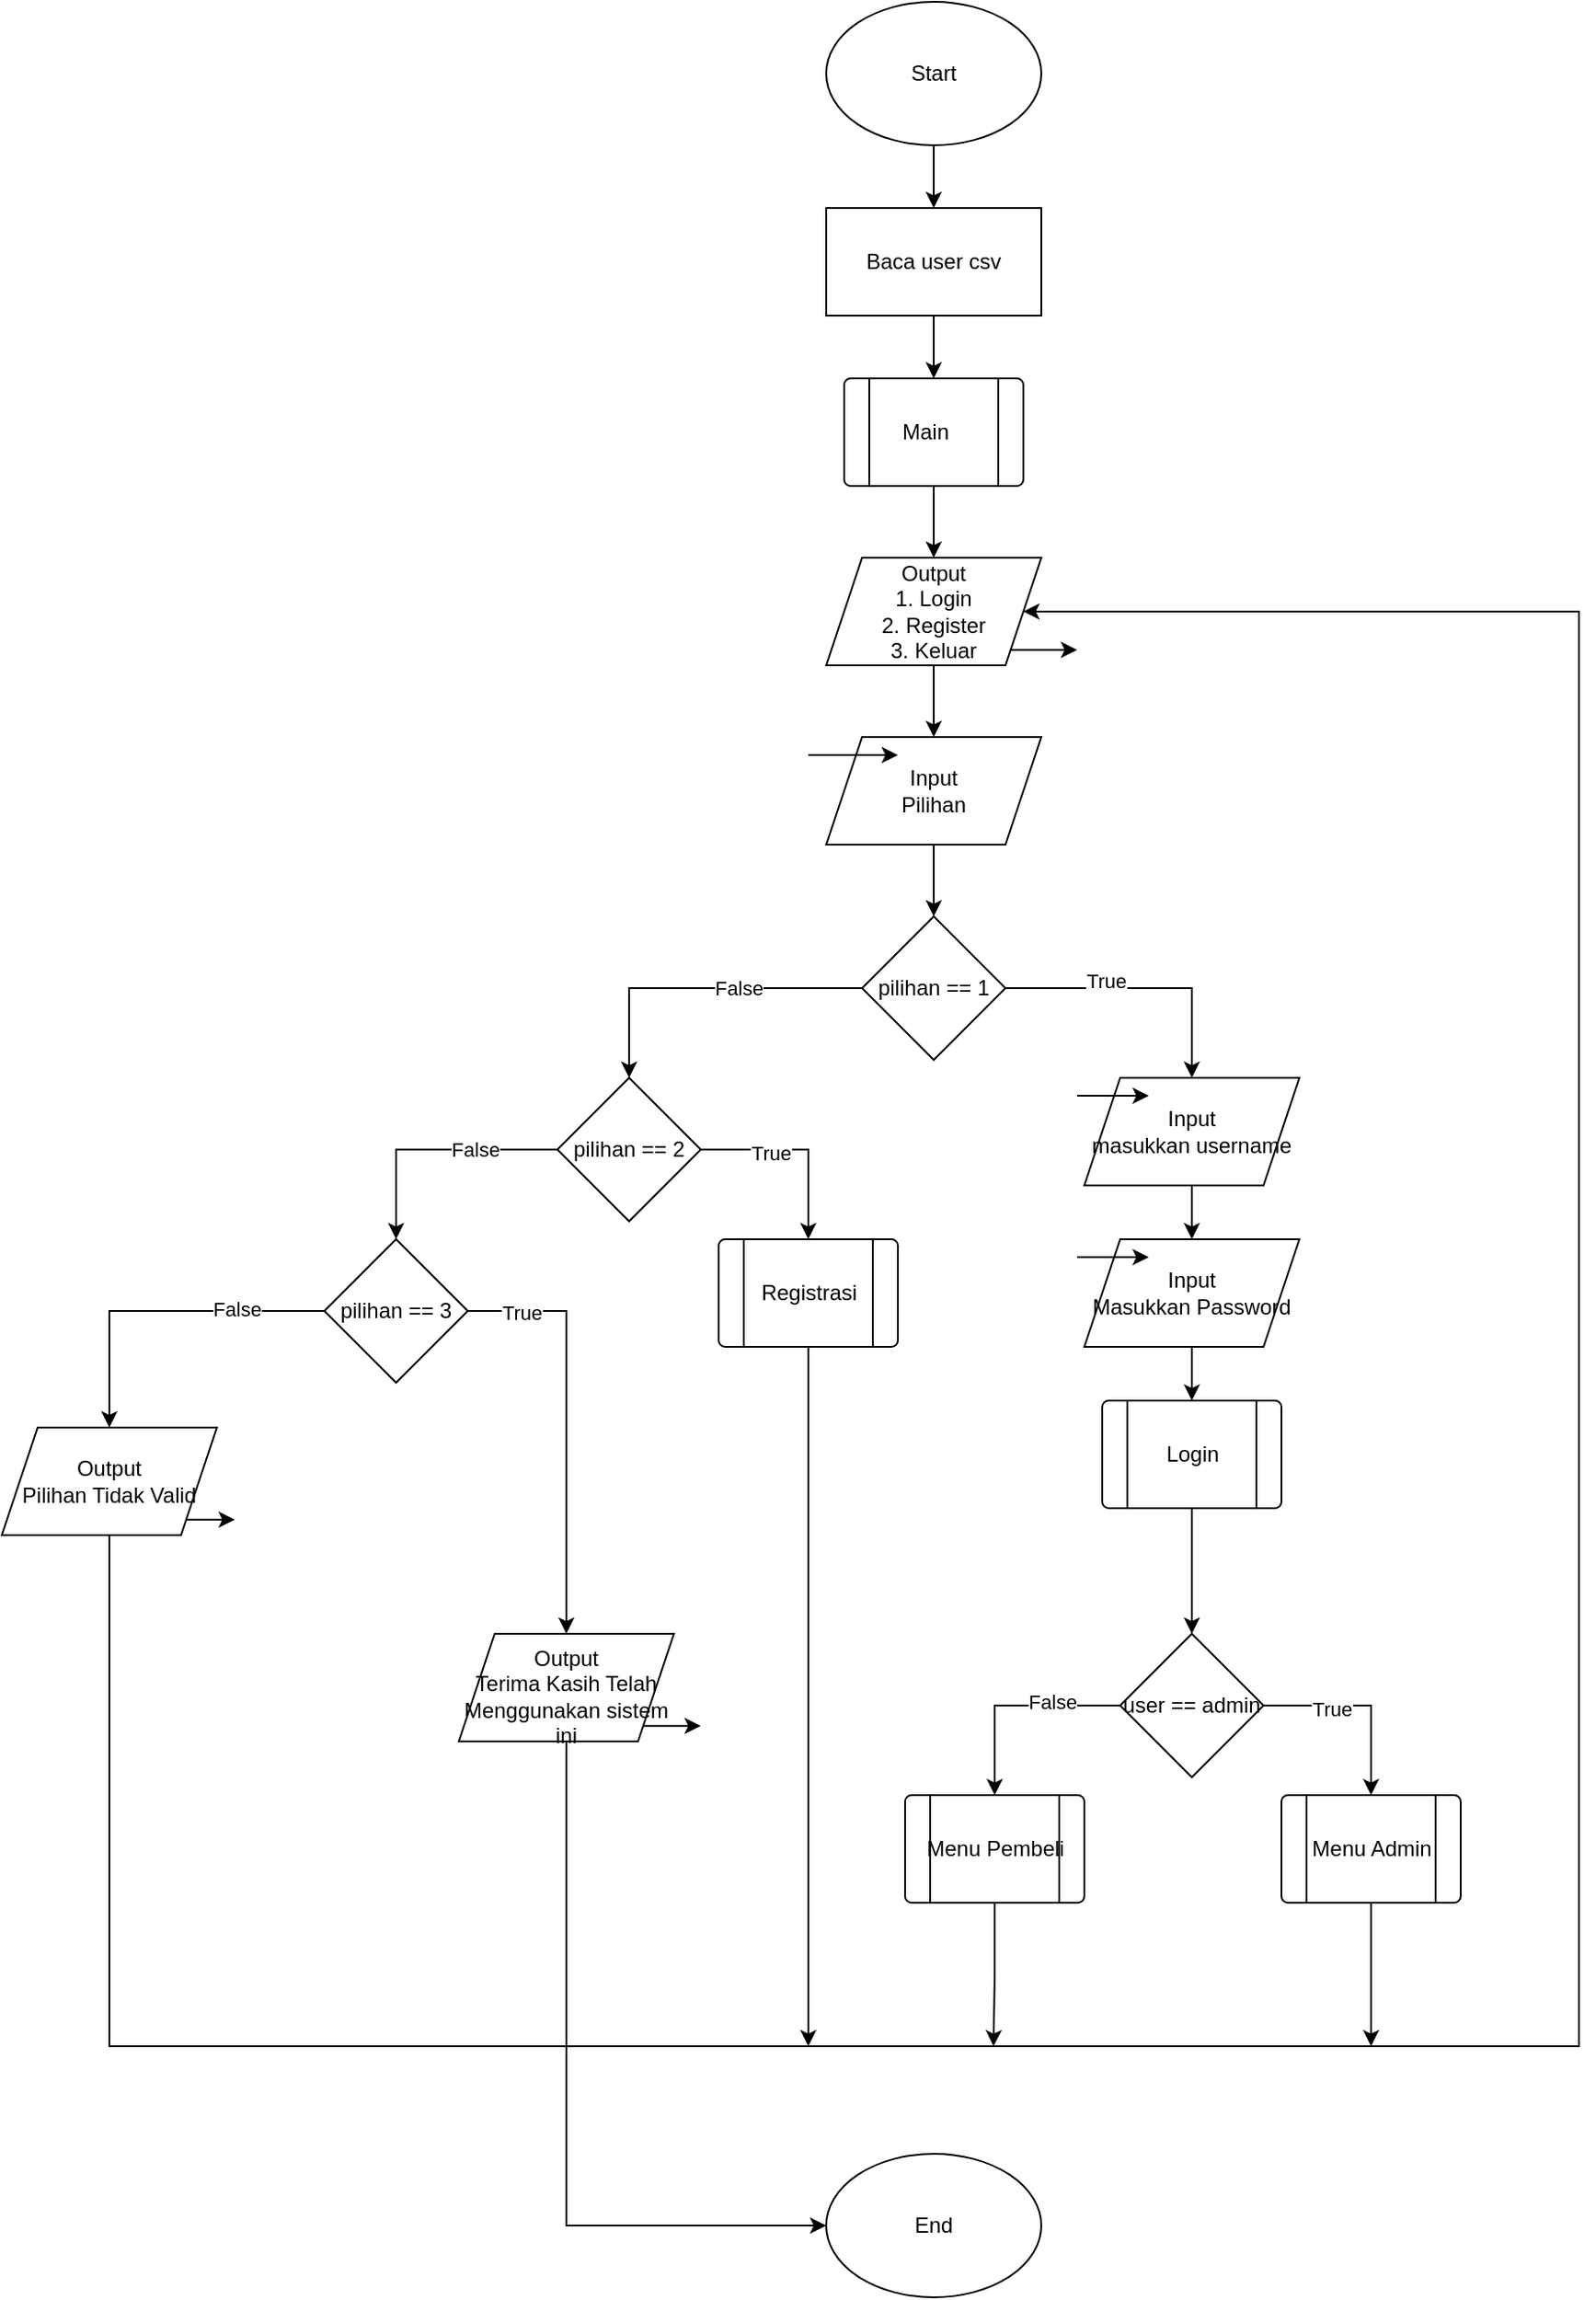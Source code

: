<mxfile version="24.8.6" pages="18">
  <diagram name="Utama" id="ycYWsMhsmQSzLw8c4bii">
    <mxGraphModel dx="1861" dy="458" grid="1" gridSize="10" guides="1" tooltips="1" connect="1" arrows="1" fold="1" page="1" pageScale="1" pageWidth="827" pageHeight="1169" math="0" shadow="0">
      <root>
        <mxCell id="0" />
        <mxCell id="1" parent="0" />
        <mxCell id="ecp-5QbED9Vz5Pdb-BgD-2" style="edgeStyle=orthogonalEdgeStyle;rounded=0;orthogonalLoop=1;jettySize=auto;html=1;exitX=0.5;exitY=1;exitDx=0;exitDy=0;entryX=0.5;entryY=0;entryDx=0;entryDy=0;" parent="1" source="7Rb5o5INmHnNVtqk4TWe-1" target="ecp-5QbED9Vz5Pdb-BgD-1" edge="1">
          <mxGeometry relative="1" as="geometry" />
        </mxCell>
        <mxCell id="7Rb5o5INmHnNVtqk4TWe-1" value="Start" style="ellipse;whiteSpace=wrap;html=1;" parent="1" vertex="1">
          <mxGeometry x="10" y="270" width="120" height="80" as="geometry" />
        </mxCell>
        <mxCell id="ecp-5QbED9Vz5Pdb-BgD-5" style="edgeStyle=orthogonalEdgeStyle;rounded=0;orthogonalLoop=1;jettySize=auto;html=1;exitX=0.5;exitY=1;exitDx=0;exitDy=0;entryX=0.5;entryY=0;entryDx=0;entryDy=0;" parent="1" source="ecp-5QbED9Vz5Pdb-BgD-1" target="ecp-5QbED9Vz5Pdb-BgD-3" edge="1">
          <mxGeometry relative="1" as="geometry" />
        </mxCell>
        <mxCell id="ecp-5QbED9Vz5Pdb-BgD-1" value="Baca user csv" style="whiteSpace=wrap;html=1;" parent="1" vertex="1">
          <mxGeometry x="10" y="385" width="120" height="60" as="geometry" />
        </mxCell>
        <mxCell id="OcfIBP5pQxLGkcnao9Je-108" style="edgeStyle=orthogonalEdgeStyle;rounded=0;orthogonalLoop=1;jettySize=auto;html=1;exitX=0.5;exitY=1;exitDx=0;exitDy=0;" parent="1" source="ecp-5QbED9Vz5Pdb-BgD-3" target="OcfIBP5pQxLGkcnao9Je-57" edge="1">
          <mxGeometry relative="1" as="geometry" />
        </mxCell>
        <mxCell id="ecp-5QbED9Vz5Pdb-BgD-3" value="" style="verticalLabelPosition=bottom;verticalAlign=top;html=1;shape=process;whiteSpace=wrap;rounded=1;size=0.14;arcSize=6;" parent="1" vertex="1">
          <mxGeometry x="20" y="480" width="100" height="60" as="geometry" />
        </mxCell>
        <mxCell id="ecp-5QbED9Vz5Pdb-BgD-4" value="Main" style="text;html=1;align=center;verticalAlign=middle;resizable=0;points=[];autosize=1;strokeColor=none;fillColor=none;" parent="1" vertex="1">
          <mxGeometry x="40" y="495" width="50" height="30" as="geometry" />
        </mxCell>
        <mxCell id="OcfIBP5pQxLGkcnao9Je-55" value="" style="edgeStyle=orthogonalEdgeStyle;rounded=0;orthogonalLoop=1;jettySize=auto;html=1;" parent="1" source="OcfIBP5pQxLGkcnao9Je-57" target="OcfIBP5pQxLGkcnao9Je-59" edge="1">
          <mxGeometry relative="1" as="geometry" />
        </mxCell>
        <mxCell id="OcfIBP5pQxLGkcnao9Je-56" style="edgeStyle=orthogonalEdgeStyle;rounded=0;orthogonalLoop=1;jettySize=auto;html=1;exitX=1;exitY=1;exitDx=0;exitDy=0;" parent="1" source="OcfIBP5pQxLGkcnao9Je-57" edge="1">
          <mxGeometry relative="1" as="geometry">
            <mxPoint x="150" y="631" as="targetPoint" />
          </mxGeometry>
        </mxCell>
        <mxCell id="OcfIBP5pQxLGkcnao9Je-57" value="Output&lt;div&gt;1. Login&lt;/div&gt;&lt;div&gt;2. Register&lt;/div&gt;&lt;div&gt;3. Keluar&lt;/div&gt;" style="shape=parallelogram;perimeter=parallelogramPerimeter;whiteSpace=wrap;html=1;fixedSize=1;" parent="1" vertex="1">
          <mxGeometry x="10" y="580" width="120" height="60" as="geometry" />
        </mxCell>
        <mxCell id="OcfIBP5pQxLGkcnao9Je-58" value="" style="edgeStyle=orthogonalEdgeStyle;rounded=0;orthogonalLoop=1;jettySize=auto;html=1;" parent="1" source="OcfIBP5pQxLGkcnao9Je-59" target="OcfIBP5pQxLGkcnao9Je-65" edge="1">
          <mxGeometry relative="1" as="geometry" />
        </mxCell>
        <mxCell id="OcfIBP5pQxLGkcnao9Je-59" value="Input&lt;div&gt;Pilihan&lt;/div&gt;" style="shape=parallelogram;perimeter=parallelogramPerimeter;whiteSpace=wrap;html=1;fixedSize=1;" parent="1" vertex="1">
          <mxGeometry x="10" y="680" width="120" height="60" as="geometry" />
        </mxCell>
        <mxCell id="OcfIBP5pQxLGkcnao9Je-60" value="" style="edgeStyle=none;orthogonalLoop=1;jettySize=auto;html=1;rounded=0;" parent="1" edge="1">
          <mxGeometry width="100" relative="1" as="geometry">
            <mxPoint y="690" as="sourcePoint" />
            <mxPoint x="50" y="690" as="targetPoint" />
            <Array as="points" />
          </mxGeometry>
        </mxCell>
        <mxCell id="OcfIBP5pQxLGkcnao9Je-61" value="" style="edgeStyle=orthogonalEdgeStyle;rounded=0;orthogonalLoop=1;jettySize=auto;html=1;" parent="1" source="OcfIBP5pQxLGkcnao9Je-65" target="OcfIBP5pQxLGkcnao9Je-67" edge="1">
          <mxGeometry relative="1" as="geometry" />
        </mxCell>
        <mxCell id="OcfIBP5pQxLGkcnao9Je-62" value="True" style="edgeLabel;html=1;align=center;verticalAlign=middle;resizable=0;points=[];" parent="OcfIBP5pQxLGkcnao9Je-61" vertex="1" connectable="0">
          <mxGeometry x="-0.273" y="4" relative="1" as="geometry">
            <mxPoint as="offset" />
          </mxGeometry>
        </mxCell>
        <mxCell id="OcfIBP5pQxLGkcnao9Je-63" value="" style="edgeStyle=orthogonalEdgeStyle;rounded=0;orthogonalLoop=1;jettySize=auto;html=1;" parent="1" source="OcfIBP5pQxLGkcnao9Je-65" target="OcfIBP5pQxLGkcnao9Je-89" edge="1">
          <mxGeometry relative="1" as="geometry" />
        </mxCell>
        <mxCell id="OcfIBP5pQxLGkcnao9Je-64" value="False" style="edgeLabel;html=1;align=center;verticalAlign=middle;resizable=0;points=[];" parent="OcfIBP5pQxLGkcnao9Je-63" vertex="1" connectable="0">
          <mxGeometry x="-0.23" relative="1" as="geometry">
            <mxPoint as="offset" />
          </mxGeometry>
        </mxCell>
        <mxCell id="OcfIBP5pQxLGkcnao9Je-65" value="pilihan == 1" style="rhombus;whiteSpace=wrap;html=1;" parent="1" vertex="1">
          <mxGeometry x="30" y="780" width="80" height="80" as="geometry" />
        </mxCell>
        <mxCell id="OcfIBP5pQxLGkcnao9Je-66" value="" style="edgeStyle=orthogonalEdgeStyle;rounded=0;orthogonalLoop=1;jettySize=auto;html=1;" parent="1" source="OcfIBP5pQxLGkcnao9Je-67" target="OcfIBP5pQxLGkcnao9Je-70" edge="1">
          <mxGeometry relative="1" as="geometry" />
        </mxCell>
        <mxCell id="OcfIBP5pQxLGkcnao9Je-67" value="Input&lt;div&gt;masukkan username&lt;/div&gt;" style="shape=parallelogram;perimeter=parallelogramPerimeter;whiteSpace=wrap;html=1;fixedSize=1;" parent="1" vertex="1">
          <mxGeometry x="154" y="870" width="120" height="60" as="geometry" />
        </mxCell>
        <mxCell id="OcfIBP5pQxLGkcnao9Je-68" value="" style="edgeStyle=none;orthogonalLoop=1;jettySize=auto;html=1;rounded=0;" parent="1" edge="1">
          <mxGeometry width="100" relative="1" as="geometry">
            <mxPoint x="150" y="880" as="sourcePoint" />
            <mxPoint x="190" y="880" as="targetPoint" />
            <Array as="points" />
          </mxGeometry>
        </mxCell>
        <mxCell id="OcfIBP5pQxLGkcnao9Je-69" style="edgeStyle=orthogonalEdgeStyle;rounded=0;orthogonalLoop=1;jettySize=auto;html=1;exitX=0.5;exitY=1;exitDx=0;exitDy=0;entryX=0.5;entryY=0;entryDx=0;entryDy=0;" parent="1" source="OcfIBP5pQxLGkcnao9Je-70" target="OcfIBP5pQxLGkcnao9Je-73" edge="1">
          <mxGeometry relative="1" as="geometry" />
        </mxCell>
        <mxCell id="OcfIBP5pQxLGkcnao9Je-70" value="Input&lt;div&gt;Masukkan Password&lt;/div&gt;" style="shape=parallelogram;perimeter=parallelogramPerimeter;whiteSpace=wrap;html=1;fixedSize=1;" parent="1" vertex="1">
          <mxGeometry x="154" y="960" width="120" height="60" as="geometry" />
        </mxCell>
        <mxCell id="OcfIBP5pQxLGkcnao9Je-71" value="" style="edgeStyle=none;orthogonalLoop=1;jettySize=auto;html=1;rounded=0;" parent="1" edge="1">
          <mxGeometry width="100" relative="1" as="geometry">
            <mxPoint x="150" y="970" as="sourcePoint" />
            <mxPoint x="190" y="970" as="targetPoint" />
            <Array as="points" />
          </mxGeometry>
        </mxCell>
        <mxCell id="OcfIBP5pQxLGkcnao9Je-72" value="" style="edgeStyle=orthogonalEdgeStyle;rounded=0;orthogonalLoop=1;jettySize=auto;html=1;" parent="1" source="OcfIBP5pQxLGkcnao9Je-73" edge="1">
          <mxGeometry relative="1" as="geometry">
            <mxPoint x="214" y="1180" as="targetPoint" />
          </mxGeometry>
        </mxCell>
        <mxCell id="OcfIBP5pQxLGkcnao9Je-73" value="" style="verticalLabelPosition=bottom;verticalAlign=top;html=1;shape=process;whiteSpace=wrap;rounded=1;size=0.14;arcSize=6;" parent="1" vertex="1">
          <mxGeometry x="164" y="1050" width="100" height="60" as="geometry" />
        </mxCell>
        <mxCell id="OcfIBP5pQxLGkcnao9Je-74" value="Login" style="text;html=1;align=center;verticalAlign=middle;resizable=0;points=[];autosize=1;strokeColor=none;fillColor=none;" parent="1" vertex="1">
          <mxGeometry x="189" y="1065" width="50" height="30" as="geometry" />
        </mxCell>
        <mxCell id="OcfIBP5pQxLGkcnao9Je-75" style="edgeStyle=orthogonalEdgeStyle;rounded=0;orthogonalLoop=1;jettySize=auto;html=1;exitX=1;exitY=0.5;exitDx=0;exitDy=0;entryX=0.5;entryY=0;entryDx=0;entryDy=0;" parent="1" source="OcfIBP5pQxLGkcnao9Je-79" target="OcfIBP5pQxLGkcnao9Je-80" edge="1">
          <mxGeometry relative="1" as="geometry" />
        </mxCell>
        <mxCell id="OcfIBP5pQxLGkcnao9Je-76" value="True" style="edgeLabel;html=1;align=center;verticalAlign=middle;resizable=0;points=[];" parent="OcfIBP5pQxLGkcnao9Je-75" vertex="1" connectable="0">
          <mxGeometry x="-0.315" y="-2" relative="1" as="geometry">
            <mxPoint as="offset" />
          </mxGeometry>
        </mxCell>
        <mxCell id="OcfIBP5pQxLGkcnao9Je-77" style="edgeStyle=orthogonalEdgeStyle;rounded=0;orthogonalLoop=1;jettySize=auto;html=1;exitX=0;exitY=0.5;exitDx=0;exitDy=0;entryX=0.5;entryY=0;entryDx=0;entryDy=0;" parent="1" source="OcfIBP5pQxLGkcnao9Je-79" target="OcfIBP5pQxLGkcnao9Je-83" edge="1">
          <mxGeometry relative="1" as="geometry" />
        </mxCell>
        <mxCell id="OcfIBP5pQxLGkcnao9Je-78" value="False" style="edgeLabel;html=1;align=center;verticalAlign=middle;resizable=0;points=[];" parent="OcfIBP5pQxLGkcnao9Je-77" vertex="1" connectable="0">
          <mxGeometry x="-0.378" y="-2" relative="1" as="geometry">
            <mxPoint x="-1" as="offset" />
          </mxGeometry>
        </mxCell>
        <mxCell id="OcfIBP5pQxLGkcnao9Je-79" value="user == admin" style="rhombus;whiteSpace=wrap;html=1;" parent="1" vertex="1">
          <mxGeometry x="174" y="1180" width="80" height="80" as="geometry" />
        </mxCell>
        <mxCell id="ihKN8ahkdWXsDtIl1m0H-1" style="edgeStyle=orthogonalEdgeStyle;rounded=0;orthogonalLoop=1;jettySize=auto;html=1;exitX=0.5;exitY=1;exitDx=0;exitDy=0;" edge="1" parent="1" source="OcfIBP5pQxLGkcnao9Je-80">
          <mxGeometry relative="1" as="geometry">
            <mxPoint x="314" y="1410" as="targetPoint" />
          </mxGeometry>
        </mxCell>
        <mxCell id="OcfIBP5pQxLGkcnao9Je-80" value="" style="verticalLabelPosition=bottom;verticalAlign=top;html=1;shape=process;whiteSpace=wrap;rounded=1;size=0.14;arcSize=6;" parent="1" vertex="1">
          <mxGeometry x="264" y="1270" width="100" height="60" as="geometry" />
        </mxCell>
        <mxCell id="OcfIBP5pQxLGkcnao9Je-81" value="Menu Admin" style="text;html=1;align=center;verticalAlign=middle;resizable=0;points=[];autosize=1;strokeColor=none;fillColor=none;" parent="1" vertex="1">
          <mxGeometry x="269" y="1285" width="90" height="30" as="geometry" />
        </mxCell>
        <mxCell id="OcfIBP5pQxLGkcnao9Je-82" style="edgeStyle=orthogonalEdgeStyle;rounded=0;orthogonalLoop=1;jettySize=auto;html=1;exitX=0.5;exitY=1;exitDx=0;exitDy=0;" parent="1" source="OcfIBP5pQxLGkcnao9Je-83" edge="1">
          <mxGeometry relative="1" as="geometry">
            <mxPoint x="103.333" y="1410.0" as="targetPoint" />
          </mxGeometry>
        </mxCell>
        <mxCell id="OcfIBP5pQxLGkcnao9Je-83" value="" style="verticalLabelPosition=bottom;verticalAlign=top;html=1;shape=process;whiteSpace=wrap;rounded=1;size=0.14;arcSize=6;" parent="1" vertex="1">
          <mxGeometry x="54" y="1270" width="100" height="60" as="geometry" />
        </mxCell>
        <mxCell id="OcfIBP5pQxLGkcnao9Je-84" value="Menu Pembeli" style="text;html=1;align=center;verticalAlign=middle;resizable=0;points=[];autosize=1;strokeColor=none;fillColor=none;" parent="1" vertex="1">
          <mxGeometry x="54" y="1285" width="100" height="30" as="geometry" />
        </mxCell>
        <mxCell id="OcfIBP5pQxLGkcnao9Je-85" style="edgeStyle=orthogonalEdgeStyle;rounded=0;orthogonalLoop=1;jettySize=auto;html=1;exitX=1;exitY=0.5;exitDx=0;exitDy=0;entryX=0.5;entryY=0;entryDx=0;entryDy=0;" parent="1" source="OcfIBP5pQxLGkcnao9Je-89" target="OcfIBP5pQxLGkcnao9Je-91" edge="1">
          <mxGeometry relative="1" as="geometry" />
        </mxCell>
        <mxCell id="OcfIBP5pQxLGkcnao9Je-86" value="True" style="edgeLabel;html=1;align=center;verticalAlign=middle;resizable=0;points=[];" parent="OcfIBP5pQxLGkcnao9Je-85" vertex="1" connectable="0">
          <mxGeometry x="-0.303" y="-2" relative="1" as="geometry">
            <mxPoint as="offset" />
          </mxGeometry>
        </mxCell>
        <mxCell id="OcfIBP5pQxLGkcnao9Je-87" value="" style="edgeStyle=orthogonalEdgeStyle;rounded=0;orthogonalLoop=1;jettySize=auto;html=1;" parent="1" source="OcfIBP5pQxLGkcnao9Je-89" target="OcfIBP5pQxLGkcnao9Je-97" edge="1">
          <mxGeometry relative="1" as="geometry" />
        </mxCell>
        <mxCell id="OcfIBP5pQxLGkcnao9Je-88" value="False" style="edgeLabel;html=1;align=center;verticalAlign=middle;resizable=0;points=[];" parent="OcfIBP5pQxLGkcnao9Je-87" vertex="1" connectable="0">
          <mxGeometry x="-0.338" relative="1" as="geometry">
            <mxPoint as="offset" />
          </mxGeometry>
        </mxCell>
        <mxCell id="OcfIBP5pQxLGkcnao9Je-89" value="pilihan == 2" style="rhombus;whiteSpace=wrap;html=1;" parent="1" vertex="1">
          <mxGeometry x="-140" y="870" width="80" height="80" as="geometry" />
        </mxCell>
        <mxCell id="OcfIBP5pQxLGkcnao9Je-90" style="edgeStyle=orthogonalEdgeStyle;rounded=0;orthogonalLoop=1;jettySize=auto;html=1;exitX=0.5;exitY=1;exitDx=0;exitDy=0;" parent="1" source="OcfIBP5pQxLGkcnao9Je-91" edge="1">
          <mxGeometry relative="1" as="geometry">
            <mxPoint y="1410" as="targetPoint" />
            <Array as="points">
              <mxPoint y="1410" />
            </Array>
          </mxGeometry>
        </mxCell>
        <mxCell id="OcfIBP5pQxLGkcnao9Je-91" value="" style="verticalLabelPosition=bottom;verticalAlign=top;html=1;shape=process;whiteSpace=wrap;rounded=1;size=0.14;arcSize=6;" parent="1" vertex="1">
          <mxGeometry x="-50" y="960" width="100" height="60" as="geometry" />
        </mxCell>
        <mxCell id="OcfIBP5pQxLGkcnao9Je-92" value="Registrasi" style="text;html=1;align=center;verticalAlign=middle;resizable=0;points=[];autosize=1;strokeColor=none;fillColor=none;" parent="1" vertex="1">
          <mxGeometry x="-40" y="975" width="80" height="30" as="geometry" />
        </mxCell>
        <mxCell id="OcfIBP5pQxLGkcnao9Je-93" style="edgeStyle=orthogonalEdgeStyle;rounded=0;orthogonalLoop=1;jettySize=auto;html=1;exitX=1;exitY=0.5;exitDx=0;exitDy=0;entryX=0.5;entryY=0;entryDx=0;entryDy=0;" parent="1" source="OcfIBP5pQxLGkcnao9Je-97" target="OcfIBP5pQxLGkcnao9Je-103" edge="1">
          <mxGeometry relative="1" as="geometry">
            <mxPoint x="-135" y="1065" as="targetPoint" />
          </mxGeometry>
        </mxCell>
        <mxCell id="OcfIBP5pQxLGkcnao9Je-94" value="True" style="edgeLabel;html=1;align=center;verticalAlign=middle;resizable=0;points=[];" parent="OcfIBP5pQxLGkcnao9Je-93" vertex="1" connectable="0">
          <mxGeometry x="-0.406" y="1" relative="1" as="geometry">
            <mxPoint x="-26" y="-14" as="offset" />
          </mxGeometry>
        </mxCell>
        <mxCell id="OcfIBP5pQxLGkcnao9Je-95" value="" style="edgeStyle=orthogonalEdgeStyle;rounded=0;orthogonalLoop=1;jettySize=auto;html=1;" parent="1" source="OcfIBP5pQxLGkcnao9Je-97" target="OcfIBP5pQxLGkcnao9Je-106" edge="1">
          <mxGeometry relative="1" as="geometry" />
        </mxCell>
        <mxCell id="OcfIBP5pQxLGkcnao9Je-96" value="False" style="edgeLabel;html=1;align=center;verticalAlign=middle;resizable=0;points=[];" parent="OcfIBP5pQxLGkcnao9Je-95" vertex="1" connectable="0">
          <mxGeometry x="-0.467" y="-1" relative="1" as="geometry">
            <mxPoint as="offset" />
          </mxGeometry>
        </mxCell>
        <mxCell id="OcfIBP5pQxLGkcnao9Je-97" value="pilihan == 3" style="rhombus;whiteSpace=wrap;html=1;" parent="1" vertex="1">
          <mxGeometry x="-270" y="960" width="80" height="80" as="geometry" />
        </mxCell>
        <mxCell id="OcfIBP5pQxLGkcnao9Je-101" style="edgeStyle=orthogonalEdgeStyle;rounded=0;orthogonalLoop=1;jettySize=auto;html=1;exitX=1;exitY=1;exitDx=0;exitDy=0;" parent="1" source="OcfIBP5pQxLGkcnao9Je-103" edge="1">
          <mxGeometry relative="1" as="geometry">
            <mxPoint x="-60" y="1231" as="targetPoint" />
          </mxGeometry>
        </mxCell>
        <mxCell id="OcfIBP5pQxLGkcnao9Je-102" style="edgeStyle=orthogonalEdgeStyle;rounded=0;orthogonalLoop=1;jettySize=auto;html=1;exitX=0.5;exitY=1;exitDx=0;exitDy=0;entryX=0;entryY=0.5;entryDx=0;entryDy=0;" parent="1" source="OcfIBP5pQxLGkcnao9Je-103" target="OcfIBP5pQxLGkcnao9Je-107" edge="1">
          <mxGeometry relative="1" as="geometry" />
        </mxCell>
        <mxCell id="OcfIBP5pQxLGkcnao9Je-103" value="Output&lt;div&gt;Terima Kasih Telah Menggunakan sistem ini&lt;/div&gt;" style="shape=parallelogram;perimeter=parallelogramPerimeter;whiteSpace=wrap;html=1;fixedSize=1;verticalAlign=top;rounded=1;arcSize=0;" parent="1" vertex="1">
          <mxGeometry x="-195" y="1180" width="120" height="60" as="geometry" />
        </mxCell>
        <mxCell id="OcfIBP5pQxLGkcnao9Je-104" style="edgeStyle=orthogonalEdgeStyle;rounded=0;orthogonalLoop=1;jettySize=auto;html=1;exitX=0.5;exitY=1;exitDx=0;exitDy=0;entryX=1;entryY=0.5;entryDx=0;entryDy=0;" parent="1" source="OcfIBP5pQxLGkcnao9Je-106" target="OcfIBP5pQxLGkcnao9Je-57" edge="1">
          <mxGeometry relative="1" as="geometry">
            <Array as="points">
              <mxPoint x="-390" y="1410" />
              <mxPoint x="430" y="1410" />
              <mxPoint x="430" y="610" />
            </Array>
          </mxGeometry>
        </mxCell>
        <mxCell id="OcfIBP5pQxLGkcnao9Je-105" style="edgeStyle=orthogonalEdgeStyle;rounded=0;orthogonalLoop=1;jettySize=auto;html=1;exitX=1;exitY=1;exitDx=0;exitDy=0;" parent="1" source="OcfIBP5pQxLGkcnao9Je-106" edge="1">
          <mxGeometry relative="1" as="geometry">
            <mxPoint x="-320" y="1116.462" as="targetPoint" />
          </mxGeometry>
        </mxCell>
        <mxCell id="OcfIBP5pQxLGkcnao9Je-106" value="Output&lt;div&gt;Pilihan Tidak Valid&lt;/div&gt;" style="shape=parallelogram;perimeter=parallelogramPerimeter;whiteSpace=wrap;html=1;fixedSize=1;" parent="1" vertex="1">
          <mxGeometry x="-450" y="1065" width="120" height="60" as="geometry" />
        </mxCell>
        <mxCell id="OcfIBP5pQxLGkcnao9Je-107" value="End" style="ellipse;whiteSpace=wrap;html=1;" parent="1" vertex="1">
          <mxGeometry x="10" y="1470" width="120" height="80" as="geometry" />
        </mxCell>
      </root>
    </mxGraphModel>
  </diagram>
  <diagram id="aIXAGeWLh6r9ic4vFuBP" name="Main">
    <mxGraphModel dx="1976" dy="509" grid="1" gridSize="10" guides="1" tooltips="1" connect="1" arrows="1" fold="1" page="1" pageScale="1" pageWidth="827" pageHeight="1169" math="0" shadow="0">
      <root>
        <mxCell id="0" />
        <mxCell id="1" parent="0" />
        <mxCell id="Aj-fPfYOtbVAq51S76bb-3" value="" style="edgeStyle=orthogonalEdgeStyle;rounded=0;orthogonalLoop=1;jettySize=auto;html=1;" edge="1" parent="1" source="Aj-fPfYOtbVAq51S76bb-1" target="Aj-fPfYOtbVAq51S76bb-2">
          <mxGeometry relative="1" as="geometry" />
        </mxCell>
        <mxCell id="Aj-fPfYOtbVAq51S76bb-1" value="Main" style="ellipse;whiteSpace=wrap;html=1;" vertex="1" parent="1">
          <mxGeometry x="270" y="80" width="120" height="80" as="geometry" />
        </mxCell>
        <mxCell id="Aj-fPfYOtbVAq51S76bb-5" value="" style="edgeStyle=orthogonalEdgeStyle;rounded=0;orthogonalLoop=1;jettySize=auto;html=1;" edge="1" parent="1" source="Aj-fPfYOtbVAq51S76bb-2" target="Aj-fPfYOtbVAq51S76bb-4">
          <mxGeometry relative="1" as="geometry" />
        </mxCell>
        <mxCell id="Aj-fPfYOtbVAq51S76bb-6" style="edgeStyle=orthogonalEdgeStyle;rounded=0;orthogonalLoop=1;jettySize=auto;html=1;exitX=1;exitY=1;exitDx=0;exitDy=0;" edge="1" parent="1" source="Aj-fPfYOtbVAq51S76bb-2">
          <mxGeometry relative="1" as="geometry">
            <mxPoint x="410" y="271" as="targetPoint" />
          </mxGeometry>
        </mxCell>
        <mxCell id="Aj-fPfYOtbVAq51S76bb-2" value="Output&lt;div&gt;1. Login&lt;/div&gt;&lt;div&gt;2. Register&lt;/div&gt;&lt;div&gt;3. Keluar&lt;/div&gt;" style="shape=parallelogram;perimeter=parallelogramPerimeter;whiteSpace=wrap;html=1;fixedSize=1;" vertex="1" parent="1">
          <mxGeometry x="270" y="220" width="120" height="60" as="geometry" />
        </mxCell>
        <mxCell id="d21RfXdNlkJHsgEdpguo-2" value="" style="edgeStyle=orthogonalEdgeStyle;rounded=0;orthogonalLoop=1;jettySize=auto;html=1;" edge="1" parent="1" source="Aj-fPfYOtbVAq51S76bb-4" target="d21RfXdNlkJHsgEdpguo-1">
          <mxGeometry relative="1" as="geometry" />
        </mxCell>
        <mxCell id="Aj-fPfYOtbVAq51S76bb-4" value="Input&lt;div&gt;Pilihan&lt;/div&gt;" style="shape=parallelogram;perimeter=parallelogramPerimeter;whiteSpace=wrap;html=1;fixedSize=1;" vertex="1" parent="1">
          <mxGeometry x="270" y="320" width="120" height="60" as="geometry" />
        </mxCell>
        <mxCell id="Aj-fPfYOtbVAq51S76bb-7" value="" style="edgeStyle=none;orthogonalLoop=1;jettySize=auto;html=1;rounded=0;" edge="1" parent="1">
          <mxGeometry width="100" relative="1" as="geometry">
            <mxPoint x="260" y="330" as="sourcePoint" />
            <mxPoint x="310" y="330" as="targetPoint" />
            <Array as="points" />
          </mxGeometry>
        </mxCell>
        <mxCell id="d21RfXdNlkJHsgEdpguo-4" value="" style="edgeStyle=orthogonalEdgeStyle;rounded=0;orthogonalLoop=1;jettySize=auto;html=1;" edge="1" parent="1" source="d21RfXdNlkJHsgEdpguo-1" target="d21RfXdNlkJHsgEdpguo-3">
          <mxGeometry relative="1" as="geometry" />
        </mxCell>
        <mxCell id="d21RfXdNlkJHsgEdpguo-6" value="True" style="edgeLabel;html=1;align=center;verticalAlign=middle;resizable=0;points=[];" vertex="1" connectable="0" parent="d21RfXdNlkJHsgEdpguo-4">
          <mxGeometry x="-0.273" y="4" relative="1" as="geometry">
            <mxPoint as="offset" />
          </mxGeometry>
        </mxCell>
        <mxCell id="nK82vElE93PqdLtjhyBg-12" value="" style="edgeStyle=orthogonalEdgeStyle;rounded=0;orthogonalLoop=1;jettySize=auto;html=1;" edge="1" parent="1" source="d21RfXdNlkJHsgEdpguo-1" target="nK82vElE93PqdLtjhyBg-11">
          <mxGeometry relative="1" as="geometry" />
        </mxCell>
        <mxCell id="nK82vElE93PqdLtjhyBg-13" value="False" style="edgeLabel;html=1;align=center;verticalAlign=middle;resizable=0;points=[];" vertex="1" connectable="0" parent="nK82vElE93PqdLtjhyBg-12">
          <mxGeometry x="-0.23" relative="1" as="geometry">
            <mxPoint as="offset" />
          </mxGeometry>
        </mxCell>
        <mxCell id="d21RfXdNlkJHsgEdpguo-1" value="pilihan == 1" style="rhombus;whiteSpace=wrap;html=1;" vertex="1" parent="1">
          <mxGeometry x="290" y="420" width="80" height="80" as="geometry" />
        </mxCell>
        <mxCell id="d21RfXdNlkJHsgEdpguo-8" value="" style="edgeStyle=orthogonalEdgeStyle;rounded=0;orthogonalLoop=1;jettySize=auto;html=1;" edge="1" parent="1" source="d21RfXdNlkJHsgEdpguo-3" target="d21RfXdNlkJHsgEdpguo-7">
          <mxGeometry relative="1" as="geometry" />
        </mxCell>
        <mxCell id="d21RfXdNlkJHsgEdpguo-3" value="Input&lt;div&gt;masukkan username&lt;/div&gt;" style="shape=parallelogram;perimeter=parallelogramPerimeter;whiteSpace=wrap;html=1;fixedSize=1;" vertex="1" parent="1">
          <mxGeometry x="414" y="510" width="120" height="60" as="geometry" />
        </mxCell>
        <mxCell id="d21RfXdNlkJHsgEdpguo-5" value="" style="edgeStyle=none;orthogonalLoop=1;jettySize=auto;html=1;rounded=0;" edge="1" parent="1">
          <mxGeometry width="100" relative="1" as="geometry">
            <mxPoint x="410" y="520" as="sourcePoint" />
            <mxPoint x="450" y="520" as="targetPoint" />
            <Array as="points" />
          </mxGeometry>
        </mxCell>
        <mxCell id="4Mh_lkfhOnRp2GR992bE-3" style="edgeStyle=orthogonalEdgeStyle;rounded=0;orthogonalLoop=1;jettySize=auto;html=1;exitX=0.5;exitY=1;exitDx=0;exitDy=0;entryX=0.5;entryY=0;entryDx=0;entryDy=0;" edge="1" parent="1" source="d21RfXdNlkJHsgEdpguo-7" target="4Mh_lkfhOnRp2GR992bE-1">
          <mxGeometry relative="1" as="geometry" />
        </mxCell>
        <mxCell id="d21RfXdNlkJHsgEdpguo-7" value="Input&lt;div&gt;Masukkan Password&lt;/div&gt;" style="shape=parallelogram;perimeter=parallelogramPerimeter;whiteSpace=wrap;html=1;fixedSize=1;" vertex="1" parent="1">
          <mxGeometry x="414" y="600" width="120" height="60" as="geometry" />
        </mxCell>
        <mxCell id="d21RfXdNlkJHsgEdpguo-9" value="" style="edgeStyle=none;orthogonalLoop=1;jettySize=auto;html=1;rounded=0;" edge="1" parent="1">
          <mxGeometry width="100" relative="1" as="geometry">
            <mxPoint x="410" y="610" as="sourcePoint" />
            <mxPoint x="450" y="610" as="targetPoint" />
            <Array as="points" />
          </mxGeometry>
        </mxCell>
        <mxCell id="nK82vElE93PqdLtjhyBg-2" value="" style="edgeStyle=orthogonalEdgeStyle;rounded=0;orthogonalLoop=1;jettySize=auto;html=1;" edge="1" parent="1" source="4Mh_lkfhOnRp2GR992bE-1">
          <mxGeometry relative="1" as="geometry">
            <mxPoint x="474" y="820" as="targetPoint" />
          </mxGeometry>
        </mxCell>
        <mxCell id="4Mh_lkfhOnRp2GR992bE-1" value="" style="verticalLabelPosition=bottom;verticalAlign=top;html=1;shape=process;whiteSpace=wrap;rounded=1;size=0.14;arcSize=6;" vertex="1" parent="1">
          <mxGeometry x="424" y="690" width="100" height="60" as="geometry" />
        </mxCell>
        <mxCell id="4Mh_lkfhOnRp2GR992bE-2" value="Login" style="text;html=1;align=center;verticalAlign=middle;resizable=0;points=[];autosize=1;strokeColor=none;fillColor=none;" vertex="1" parent="1">
          <mxGeometry x="449" y="705" width="50" height="30" as="geometry" />
        </mxCell>
        <mxCell id="nK82vElE93PqdLtjhyBg-6" style="edgeStyle=orthogonalEdgeStyle;rounded=0;orthogonalLoop=1;jettySize=auto;html=1;exitX=1;exitY=0.5;exitDx=0;exitDy=0;entryX=0.5;entryY=0;entryDx=0;entryDy=0;" edge="1" parent="1" source="nK82vElE93PqdLtjhyBg-3" target="nK82vElE93PqdLtjhyBg-4">
          <mxGeometry relative="1" as="geometry" />
        </mxCell>
        <mxCell id="nK82vElE93PqdLtjhyBg-7" value="True" style="edgeLabel;html=1;align=center;verticalAlign=middle;resizable=0;points=[];" vertex="1" connectable="0" parent="nK82vElE93PqdLtjhyBg-6">
          <mxGeometry x="-0.315" y="-2" relative="1" as="geometry">
            <mxPoint as="offset" />
          </mxGeometry>
        </mxCell>
        <mxCell id="nK82vElE93PqdLtjhyBg-10" style="edgeStyle=orthogonalEdgeStyle;rounded=0;orthogonalLoop=1;jettySize=auto;html=1;exitX=0;exitY=0.5;exitDx=0;exitDy=0;entryX=0.5;entryY=0;entryDx=0;entryDy=0;" edge="1" parent="1" source="nK82vElE93PqdLtjhyBg-3" target="nK82vElE93PqdLtjhyBg-8">
          <mxGeometry relative="1" as="geometry" />
        </mxCell>
        <mxCell id="W7wMtKmui_FHXN5u2UT8-16" value="False" style="edgeLabel;html=1;align=center;verticalAlign=middle;resizable=0;points=[];" vertex="1" connectable="0" parent="nK82vElE93PqdLtjhyBg-10">
          <mxGeometry x="-0.378" y="-2" relative="1" as="geometry">
            <mxPoint x="-1" as="offset" />
          </mxGeometry>
        </mxCell>
        <mxCell id="nK82vElE93PqdLtjhyBg-3" value="user == admin" style="rhombus;whiteSpace=wrap;html=1;" vertex="1" parent="1">
          <mxGeometry x="434" y="820" width="80" height="80" as="geometry" />
        </mxCell>
        <mxCell id="nK82vElE93PqdLtjhyBg-4" value="" style="verticalLabelPosition=bottom;verticalAlign=top;html=1;shape=process;whiteSpace=wrap;rounded=1;size=0.14;arcSize=6;" vertex="1" parent="1">
          <mxGeometry x="524" y="910" width="100" height="60" as="geometry" />
        </mxCell>
        <mxCell id="nK82vElE93PqdLtjhyBg-5" value="Menu Admin" style="text;html=1;align=center;verticalAlign=middle;resizable=0;points=[];autosize=1;strokeColor=none;fillColor=none;" vertex="1" parent="1">
          <mxGeometry x="529" y="925" width="90" height="30" as="geometry" />
        </mxCell>
        <mxCell id="W7wMtKmui_FHXN5u2UT8-15" style="edgeStyle=orthogonalEdgeStyle;rounded=0;orthogonalLoop=1;jettySize=auto;html=1;exitX=0.5;exitY=1;exitDx=0;exitDy=0;" edge="1" parent="1" source="nK82vElE93PqdLtjhyBg-8">
          <mxGeometry relative="1" as="geometry">
            <mxPoint x="363.333" y="1050.0" as="targetPoint" />
          </mxGeometry>
        </mxCell>
        <mxCell id="nK82vElE93PqdLtjhyBg-8" value="" style="verticalLabelPosition=bottom;verticalAlign=top;html=1;shape=process;whiteSpace=wrap;rounded=1;size=0.14;arcSize=6;" vertex="1" parent="1">
          <mxGeometry x="314" y="910" width="100" height="60" as="geometry" />
        </mxCell>
        <mxCell id="nK82vElE93PqdLtjhyBg-9" value="Menu Pembeli" style="text;html=1;align=center;verticalAlign=middle;resizable=0;points=[];autosize=1;strokeColor=none;fillColor=none;" vertex="1" parent="1">
          <mxGeometry x="314" y="925" width="100" height="30" as="geometry" />
        </mxCell>
        <mxCell id="IkH-MgH_Jb2GeJFN-x8w-3" style="edgeStyle=orthogonalEdgeStyle;rounded=0;orthogonalLoop=1;jettySize=auto;html=1;exitX=1;exitY=0.5;exitDx=0;exitDy=0;entryX=0.5;entryY=0;entryDx=0;entryDy=0;" edge="1" parent="1" source="nK82vElE93PqdLtjhyBg-11" target="IkH-MgH_Jb2GeJFN-x8w-1">
          <mxGeometry relative="1" as="geometry" />
        </mxCell>
        <mxCell id="IkH-MgH_Jb2GeJFN-x8w-4" value="True" style="edgeLabel;html=1;align=center;verticalAlign=middle;resizable=0;points=[];" vertex="1" connectable="0" parent="IkH-MgH_Jb2GeJFN-x8w-3">
          <mxGeometry x="-0.303" y="-2" relative="1" as="geometry">
            <mxPoint as="offset" />
          </mxGeometry>
        </mxCell>
        <mxCell id="IkH-MgH_Jb2GeJFN-x8w-6" value="" style="edgeStyle=orthogonalEdgeStyle;rounded=0;orthogonalLoop=1;jettySize=auto;html=1;" edge="1" parent="1" source="nK82vElE93PqdLtjhyBg-11" target="IkH-MgH_Jb2GeJFN-x8w-5">
          <mxGeometry relative="1" as="geometry" />
        </mxCell>
        <mxCell id="W7wMtKmui_FHXN5u2UT8-4" value="False" style="edgeLabel;html=1;align=center;verticalAlign=middle;resizable=0;points=[];" vertex="1" connectable="0" parent="IkH-MgH_Jb2GeJFN-x8w-6">
          <mxGeometry x="-0.338" relative="1" as="geometry">
            <mxPoint as="offset" />
          </mxGeometry>
        </mxCell>
        <mxCell id="nK82vElE93PqdLtjhyBg-11" value="pilihan == 2" style="rhombus;whiteSpace=wrap;html=1;" vertex="1" parent="1">
          <mxGeometry x="120" y="510" width="80" height="80" as="geometry" />
        </mxCell>
        <mxCell id="W7wMtKmui_FHXN5u2UT8-17" style="edgeStyle=orthogonalEdgeStyle;rounded=0;orthogonalLoop=1;jettySize=auto;html=1;exitX=0.5;exitY=1;exitDx=0;exitDy=0;" edge="1" parent="1" source="IkH-MgH_Jb2GeJFN-x8w-1">
          <mxGeometry relative="1" as="geometry">
            <mxPoint x="260" y="1050" as="targetPoint" />
            <Array as="points">
              <mxPoint x="260" y="1050" />
            </Array>
          </mxGeometry>
        </mxCell>
        <mxCell id="IkH-MgH_Jb2GeJFN-x8w-1" value="" style="verticalLabelPosition=bottom;verticalAlign=top;html=1;shape=process;whiteSpace=wrap;rounded=1;size=0.14;arcSize=6;" vertex="1" parent="1">
          <mxGeometry x="210" y="600" width="100" height="60" as="geometry" />
        </mxCell>
        <mxCell id="IkH-MgH_Jb2GeJFN-x8w-2" value="Registrasi" style="text;html=1;align=center;verticalAlign=middle;resizable=0;points=[];autosize=1;strokeColor=none;fillColor=none;" vertex="1" parent="1">
          <mxGeometry x="220" y="615" width="80" height="30" as="geometry" />
        </mxCell>
        <mxCell id="W7wMtKmui_FHXN5u2UT8-3" style="edgeStyle=orthogonalEdgeStyle;rounded=0;orthogonalLoop=1;jettySize=auto;html=1;exitX=1;exitY=0.5;exitDx=0;exitDy=0;entryX=0.5;entryY=0;entryDx=0;entryDy=0;" edge="1" parent="1" source="IkH-MgH_Jb2GeJFN-x8w-5">
          <mxGeometry relative="1" as="geometry">
            <mxPoint x="125" y="705" as="targetPoint" />
          </mxGeometry>
        </mxCell>
        <mxCell id="W7wMtKmui_FHXN5u2UT8-5" value="True" style="edgeLabel;html=1;align=center;verticalAlign=middle;resizable=0;points=[];" vertex="1" connectable="0" parent="W7wMtKmui_FHXN5u2UT8-3">
          <mxGeometry x="-0.406" y="1" relative="1" as="geometry">
            <mxPoint as="offset" />
          </mxGeometry>
        </mxCell>
        <mxCell id="W7wMtKmui_FHXN5u2UT8-12" value="" style="edgeStyle=orthogonalEdgeStyle;rounded=0;orthogonalLoop=1;jettySize=auto;html=1;" edge="1" parent="1" source="IkH-MgH_Jb2GeJFN-x8w-5" target="W7wMtKmui_FHXN5u2UT8-11">
          <mxGeometry relative="1" as="geometry" />
        </mxCell>
        <mxCell id="W7wMtKmui_FHXN5u2UT8-13" value="False" style="edgeLabel;html=1;align=center;verticalAlign=middle;resizable=0;points=[];" vertex="1" connectable="0" parent="W7wMtKmui_FHXN5u2UT8-12">
          <mxGeometry x="-0.467" y="-1" relative="1" as="geometry">
            <mxPoint as="offset" />
          </mxGeometry>
        </mxCell>
        <mxCell id="IkH-MgH_Jb2GeJFN-x8w-5" value="pilihan == 3" style="rhombus;whiteSpace=wrap;html=1;" vertex="1" parent="1">
          <mxGeometry x="-10" y="600" width="80" height="80" as="geometry" />
        </mxCell>
        <mxCell id="W7wMtKmui_FHXN5u2UT8-9" value="" style="edgeStyle=orthogonalEdgeStyle;rounded=0;orthogonalLoop=1;jettySize=auto;html=1;" edge="1" parent="1" target="W7wMtKmui_FHXN5u2UT8-8">
          <mxGeometry relative="1" as="geometry">
            <mxPoint x="125" y="765" as="sourcePoint" />
          </mxGeometry>
        </mxCell>
        <mxCell id="W7wMtKmui_FHXN5u2UT8-10" style="edgeStyle=orthogonalEdgeStyle;rounded=0;orthogonalLoop=1;jettySize=auto;html=1;exitX=1;exitY=1;exitDx=0;exitDy=0;" edge="1" parent="1" source="W7wMtKmui_FHXN5u2UT8-8">
          <mxGeometry relative="1" as="geometry">
            <mxPoint x="200" y="871" as="targetPoint" />
          </mxGeometry>
        </mxCell>
        <mxCell id="W7wMtKmui_FHXN5u2UT8-20" style="edgeStyle=orthogonalEdgeStyle;rounded=0;orthogonalLoop=1;jettySize=auto;html=1;exitX=0.5;exitY=1;exitDx=0;exitDy=0;entryX=0;entryY=0.5;entryDx=0;entryDy=0;" edge="1" parent="1" source="W7wMtKmui_FHXN5u2UT8-8" target="W7wMtKmui_FHXN5u2UT8-19">
          <mxGeometry relative="1" as="geometry" />
        </mxCell>
        <mxCell id="W7wMtKmui_FHXN5u2UT8-8" value="Output&lt;div&gt;Terima Kasih Telah Menggunakan sistem ini&lt;/div&gt;" style="shape=parallelogram;perimeter=parallelogramPerimeter;whiteSpace=wrap;html=1;fixedSize=1;verticalAlign=top;rounded=1;arcSize=0;" vertex="1" parent="1">
          <mxGeometry x="65" y="820" width="120" height="60" as="geometry" />
        </mxCell>
        <mxCell id="W7wMtKmui_FHXN5u2UT8-14" style="edgeStyle=orthogonalEdgeStyle;rounded=0;orthogonalLoop=1;jettySize=auto;html=1;exitX=0.5;exitY=1;exitDx=0;exitDy=0;entryX=1;entryY=0.5;entryDx=0;entryDy=0;" edge="1" parent="1" source="W7wMtKmui_FHXN5u2UT8-11" target="Aj-fPfYOtbVAq51S76bb-2">
          <mxGeometry relative="1" as="geometry">
            <Array as="points">
              <mxPoint x="-130" y="1050" />
              <mxPoint x="690" y="1050" />
              <mxPoint x="690" y="250" />
            </Array>
          </mxGeometry>
        </mxCell>
        <mxCell id="W7wMtKmui_FHXN5u2UT8-18" style="edgeStyle=orthogonalEdgeStyle;rounded=0;orthogonalLoop=1;jettySize=auto;html=1;exitX=1;exitY=1;exitDx=0;exitDy=0;" edge="1" parent="1" source="W7wMtKmui_FHXN5u2UT8-11">
          <mxGeometry relative="1" as="geometry">
            <mxPoint x="-60" y="756.462" as="targetPoint" />
          </mxGeometry>
        </mxCell>
        <mxCell id="W7wMtKmui_FHXN5u2UT8-11" value="Output&lt;div&gt;Pilihan Tidak Valid&lt;/div&gt;" style="shape=parallelogram;perimeter=parallelogramPerimeter;whiteSpace=wrap;html=1;fixedSize=1;" vertex="1" parent="1">
          <mxGeometry x="-190" y="705" width="120" height="60" as="geometry" />
        </mxCell>
        <mxCell id="W7wMtKmui_FHXN5u2UT8-19" value="End" style="ellipse;whiteSpace=wrap;html=1;" vertex="1" parent="1">
          <mxGeometry x="270" y="1110" width="120" height="80" as="geometry" />
        </mxCell>
        <mxCell id="0dojZPk_dEAd3UTjl_pR-1" value="simpan user ke csv" style="whiteSpace=wrap;html=1;" vertex="1" parent="1">
          <mxGeometry x="65" y="705" width="120" height="60" as="geometry" />
        </mxCell>
      </root>
    </mxGraphModel>
  </diagram>
  <diagram id="oXUnYzMS4jiyj2N2zfst" name="Menu Admin">
    <mxGraphModel dx="3125" dy="1018" grid="1" gridSize="10" guides="1" tooltips="1" connect="1" arrows="1" fold="1" page="1" pageScale="1" pageWidth="827" pageHeight="1169" math="0" shadow="0">
      <root>
        <mxCell id="0" />
        <mxCell id="1" parent="0" />
        <mxCell id="4PlpD2FqVTObxdryx2xw-3" value="" style="edgeStyle=orthogonalEdgeStyle;rounded=0;orthogonalLoop=1;jettySize=auto;html=1;" edge="1" parent="1" source="4PlpD2FqVTObxdryx2xw-1" target="4PlpD2FqVTObxdryx2xw-2">
          <mxGeometry relative="1" as="geometry" />
        </mxCell>
        <mxCell id="4PlpD2FqVTObxdryx2xw-1" value="Menu Admin" style="ellipse;whiteSpace=wrap;html=1;" vertex="1" parent="1">
          <mxGeometry x="340" y="50" width="120" height="80" as="geometry" />
        </mxCell>
        <mxCell id="4PlpD2FqVTObxdryx2xw-4" style="edgeStyle=orthogonalEdgeStyle;rounded=0;orthogonalLoop=1;jettySize=auto;html=1;exitX=1;exitY=1;exitDx=0;exitDy=0;" edge="1" parent="1" source="4PlpD2FqVTObxdryx2xw-2">
          <mxGeometry relative="1" as="geometry">
            <mxPoint x="530" y="338" as="targetPoint" />
          </mxGeometry>
        </mxCell>
        <mxCell id="4PlpD2FqVTObxdryx2xw-6" value="" style="edgeStyle=orthogonalEdgeStyle;rounded=0;orthogonalLoop=1;jettySize=auto;html=1;" edge="1" parent="1" source="4PlpD2FqVTObxdryx2xw-2" target="4PlpD2FqVTObxdryx2xw-5">
          <mxGeometry relative="1" as="geometry" />
        </mxCell>
        <mxCell id="4PlpD2FqVTObxdryx2xw-2" value="Output&lt;div&gt;1. Tampilkan Menu&lt;/div&gt;&lt;div&gt;2. Tambah Menu&lt;/div&gt;&lt;div&gt;3. Update Menu&lt;/div&gt;&lt;div&gt;4. Hapus Menu&lt;/div&gt;&lt;div&gt;5. Hitung Total Stok&lt;/div&gt;&lt;div&gt;6. Lihat daftar pengguna&lt;/div&gt;&lt;div&gt;7. Log out&lt;/div&gt;" style="shape=parallelogram;perimeter=parallelogramPerimeter;whiteSpace=wrap;html=1;fixedSize=1;" vertex="1" parent="1">
          <mxGeometry x="305" y="220" width="190" height="130" as="geometry" />
        </mxCell>
        <mxCell id="4PlpD2FqVTObxdryx2xw-9" value="" style="edgeStyle=orthogonalEdgeStyle;rounded=0;orthogonalLoop=1;jettySize=auto;html=1;" edge="1" parent="1" source="4PlpD2FqVTObxdryx2xw-5" target="4PlpD2FqVTObxdryx2xw-8">
          <mxGeometry relative="1" as="geometry" />
        </mxCell>
        <mxCell id="4PlpD2FqVTObxdryx2xw-5" value="Input&amp;nbsp;&lt;div&gt;pilihan&lt;/div&gt;" style="shape=parallelogram;perimeter=parallelogramPerimeter;whiteSpace=wrap;html=1;fixedSize=1;" vertex="1" parent="1">
          <mxGeometry x="340" y="400" width="120" height="60" as="geometry" />
        </mxCell>
        <mxCell id="4PlpD2FqVTObxdryx2xw-7" value="" style="edgeStyle=none;orthogonalLoop=1;jettySize=auto;html=1;rounded=0;" edge="1" parent="1">
          <mxGeometry width="100" relative="1" as="geometry">
            <mxPoint x="320" y="410" as="sourcePoint" />
            <mxPoint x="370" y="410" as="targetPoint" />
            <Array as="points" />
          </mxGeometry>
        </mxCell>
        <mxCell id="_CzJERaOPJZQKXDisDHl-3" style="edgeStyle=orthogonalEdgeStyle;rounded=0;orthogonalLoop=1;jettySize=auto;html=1;exitX=1;exitY=0.5;exitDx=0;exitDy=0;entryX=0.5;entryY=0;entryDx=0;entryDy=0;" edge="1" parent="1" source="4PlpD2FqVTObxdryx2xw-8" target="_CzJERaOPJZQKXDisDHl-1">
          <mxGeometry relative="1" as="geometry" />
        </mxCell>
        <mxCell id="_CzJERaOPJZQKXDisDHl-4" value="True" style="edgeLabel;html=1;align=center;verticalAlign=middle;resizable=0;points=[];" vertex="1" connectable="0" parent="_CzJERaOPJZQKXDisDHl-3">
          <mxGeometry x="-0.421" y="-2" relative="1" as="geometry">
            <mxPoint as="offset" />
          </mxGeometry>
        </mxCell>
        <mxCell id="_CzJERaOPJZQKXDisDHl-6" value="" style="edgeStyle=orthogonalEdgeStyle;rounded=0;orthogonalLoop=1;jettySize=auto;html=1;" edge="1" parent="1" source="4PlpD2FqVTObxdryx2xw-8" target="_CzJERaOPJZQKXDisDHl-5">
          <mxGeometry relative="1" as="geometry" />
        </mxCell>
        <mxCell id="_CzJERaOPJZQKXDisDHl-7" value="False" style="edgeLabel;html=1;align=center;verticalAlign=middle;resizable=0;points=[];" vertex="1" connectable="0" parent="_CzJERaOPJZQKXDisDHl-6">
          <mxGeometry x="-0.311" y="1" relative="1" as="geometry">
            <mxPoint as="offset" />
          </mxGeometry>
        </mxCell>
        <mxCell id="4PlpD2FqVTObxdryx2xw-8" value="pilihan == 1" style="rhombus;whiteSpace=wrap;html=1;" vertex="1" parent="1">
          <mxGeometry x="360" y="520" width="80" height="80" as="geometry" />
        </mxCell>
        <mxCell id="uERPL-QD5I62Iq366YUF-16" style="edgeStyle=orthogonalEdgeStyle;rounded=0;orthogonalLoop=1;jettySize=auto;html=1;exitX=0.5;exitY=1;exitDx=0;exitDy=0;" edge="1" parent="1" source="_CzJERaOPJZQKXDisDHl-1">
          <mxGeometry relative="1" as="geometry">
            <mxPoint x="514.737" y="1252.807" as="targetPoint" />
          </mxGeometry>
        </mxCell>
        <mxCell id="_CzJERaOPJZQKXDisDHl-1" value="" style="verticalLabelPosition=bottom;verticalAlign=top;html=1;shape=process;whiteSpace=wrap;rounded=1;size=0.14;arcSize=6;" vertex="1" parent="1">
          <mxGeometry x="465" y="630" width="100" height="60" as="geometry" />
        </mxCell>
        <mxCell id="_CzJERaOPJZQKXDisDHl-2" value="Tampilkan Menu" style="text;html=1;align=center;verticalAlign=middle;resizable=0;points=[];autosize=1;strokeColor=none;fillColor=none;" vertex="1" parent="1">
          <mxGeometry x="460" y="645" width="110" height="30" as="geometry" />
        </mxCell>
        <mxCell id="1TI-oMaac0mjaD3BjYCG-3" style="edgeStyle=orthogonalEdgeStyle;rounded=0;orthogonalLoop=1;jettySize=auto;html=1;exitX=1;exitY=0.5;exitDx=0;exitDy=0;entryX=0.5;entryY=0;entryDx=0;entryDy=0;" edge="1" parent="1" source="_CzJERaOPJZQKXDisDHl-5" target="1TI-oMaac0mjaD3BjYCG-1">
          <mxGeometry relative="1" as="geometry" />
        </mxCell>
        <mxCell id="1TI-oMaac0mjaD3BjYCG-4" value="True" style="edgeLabel;html=1;align=center;verticalAlign=middle;resizable=0;points=[];" vertex="1" connectable="0" parent="1TI-oMaac0mjaD3BjYCG-3">
          <mxGeometry x="-0.367" y="1" relative="1" as="geometry">
            <mxPoint as="offset" />
          </mxGeometry>
        </mxCell>
        <mxCell id="1TI-oMaac0mjaD3BjYCG-6" value="" style="edgeStyle=orthogonalEdgeStyle;rounded=0;orthogonalLoop=1;jettySize=auto;html=1;" edge="1" parent="1" source="_CzJERaOPJZQKXDisDHl-5" target="1TI-oMaac0mjaD3BjYCG-5">
          <mxGeometry relative="1" as="geometry" />
        </mxCell>
        <mxCell id="1TI-oMaac0mjaD3BjYCG-7" value="False" style="edgeLabel;html=1;align=center;verticalAlign=middle;resizable=0;points=[];" vertex="1" connectable="0" parent="1TI-oMaac0mjaD3BjYCG-6">
          <mxGeometry x="-0.341" y="1" relative="1" as="geometry">
            <mxPoint as="offset" />
          </mxGeometry>
        </mxCell>
        <mxCell id="_CzJERaOPJZQKXDisDHl-5" value="pilihan == 2" style="rhombus;whiteSpace=wrap;html=1;" vertex="1" parent="1">
          <mxGeometry x="200" y="620" width="80" height="80" as="geometry" />
        </mxCell>
        <mxCell id="uERPL-QD5I62Iq366YUF-15" style="edgeStyle=orthogonalEdgeStyle;rounded=0;orthogonalLoop=1;jettySize=auto;html=1;exitX=0.5;exitY=1;exitDx=0;exitDy=0;" edge="1" parent="1" source="1TI-oMaac0mjaD3BjYCG-1">
          <mxGeometry relative="1" as="geometry">
            <mxPoint x="350" y="1250" as="targetPoint" />
            <Array as="points">
              <mxPoint x="350" y="930" />
              <mxPoint x="350" y="930" />
            </Array>
          </mxGeometry>
        </mxCell>
        <mxCell id="1TI-oMaac0mjaD3BjYCG-1" value="" style="verticalLabelPosition=bottom;verticalAlign=top;html=1;shape=process;whiteSpace=wrap;rounded=1;size=0.14;arcSize=6;" vertex="1" parent="1">
          <mxGeometry x="300" y="710" width="100" height="60" as="geometry" />
        </mxCell>
        <mxCell id="1TI-oMaac0mjaD3BjYCG-2" value="Tambah Menu" style="text;html=1;align=center;verticalAlign=middle;resizable=0;points=[];autosize=1;strokeColor=none;fillColor=none;" vertex="1" parent="1">
          <mxGeometry x="300" y="725" width="100" height="30" as="geometry" />
        </mxCell>
        <mxCell id="1FZNbPRcm7TNNcg9nKUZ-3" style="edgeStyle=orthogonalEdgeStyle;rounded=0;orthogonalLoop=1;jettySize=auto;html=1;exitX=1;exitY=0.5;exitDx=0;exitDy=0;entryX=0.5;entryY=0;entryDx=0;entryDy=0;" edge="1" parent="1" source="1TI-oMaac0mjaD3BjYCG-5" target="1FZNbPRcm7TNNcg9nKUZ-1">
          <mxGeometry relative="1" as="geometry" />
        </mxCell>
        <mxCell id="1FZNbPRcm7TNNcg9nKUZ-4" value="True" style="edgeLabel;html=1;align=center;verticalAlign=middle;resizable=0;points=[];" vertex="1" connectable="0" parent="1FZNbPRcm7TNNcg9nKUZ-3">
          <mxGeometry x="-0.382" y="-1" relative="1" as="geometry">
            <mxPoint as="offset" />
          </mxGeometry>
        </mxCell>
        <mxCell id="1FZNbPRcm7TNNcg9nKUZ-6" value="" style="edgeStyle=orthogonalEdgeStyle;rounded=0;orthogonalLoop=1;jettySize=auto;html=1;" edge="1" parent="1" source="1TI-oMaac0mjaD3BjYCG-5" target="1FZNbPRcm7TNNcg9nKUZ-5">
          <mxGeometry relative="1" as="geometry" />
        </mxCell>
        <mxCell id="1FZNbPRcm7TNNcg9nKUZ-7" value="False" style="edgeLabel;html=1;align=center;verticalAlign=middle;resizable=0;points=[];" vertex="1" connectable="0" parent="1FZNbPRcm7TNNcg9nKUZ-6">
          <mxGeometry x="-0.384" y="2" relative="1" as="geometry">
            <mxPoint as="offset" />
          </mxGeometry>
        </mxCell>
        <mxCell id="1TI-oMaac0mjaD3BjYCG-5" value="pilihan == 3" style="rhombus;whiteSpace=wrap;html=1;" vertex="1" parent="1">
          <mxGeometry x="50" y="720" width="80" height="80" as="geometry" />
        </mxCell>
        <mxCell id="uERPL-QD5I62Iq366YUF-14" style="edgeStyle=orthogonalEdgeStyle;rounded=0;orthogonalLoop=1;jettySize=auto;html=1;exitX=0.5;exitY=1;exitDx=0;exitDy=0;" edge="1" parent="1" source="1FZNbPRcm7TNNcg9nKUZ-1">
          <mxGeometry relative="1" as="geometry">
            <mxPoint x="190" y="1250" as="targetPoint" />
          </mxGeometry>
        </mxCell>
        <mxCell id="1FZNbPRcm7TNNcg9nKUZ-1" value="" style="verticalLabelPosition=bottom;verticalAlign=top;html=1;shape=process;whiteSpace=wrap;rounded=1;size=0.14;arcSize=6;" vertex="1" parent="1">
          <mxGeometry x="140" y="810" width="100" height="60" as="geometry" />
        </mxCell>
        <mxCell id="1FZNbPRcm7TNNcg9nKUZ-2" value="Update Menu" style="text;html=1;align=center;verticalAlign=middle;resizable=0;points=[];autosize=1;strokeColor=none;fillColor=none;" vertex="1" parent="1">
          <mxGeometry x="140" y="825" width="100" height="30" as="geometry" />
        </mxCell>
        <mxCell id="WD9iDkaE6zIHguxz-0Rv-3" style="edgeStyle=orthogonalEdgeStyle;rounded=0;orthogonalLoop=1;jettySize=auto;html=1;exitX=1;exitY=0.5;exitDx=0;exitDy=0;entryX=0.5;entryY=0;entryDx=0;entryDy=0;" edge="1" parent="1" source="1FZNbPRcm7TNNcg9nKUZ-5" target="WD9iDkaE6zIHguxz-0Rv-1">
          <mxGeometry relative="1" as="geometry" />
        </mxCell>
        <mxCell id="WD9iDkaE6zIHguxz-0Rv-4" value="True" style="edgeLabel;html=1;align=center;verticalAlign=middle;resizable=0;points=[];" vertex="1" connectable="0" parent="WD9iDkaE6zIHguxz-0Rv-3">
          <mxGeometry x="-0.315" y="-1" relative="1" as="geometry">
            <mxPoint as="offset" />
          </mxGeometry>
        </mxCell>
        <mxCell id="WD9iDkaE6zIHguxz-0Rv-6" value="" style="edgeStyle=orthogonalEdgeStyle;rounded=0;orthogonalLoop=1;jettySize=auto;html=1;" edge="1" parent="1" source="1FZNbPRcm7TNNcg9nKUZ-5" target="WD9iDkaE6zIHguxz-0Rv-5">
          <mxGeometry relative="1" as="geometry" />
        </mxCell>
        <mxCell id="WD9iDkaE6zIHguxz-0Rv-7" value="False" style="edgeLabel;html=1;align=center;verticalAlign=middle;resizable=0;points=[];" vertex="1" connectable="0" parent="WD9iDkaE6zIHguxz-0Rv-6">
          <mxGeometry x="-0.267" relative="1" as="geometry">
            <mxPoint as="offset" />
          </mxGeometry>
        </mxCell>
        <mxCell id="1FZNbPRcm7TNNcg9nKUZ-5" value="pilihan == 4" style="rhombus;whiteSpace=wrap;html=1;" vertex="1" parent="1">
          <mxGeometry x="-110" y="810" width="80" height="80" as="geometry" />
        </mxCell>
        <mxCell id="uERPL-QD5I62Iq366YUF-13" style="edgeStyle=orthogonalEdgeStyle;rounded=0;orthogonalLoop=1;jettySize=auto;html=1;exitX=0.5;exitY=1;exitDx=0;exitDy=0;" edge="1" parent="1" source="WD9iDkaE6zIHguxz-0Rv-1">
          <mxGeometry relative="1" as="geometry">
            <mxPoint x="40.333" y="1250" as="targetPoint" />
          </mxGeometry>
        </mxCell>
        <mxCell id="WD9iDkaE6zIHguxz-0Rv-1" value="" style="verticalLabelPosition=bottom;verticalAlign=top;html=1;shape=process;whiteSpace=wrap;rounded=1;size=0.14;arcSize=6;" vertex="1" parent="1">
          <mxGeometry x="-10" y="890" width="100" height="60" as="geometry" />
        </mxCell>
        <mxCell id="WD9iDkaE6zIHguxz-0Rv-2" value="Hapus Menu" style="text;html=1;align=center;verticalAlign=middle;resizable=0;points=[];autosize=1;strokeColor=none;fillColor=none;" vertex="1" parent="1">
          <mxGeometry x="-5" y="905" width="90" height="30" as="geometry" />
        </mxCell>
        <mxCell id="aw5PaH4nkcYH-wR810Vl-3" style="edgeStyle=orthogonalEdgeStyle;rounded=0;orthogonalLoop=1;jettySize=auto;html=1;exitX=1;exitY=0.5;exitDx=0;exitDy=0;entryX=0.5;entryY=0;entryDx=0;entryDy=0;" edge="1" parent="1" source="WD9iDkaE6zIHguxz-0Rv-5">
          <mxGeometry relative="1" as="geometry">
            <mxPoint x="-150" y="1020" as="targetPoint" />
          </mxGeometry>
        </mxCell>
        <mxCell id="aw5PaH4nkcYH-wR810Vl-4" value="True" style="edgeLabel;html=1;align=center;verticalAlign=middle;resizable=0;points=[];" vertex="1" connectable="0" parent="aw5PaH4nkcYH-wR810Vl-3">
          <mxGeometry x="-0.328" y="-1" relative="1" as="geometry">
            <mxPoint as="offset" />
          </mxGeometry>
        </mxCell>
        <mxCell id="aw5PaH4nkcYH-wR810Vl-6" value="" style="edgeStyle=orthogonalEdgeStyle;rounded=0;orthogonalLoop=1;jettySize=auto;html=1;" edge="1" parent="1" source="WD9iDkaE6zIHguxz-0Rv-5" target="aw5PaH4nkcYH-wR810Vl-5">
          <mxGeometry relative="1" as="geometry" />
        </mxCell>
        <mxCell id="1tl0I-O37BxSCIy8MCB4-4" value="False" style="edgeLabel;html=1;align=center;verticalAlign=middle;resizable=0;points=[];" vertex="1" connectable="0" parent="aw5PaH4nkcYH-wR810Vl-6">
          <mxGeometry x="-0.295" y="-1" relative="1" as="geometry">
            <mxPoint as="offset" />
          </mxGeometry>
        </mxCell>
        <mxCell id="WD9iDkaE6zIHguxz-0Rv-5" value="pilihan == 5" style="rhombus;whiteSpace=wrap;html=1;" vertex="1" parent="1">
          <mxGeometry x="-270" y="900" width="80" height="80" as="geometry" />
        </mxCell>
        <mxCell id="aw5PaH4nkcYH-wR810Vl-9" style="edgeStyle=orthogonalEdgeStyle;rounded=0;orthogonalLoop=1;jettySize=auto;html=1;exitX=1;exitY=0.5;exitDx=0;exitDy=0;entryX=0.5;entryY=0;entryDx=0;entryDy=0;" edge="1" parent="1" source="aw5PaH4nkcYH-wR810Vl-5" target="aw5PaH4nkcYH-wR810Vl-7">
          <mxGeometry relative="1" as="geometry" />
        </mxCell>
        <mxCell id="aw5PaH4nkcYH-wR810Vl-10" value="True" style="edgeLabel;html=1;align=center;verticalAlign=middle;resizable=0;points=[];" vertex="1" connectable="0" parent="aw5PaH4nkcYH-wR810Vl-9">
          <mxGeometry x="-0.397" y="-1" relative="1" as="geometry">
            <mxPoint x="-1" as="offset" />
          </mxGeometry>
        </mxCell>
        <mxCell id="1tl0I-O37BxSCIy8MCB4-6" value="" style="edgeStyle=orthogonalEdgeStyle;rounded=0;orthogonalLoop=1;jettySize=auto;html=1;" edge="1" parent="1" source="aw5PaH4nkcYH-wR810Vl-5" target="1tl0I-O37BxSCIy8MCB4-5">
          <mxGeometry relative="1" as="geometry" />
        </mxCell>
        <mxCell id="1tl0I-O37BxSCIy8MCB4-7" value="False" style="edgeLabel;html=1;align=center;verticalAlign=middle;resizable=0;points=[];" vertex="1" connectable="0" parent="1tl0I-O37BxSCIy8MCB4-6">
          <mxGeometry x="-0.276" relative="1" as="geometry">
            <mxPoint as="offset" />
          </mxGeometry>
        </mxCell>
        <mxCell id="aw5PaH4nkcYH-wR810Vl-5" value="pilihan == 6" style="rhombus;whiteSpace=wrap;html=1;" vertex="1" parent="1">
          <mxGeometry x="-420" y="990" width="80" height="80" as="geometry" />
        </mxCell>
        <mxCell id="uERPL-QD5I62Iq366YUF-11" style="edgeStyle=orthogonalEdgeStyle;rounded=0;orthogonalLoop=1;jettySize=auto;html=1;exitX=0.5;exitY=1;exitDx=0;exitDy=0;" edge="1" parent="1" source="aw5PaH4nkcYH-wR810Vl-7">
          <mxGeometry relative="1" as="geometry">
            <mxPoint x="-279.5" y="1250" as="targetPoint" />
          </mxGeometry>
        </mxCell>
        <mxCell id="aw5PaH4nkcYH-wR810Vl-7" value="" style="verticalLabelPosition=bottom;verticalAlign=top;html=1;shape=process;whiteSpace=wrap;rounded=1;size=0.14;arcSize=6;" vertex="1" parent="1">
          <mxGeometry x="-330" y="1090" width="100" height="60" as="geometry" />
        </mxCell>
        <mxCell id="aw5PaH4nkcYH-wR810Vl-8" value="Tampilkan Pembeli" style="text;html=1;align=center;verticalAlign=middle;resizable=0;points=[];autosize=1;strokeColor=none;fillColor=none;" vertex="1" parent="1">
          <mxGeometry x="-340" y="1105" width="120" height="30" as="geometry" />
        </mxCell>
        <mxCell id="aw5PaH4nkcYH-wR810Vl-12" style="edgeStyle=orthogonalEdgeStyle;rounded=0;orthogonalLoop=1;jettySize=auto;html=1;exitX=1;exitY=1;exitDx=0;exitDy=0;" edge="1" parent="1" source="aw5PaH4nkcYH-wR810Vl-11">
          <mxGeometry relative="1" as="geometry">
            <mxPoint x="-50" y="1070.846" as="targetPoint" />
          </mxGeometry>
        </mxCell>
        <mxCell id="1tl0I-O37BxSCIy8MCB4-3" style="edgeStyle=orthogonalEdgeStyle;rounded=0;orthogonalLoop=1;jettySize=auto;html=1;exitX=0.5;exitY=1;exitDx=0;exitDy=0;entryX=0.5;entryY=0;entryDx=0;entryDy=0;" edge="1" parent="1" source="aw5PaH4nkcYH-wR810Vl-11" target="1tl0I-O37BxSCIy8MCB4-1">
          <mxGeometry relative="1" as="geometry" />
        </mxCell>
        <mxCell id="aw5PaH4nkcYH-wR810Vl-11" value="Output&lt;div&gt;Total Stok seluruh barang&lt;/div&gt;" style="shape=parallelogram;perimeter=parallelogramPerimeter;whiteSpace=wrap;html=1;fixedSize=1;" vertex="1" parent="1">
          <mxGeometry x="-200" y="1020" width="120" height="60" as="geometry" />
        </mxCell>
        <mxCell id="uERPL-QD5I62Iq366YUF-12" style="edgeStyle=orthogonalEdgeStyle;rounded=0;orthogonalLoop=1;jettySize=auto;html=1;exitX=0.5;exitY=1;exitDx=0;exitDy=0;" edge="1" parent="1" source="1tl0I-O37BxSCIy8MCB4-1">
          <mxGeometry relative="1" as="geometry">
            <mxPoint x="-139.667" y="1250" as="targetPoint" />
          </mxGeometry>
        </mxCell>
        <mxCell id="1tl0I-O37BxSCIy8MCB4-1" value="" style="verticalLabelPosition=bottom;verticalAlign=top;html=1;shape=process;whiteSpace=wrap;rounded=1;size=0.14;arcSize=6;" vertex="1" parent="1">
          <mxGeometry x="-190" y="1109" width="100" height="60" as="geometry" />
        </mxCell>
        <mxCell id="1tl0I-O37BxSCIy8MCB4-2" value="Hitung Total Stock" style="text;html=1;align=center;verticalAlign=middle;resizable=0;points=[];autosize=1;strokeColor=none;fillColor=none;" vertex="1" parent="1">
          <mxGeometry x="-200" y="1124" width="120" height="30" as="geometry" />
        </mxCell>
        <mxCell id="uERPL-QD5I62Iq366YUF-3" style="edgeStyle=orthogonalEdgeStyle;rounded=0;orthogonalLoop=1;jettySize=auto;html=1;exitX=1;exitY=0.5;exitDx=0;exitDy=0;entryX=0.5;entryY=0;entryDx=0;entryDy=0;" edge="1" parent="1" source="1tl0I-O37BxSCIy8MCB4-5" target="uERPL-QD5I62Iq366YUF-1">
          <mxGeometry relative="1" as="geometry" />
        </mxCell>
        <mxCell id="uERPL-QD5I62Iq366YUF-4" value="True" style="edgeLabel;html=1;align=center;verticalAlign=middle;resizable=0;points=[];" vertex="1" connectable="0" parent="uERPL-QD5I62Iq366YUF-3">
          <mxGeometry x="-0.341" y="-2" relative="1" as="geometry">
            <mxPoint as="offset" />
          </mxGeometry>
        </mxCell>
        <mxCell id="uERPL-QD5I62Iq366YUF-6" value="" style="edgeStyle=orthogonalEdgeStyle;rounded=0;orthogonalLoop=1;jettySize=auto;html=1;" edge="1" parent="1" source="1tl0I-O37BxSCIy8MCB4-5" target="uERPL-QD5I62Iq366YUF-5">
          <mxGeometry relative="1" as="geometry" />
        </mxCell>
        <mxCell id="uERPL-QD5I62Iq366YUF-7" value="False" style="edgeLabel;html=1;align=center;verticalAlign=middle;resizable=0;points=[];" vertex="1" connectable="0" parent="uERPL-QD5I62Iq366YUF-6">
          <mxGeometry x="-0.2" y="-4" relative="1" as="geometry">
            <mxPoint as="offset" />
          </mxGeometry>
        </mxCell>
        <mxCell id="1tl0I-O37BxSCIy8MCB4-5" value="pilihan == 7" style="rhombus;whiteSpace=wrap;html=1;" vertex="1" parent="1">
          <mxGeometry x="-580" y="1074" width="80" height="80" as="geometry" />
        </mxCell>
        <mxCell id="uERPL-QD5I62Iq366YUF-9" style="edgeStyle=orthogonalEdgeStyle;rounded=0;orthogonalLoop=1;jettySize=auto;html=1;exitX=0.5;exitY=1;exitDx=0;exitDy=0;entryX=0.5;entryY=0;entryDx=0;entryDy=0;" edge="1" parent="1" source="uERPL-QD5I62Iq366YUF-1" target="uERPL-QD5I62Iq366YUF-8">
          <mxGeometry relative="1" as="geometry" />
        </mxCell>
        <mxCell id="uERPL-QD5I62Iq366YUF-1" value="" style="verticalLabelPosition=bottom;verticalAlign=top;html=1;shape=process;whiteSpace=wrap;rounded=1;size=0.14;arcSize=6;" vertex="1" parent="1">
          <mxGeometry x="-490" y="1180" width="100" height="60" as="geometry" />
        </mxCell>
        <mxCell id="uERPL-QD5I62Iq366YUF-2" value="Logout" style="text;html=1;align=center;verticalAlign=middle;resizable=0;points=[];autosize=1;strokeColor=none;fillColor=none;" vertex="1" parent="1">
          <mxGeometry x="-470" y="1196" width="60" height="30" as="geometry" />
        </mxCell>
        <mxCell id="uERPL-QD5I62Iq366YUF-10" style="edgeStyle=orthogonalEdgeStyle;rounded=0;orthogonalLoop=1;jettySize=auto;html=1;exitX=0.5;exitY=1;exitDx=0;exitDy=0;entryX=1;entryY=0.5;entryDx=0;entryDy=0;" edge="1" parent="1" source="uERPL-QD5I62Iq366YUF-5" target="4PlpD2FqVTObxdryx2xw-2">
          <mxGeometry relative="1" as="geometry">
            <Array as="points">
              <mxPoint x="-690" y="1250" />
              <mxPoint x="700" y="1250" />
              <mxPoint x="700" y="285" />
            </Array>
          </mxGeometry>
        </mxCell>
        <mxCell id="uERPL-QD5I62Iq366YUF-5" value="Output&lt;div&gt;Pilihan Tidak valid&lt;/div&gt;" style="shape=parallelogram;perimeter=parallelogramPerimeter;whiteSpace=wrap;html=1;fixedSize=1;" vertex="1" parent="1">
          <mxGeometry x="-750" y="1170" width="120" height="60" as="geometry" />
        </mxCell>
        <mxCell id="uERPL-QD5I62Iq366YUF-8" value="End" style="ellipse;whiteSpace=wrap;html=1;" vertex="1" parent="1">
          <mxGeometry x="340" y="1490" width="120" height="80" as="geometry" />
        </mxCell>
      </root>
    </mxGraphModel>
  </diagram>
  <diagram id="827E0F_ZtSiHde_T3pmf" name="Menu Pembeli">
    <mxGraphModel dx="3125" dy="1018" grid="1" gridSize="10" guides="1" tooltips="1" connect="1" arrows="1" fold="1" page="1" pageScale="1" pageWidth="827" pageHeight="1169" math="0" shadow="0">
      <root>
        <mxCell id="0" />
        <mxCell id="1" parent="0" />
        <mxCell id="md5myAYBwy06GESWdRIo-3" value="" style="edgeStyle=orthogonalEdgeStyle;rounded=0;orthogonalLoop=1;jettySize=auto;html=1;" edge="1" parent="1" source="md5myAYBwy06GESWdRIo-1" target="md5myAYBwy06GESWdRIo-2">
          <mxGeometry relative="1" as="geometry" />
        </mxCell>
        <mxCell id="md5myAYBwy06GESWdRIo-1" value="Menu Pembeli" style="ellipse;whiteSpace=wrap;html=1;" vertex="1" parent="1">
          <mxGeometry x="150" y="50" width="120" height="80" as="geometry" />
        </mxCell>
        <mxCell id="md5myAYBwy06GESWdRIo-4" style="edgeStyle=orthogonalEdgeStyle;rounded=0;orthogonalLoop=1;jettySize=auto;html=1;exitX=1;exitY=1;exitDx=0;exitDy=0;" edge="1" parent="1" source="md5myAYBwy06GESWdRIo-2">
          <mxGeometry relative="1" as="geometry">
            <mxPoint x="300" y="259" as="targetPoint" />
          </mxGeometry>
        </mxCell>
        <mxCell id="md5myAYBwy06GESWdRIo-6" value="" style="edgeStyle=orthogonalEdgeStyle;rounded=0;orthogonalLoop=1;jettySize=auto;html=1;" edge="1" parent="1" source="md5myAYBwy06GESWdRIo-2" target="md5myAYBwy06GESWdRIo-5">
          <mxGeometry relative="1" as="geometry" />
        </mxCell>
        <mxCell id="md5myAYBwy06GESWdRIo-2" value="Output&lt;div&gt;1. Tampilkan Menu&lt;/div&gt;&lt;div&gt;2. Beli Barang&lt;/div&gt;&lt;div&gt;3. Lihat Riwayat Pembelian&lt;/div&gt;&lt;div&gt;4. Log out&lt;/div&gt;" style="shape=parallelogram;perimeter=parallelogramPerimeter;whiteSpace=wrap;html=1;fixedSize=1;" vertex="1" parent="1">
          <mxGeometry x="140" y="180" width="140" height="90" as="geometry" />
        </mxCell>
        <mxCell id="md5myAYBwy06GESWdRIo-9" value="" style="edgeStyle=orthogonalEdgeStyle;rounded=0;orthogonalLoop=1;jettySize=auto;html=1;" edge="1" parent="1" source="md5myAYBwy06GESWdRIo-5" target="md5myAYBwy06GESWdRIo-8">
          <mxGeometry relative="1" as="geometry" />
        </mxCell>
        <mxCell id="md5myAYBwy06GESWdRIo-5" value="Input&lt;div&gt;Pilihan&lt;/div&gt;" style="shape=parallelogram;perimeter=parallelogramPerimeter;whiteSpace=wrap;html=1;fixedSize=1;" vertex="1" parent="1">
          <mxGeometry x="150" y="300" width="120" height="60" as="geometry" />
        </mxCell>
        <mxCell id="md5myAYBwy06GESWdRIo-7" value="" style="edgeStyle=none;orthogonalLoop=1;jettySize=auto;html=1;rounded=0;" edge="1" parent="1">
          <mxGeometry width="100" relative="1" as="geometry">
            <mxPoint x="140" y="310" as="sourcePoint" />
            <mxPoint x="180" y="310" as="targetPoint" />
            <Array as="points" />
          </mxGeometry>
        </mxCell>
        <mxCell id="nrwE9TxNVzE49wRajpKB-3" style="edgeStyle=orthogonalEdgeStyle;rounded=0;orthogonalLoop=1;jettySize=auto;html=1;exitX=1;exitY=0.5;exitDx=0;exitDy=0;entryX=0.5;entryY=0;entryDx=0;entryDy=0;" edge="1" parent="1" source="md5myAYBwy06GESWdRIo-8" target="nrwE9TxNVzE49wRajpKB-1">
          <mxGeometry relative="1" as="geometry" />
        </mxCell>
        <mxCell id="nrwE9TxNVzE49wRajpKB-4" value="True" style="edgeLabel;html=1;align=center;verticalAlign=middle;resizable=0;points=[];" vertex="1" connectable="0" parent="nrwE9TxNVzE49wRajpKB-3">
          <mxGeometry x="-0.2" y="-2" relative="1" as="geometry">
            <mxPoint as="offset" />
          </mxGeometry>
        </mxCell>
        <mxCell id="nrwE9TxNVzE49wRajpKB-6" value="" style="edgeStyle=orthogonalEdgeStyle;rounded=0;orthogonalLoop=1;jettySize=auto;html=1;" edge="1" parent="1" source="md5myAYBwy06GESWdRIo-8" target="nrwE9TxNVzE49wRajpKB-5">
          <mxGeometry relative="1" as="geometry" />
        </mxCell>
        <mxCell id="nrwE9TxNVzE49wRajpKB-7" value="False" style="edgeLabel;html=1;align=center;verticalAlign=middle;resizable=0;points=[];" vertex="1" connectable="0" parent="nrwE9TxNVzE49wRajpKB-6">
          <mxGeometry x="-0.358" y="2" relative="1" as="geometry">
            <mxPoint as="offset" />
          </mxGeometry>
        </mxCell>
        <mxCell id="md5myAYBwy06GESWdRIo-8" value="pilihan == 1" style="rhombus;whiteSpace=wrap;html=1;" vertex="1" parent="1">
          <mxGeometry x="170" y="400" width="80" height="80" as="geometry" />
        </mxCell>
        <mxCell id="pZUcu8GbfKtX4eHZnolm-14" style="edgeStyle=orthogonalEdgeStyle;rounded=0;orthogonalLoop=1;jettySize=auto;html=1;exitX=0.5;exitY=1;exitDx=0;exitDy=0;" edge="1" parent="1" source="nrwE9TxNVzE49wRajpKB-1">
          <mxGeometry relative="1" as="geometry">
            <mxPoint x="325.043" y="941.159" as="targetPoint" />
          </mxGeometry>
        </mxCell>
        <mxCell id="nrwE9TxNVzE49wRajpKB-1" value="" style="verticalLabelPosition=bottom;verticalAlign=top;html=1;shape=process;whiteSpace=wrap;rounded=1;size=0.14;arcSize=6;" vertex="1" parent="1">
          <mxGeometry x="275" y="480" width="100" height="60" as="geometry" />
        </mxCell>
        <mxCell id="nrwE9TxNVzE49wRajpKB-2" value="Tampilkan Menu" style="text;html=1;align=center;verticalAlign=middle;resizable=0;points=[];autosize=1;strokeColor=none;fillColor=none;" vertex="1" parent="1">
          <mxGeometry x="270" y="495" width="110" height="30" as="geometry" />
        </mxCell>
        <mxCell id="QXOIknhpas4OJcFd_KqX-3" style="edgeStyle=orthogonalEdgeStyle;rounded=0;orthogonalLoop=1;jettySize=auto;html=1;exitX=1;exitY=0.5;exitDx=0;exitDy=0;entryX=0.5;entryY=0;entryDx=0;entryDy=0;" edge="1" parent="1" source="nrwE9TxNVzE49wRajpKB-5" target="QXOIknhpas4OJcFd_KqX-1">
          <mxGeometry relative="1" as="geometry" />
        </mxCell>
        <mxCell id="QXOIknhpas4OJcFd_KqX-4" value="True" style="edgeLabel;html=1;align=center;verticalAlign=middle;resizable=0;points=[];" vertex="1" connectable="0" parent="QXOIknhpas4OJcFd_KqX-3">
          <mxGeometry x="-0.407" y="-1" relative="1" as="geometry">
            <mxPoint as="offset" />
          </mxGeometry>
        </mxCell>
        <mxCell id="QXOIknhpas4OJcFd_KqX-6" value="" style="edgeStyle=orthogonalEdgeStyle;rounded=0;orthogonalLoop=1;jettySize=auto;html=1;" edge="1" parent="1" source="nrwE9TxNVzE49wRajpKB-5" target="QXOIknhpas4OJcFd_KqX-5">
          <mxGeometry relative="1" as="geometry" />
        </mxCell>
        <mxCell id="QXOIknhpas4OJcFd_KqX-7" value="False" style="edgeLabel;html=1;align=center;verticalAlign=middle;resizable=0;points=[];" vertex="1" connectable="0" parent="QXOIknhpas4OJcFd_KqX-6">
          <mxGeometry x="-0.402" y="1" relative="1" as="geometry">
            <mxPoint as="offset" />
          </mxGeometry>
        </mxCell>
        <mxCell id="nrwE9TxNVzE49wRajpKB-5" value="pilihan == 2" style="rhombus;whiteSpace=wrap;html=1;" vertex="1" parent="1">
          <mxGeometry x="20" y="495" width="80" height="80" as="geometry" />
        </mxCell>
        <mxCell id="pZUcu8GbfKtX4eHZnolm-13" style="edgeStyle=orthogonalEdgeStyle;rounded=0;orthogonalLoop=1;jettySize=auto;html=1;exitX=0.5;exitY=1;exitDx=0;exitDy=0;" edge="1" parent="1" source="QXOIknhpas4OJcFd_KqX-1">
          <mxGeometry relative="1" as="geometry">
            <mxPoint x="170.261" y="940" as="targetPoint" />
          </mxGeometry>
        </mxCell>
        <mxCell id="QXOIknhpas4OJcFd_KqX-1" value="" style="verticalLabelPosition=bottom;verticalAlign=top;html=1;shape=process;whiteSpace=wrap;rounded=1;size=0.14;arcSize=6;" vertex="1" parent="1">
          <mxGeometry x="120" y="600" width="100" height="60" as="geometry" />
        </mxCell>
        <mxCell id="QXOIknhpas4OJcFd_KqX-2" value="Beli Barang" style="text;html=1;align=center;verticalAlign=middle;resizable=0;points=[];autosize=1;strokeColor=none;fillColor=none;" vertex="1" parent="1">
          <mxGeometry x="125" y="615" width="90" height="30" as="geometry" />
        </mxCell>
        <mxCell id="SHqdUvqw3Y3xuWYn-cN7-3" style="edgeStyle=orthogonalEdgeStyle;rounded=0;orthogonalLoop=1;jettySize=auto;html=1;exitX=1;exitY=0.5;exitDx=0;exitDy=0;entryX=0.5;entryY=0;entryDx=0;entryDy=0;" edge="1" parent="1" source="QXOIknhpas4OJcFd_KqX-5" target="SHqdUvqw3Y3xuWYn-cN7-1">
          <mxGeometry relative="1" as="geometry" />
        </mxCell>
        <mxCell id="SHqdUvqw3Y3xuWYn-cN7-4" value="True" style="edgeLabel;html=1;align=center;verticalAlign=middle;resizable=0;points=[];" vertex="1" connectable="0" parent="SHqdUvqw3Y3xuWYn-cN7-3">
          <mxGeometry x="-0.369" relative="1" as="geometry">
            <mxPoint as="offset" />
          </mxGeometry>
        </mxCell>
        <mxCell id="SHqdUvqw3Y3xuWYn-cN7-6" value="" style="edgeStyle=orthogonalEdgeStyle;rounded=0;orthogonalLoop=1;jettySize=auto;html=1;" edge="1" parent="1" source="QXOIknhpas4OJcFd_KqX-5" target="SHqdUvqw3Y3xuWYn-cN7-5">
          <mxGeometry relative="1" as="geometry" />
        </mxCell>
        <mxCell id="SHqdUvqw3Y3xuWYn-cN7-7" value="False" style="edgeLabel;html=1;align=center;verticalAlign=middle;resizable=0;points=[];" vertex="1" connectable="0" parent="SHqdUvqw3Y3xuWYn-cN7-6">
          <mxGeometry x="-0.371" y="1" relative="1" as="geometry">
            <mxPoint as="offset" />
          </mxGeometry>
        </mxCell>
        <mxCell id="QXOIknhpas4OJcFd_KqX-5" value="pilihan == 3" style="rhombus;whiteSpace=wrap;html=1;" vertex="1" parent="1">
          <mxGeometry x="-120" y="610" width="80" height="80" as="geometry" />
        </mxCell>
        <mxCell id="pZUcu8GbfKtX4eHZnolm-12" style="edgeStyle=orthogonalEdgeStyle;rounded=0;orthogonalLoop=1;jettySize=auto;html=1;exitX=0.5;exitY=1;exitDx=0;exitDy=0;" edge="1" parent="1" source="SHqdUvqw3Y3xuWYn-cN7-1">
          <mxGeometry relative="1" as="geometry">
            <mxPoint x="20.5" y="940.0" as="targetPoint" />
            <Array as="points">
              <mxPoint x="20" y="860" />
            </Array>
          </mxGeometry>
        </mxCell>
        <mxCell id="SHqdUvqw3Y3xuWYn-cN7-1" value="" style="verticalLabelPosition=bottom;verticalAlign=top;html=1;shape=process;whiteSpace=wrap;rounded=1;size=0.14;arcSize=6;" vertex="1" parent="1">
          <mxGeometry x="-30" y="720" width="100" height="60" as="geometry" />
        </mxCell>
        <mxCell id="SHqdUvqw3Y3xuWYn-cN7-2" value="Menampilkan Riwayat&amp;nbsp;&lt;div&gt;Pembelian&lt;/div&gt;" style="text;html=1;align=center;verticalAlign=middle;resizable=0;points=[];autosize=1;strokeColor=none;fillColor=none;" vertex="1" parent="1">
          <mxGeometry x="-50" y="730" width="140" height="40" as="geometry" />
        </mxCell>
        <mxCell id="pZUcu8GbfKtX4eHZnolm-3" style="edgeStyle=orthogonalEdgeStyle;rounded=0;orthogonalLoop=1;jettySize=auto;html=1;exitX=1;exitY=0.5;exitDx=0;exitDy=0;" edge="1" parent="1" source="SHqdUvqw3Y3xuWYn-cN7-5" target="pZUcu8GbfKtX4eHZnolm-1">
          <mxGeometry relative="1" as="geometry" />
        </mxCell>
        <mxCell id="pZUcu8GbfKtX4eHZnolm-4" value="True" style="edgeLabel;html=1;align=center;verticalAlign=middle;resizable=0;points=[];" vertex="1" connectable="0" parent="pZUcu8GbfKtX4eHZnolm-3">
          <mxGeometry x="-0.339" y="-1" relative="1" as="geometry">
            <mxPoint as="offset" />
          </mxGeometry>
        </mxCell>
        <mxCell id="pZUcu8GbfKtX4eHZnolm-6" value="" style="edgeStyle=orthogonalEdgeStyle;rounded=0;orthogonalLoop=1;jettySize=auto;html=1;" edge="1" parent="1" source="SHqdUvqw3Y3xuWYn-cN7-5" target="pZUcu8GbfKtX4eHZnolm-5">
          <mxGeometry relative="1" as="geometry" />
        </mxCell>
        <mxCell id="pZUcu8GbfKtX4eHZnolm-7" value="False" style="edgeLabel;html=1;align=center;verticalAlign=middle;resizable=0;points=[];" vertex="1" connectable="0" parent="pZUcu8GbfKtX4eHZnolm-6">
          <mxGeometry x="-0.444" y="1" relative="1" as="geometry">
            <mxPoint as="offset" />
          </mxGeometry>
        </mxCell>
        <mxCell id="SHqdUvqw3Y3xuWYn-cN7-5" value="pilihan == 4" style="rhombus;whiteSpace=wrap;html=1;" vertex="1" parent="1">
          <mxGeometry x="-260" y="710" width="80" height="80" as="geometry" />
        </mxCell>
        <mxCell id="pZUcu8GbfKtX4eHZnolm-10" style="edgeStyle=orthogonalEdgeStyle;rounded=0;orthogonalLoop=1;jettySize=auto;html=1;exitX=0.5;exitY=1;exitDx=0;exitDy=0;entryX=0.5;entryY=0;entryDx=0;entryDy=0;" edge="1" parent="1" source="pZUcu8GbfKtX4eHZnolm-1" target="pZUcu8GbfKtX4eHZnolm-9">
          <mxGeometry relative="1" as="geometry">
            <Array as="points">
              <mxPoint x="-120" y="990" />
              <mxPoint x="210" y="990" />
            </Array>
          </mxGeometry>
        </mxCell>
        <mxCell id="pZUcu8GbfKtX4eHZnolm-1" value="" style="verticalLabelPosition=bottom;verticalAlign=top;html=1;shape=process;whiteSpace=wrap;rounded=1;size=0.14;arcSize=6;" vertex="1" parent="1">
          <mxGeometry x="-170" y="810" width="100" height="60" as="geometry" />
        </mxCell>
        <mxCell id="pZUcu8GbfKtX4eHZnolm-2" value="Logout" style="text;html=1;align=center;verticalAlign=middle;resizable=0;points=[];autosize=1;strokeColor=none;fillColor=none;" vertex="1" parent="1">
          <mxGeometry x="-150" y="825" width="60" height="30" as="geometry" />
        </mxCell>
        <mxCell id="pZUcu8GbfKtX4eHZnolm-8" style="edgeStyle=orthogonalEdgeStyle;rounded=0;orthogonalLoop=1;jettySize=auto;html=1;exitX=1;exitY=1;exitDx=0;exitDy=0;" edge="1" parent="1" source="pZUcu8GbfKtX4eHZnolm-5">
          <mxGeometry relative="1" as="geometry">
            <mxPoint x="-280" y="871" as="targetPoint" />
          </mxGeometry>
        </mxCell>
        <mxCell id="pZUcu8GbfKtX4eHZnolm-5" value="Output&lt;div&gt;Pilihan Tidak Valid&lt;/div&gt;" style="shape=parallelogram;perimeter=parallelogramPerimeter;whiteSpace=wrap;html=1;fixedSize=1;" vertex="1" parent="1">
          <mxGeometry x="-413" y="820" width="120" height="60" as="geometry" />
        </mxCell>
        <mxCell id="pZUcu8GbfKtX4eHZnolm-9" value="End" style="ellipse;whiteSpace=wrap;html=1;" vertex="1" parent="1">
          <mxGeometry x="150" y="1020" width="120" height="80" as="geometry" />
        </mxCell>
        <mxCell id="pZUcu8GbfKtX4eHZnolm-11" style="edgeStyle=orthogonalEdgeStyle;rounded=0;orthogonalLoop=1;jettySize=auto;html=1;exitX=0.5;exitY=1;exitDx=0;exitDy=0;entryX=1;entryY=0.5;entryDx=0;entryDy=0;" edge="1" parent="1" source="pZUcu8GbfKtX4eHZnolm-5" target="md5myAYBwy06GESWdRIo-2">
          <mxGeometry relative="1" as="geometry">
            <mxPoint x="-210" y="860.0" as="sourcePoint" />
            <mxPoint x="413.48" y="194.83" as="targetPoint" />
            <Array as="points">
              <mxPoint x="-353" y="940" />
              <mxPoint x="414" y="940" />
              <mxPoint x="414" y="225" />
            </Array>
          </mxGeometry>
        </mxCell>
      </root>
    </mxGraphModel>
  </diagram>
  <diagram id="1caGvp-q49yvYnx_Qj65" name="Tampilkan Menu">
    <mxGraphModel dx="794" dy="1627" grid="1" gridSize="10" guides="1" tooltips="1" connect="1" arrows="1" fold="1" page="1" pageScale="1" pageWidth="827" pageHeight="1169" math="0" shadow="0">
      <root>
        <mxCell id="0" />
        <mxCell id="1" parent="0" />
        <mxCell id="T6AsL0GI-GAh3SpHU5l4-1" value="" style="edgeStyle=orthogonalEdgeStyle;rounded=0;orthogonalLoop=1;jettySize=auto;html=1;" edge="1" parent="1" source="T6AsL0GI-GAh3SpHU5l4-2">
          <mxGeometry relative="1" as="geometry">
            <mxPoint x="414" y="60" as="targetPoint" />
          </mxGeometry>
        </mxCell>
        <mxCell id="T6AsL0GI-GAh3SpHU5l4-2" value="Tampilkan Menu" style="strokeWidth=2;html=1;shape=mxgraph.flowchart.start_1;whiteSpace=wrap;" vertex="1" parent="1">
          <mxGeometry x="364" y="-40" width="100" height="60" as="geometry" />
        </mxCell>
        <mxCell id="T6AsL0GI-GAh3SpHU5l4-3" value="" style="edgeStyle=orthogonalEdgeStyle;rounded=0;orthogonalLoop=1;jettySize=auto;html=1;" edge="1" parent="1" source="T6AsL0GI-GAh3SpHU5l4-7" target="T6AsL0GI-GAh3SpHU5l4-8">
          <mxGeometry relative="1" as="geometry" />
        </mxCell>
        <mxCell id="T6AsL0GI-GAh3SpHU5l4-4" value="True" style="edgeLabel;html=1;align=center;verticalAlign=middle;resizable=0;points=[];" vertex="1" connectable="0" parent="T6AsL0GI-GAh3SpHU5l4-3">
          <mxGeometry x="-0.197" y="1" relative="1" as="geometry">
            <mxPoint as="offset" />
          </mxGeometry>
        </mxCell>
        <mxCell id="T6AsL0GI-GAh3SpHU5l4-5" value="" style="edgeStyle=orthogonalEdgeStyle;rounded=0;orthogonalLoop=1;jettySize=auto;html=1;" edge="1" parent="1" source="T6AsL0GI-GAh3SpHU5l4-7" target="T6AsL0GI-GAh3SpHU5l4-10">
          <mxGeometry relative="1" as="geometry" />
        </mxCell>
        <mxCell id="T6AsL0GI-GAh3SpHU5l4-6" value="False" style="edgeLabel;html=1;align=center;verticalAlign=middle;resizable=0;points=[];" vertex="1" connectable="0" parent="T6AsL0GI-GAh3SpHU5l4-5">
          <mxGeometry x="-0.254" relative="1" as="geometry">
            <mxPoint as="offset" />
          </mxGeometry>
        </mxCell>
        <mxCell id="T6AsL0GI-GAh3SpHU5l4-7" value="Menu kosong?" style="rhombus;whiteSpace=wrap;html=1;strokeWidth=2;" vertex="1" parent="1">
          <mxGeometry x="374" y="170" width="80" height="80" as="geometry" />
        </mxCell>
        <mxCell id="T6AsL0GI-GAh3SpHU5l4-18" style="edgeStyle=orthogonalEdgeStyle;rounded=0;orthogonalLoop=1;jettySize=auto;html=1;exitX=1;exitY=1;exitDx=0;exitDy=0;" edge="1" parent="1" source="T6AsL0GI-GAh3SpHU5l4-8">
          <mxGeometry relative="1" as="geometry">
            <mxPoint x="680" y="311" as="targetPoint" />
          </mxGeometry>
        </mxCell>
        <mxCell id="T6AsL0GI-GAh3SpHU5l4-8" value="Output&lt;br&gt;Menu kosong" style="shape=parallelogram;perimeter=parallelogramPerimeter;whiteSpace=wrap;html=1;fixedSize=1;strokeWidth=2;" vertex="1" parent="1">
          <mxGeometry x="550" y="260" width="120" height="60" as="geometry" />
        </mxCell>
        <mxCell id="T6AsL0GI-GAh3SpHU5l4-9" value="" style="edgeStyle=orthogonalEdgeStyle;rounded=0;orthogonalLoop=1;jettySize=auto;html=1;" edge="1" parent="1" source="T6AsL0GI-GAh3SpHU5l4-10" target="T6AsL0GI-GAh3SpHU5l4-12">
          <mxGeometry relative="1" as="geometry" />
        </mxCell>
        <mxCell id="T6AsL0GI-GAh3SpHU5l4-10" value="Daftar Menu" style="whiteSpace=wrap;html=1;strokeWidth=2;" vertex="1" parent="1">
          <mxGeometry x="170" y="260" width="120" height="60" as="geometry" />
        </mxCell>
        <mxCell id="T6AsL0GI-GAh3SpHU5l4-11" style="edgeStyle=orthogonalEdgeStyle;rounded=0;orthogonalLoop=1;jettySize=auto;html=1;entryX=0.5;entryY=0;entryDx=0;entryDy=0;entryPerimeter=0;" edge="1" parent="1" source="T6AsL0GI-GAh3SpHU5l4-12" target="T6AsL0GI-GAh3SpHU5l4-14">
          <mxGeometry relative="1" as="geometry">
            <mxPoint x="400" y="490" as="targetPoint" />
            <Array as="points">
              <mxPoint x="230" y="480" />
              <mxPoint x="404" y="480" />
            </Array>
          </mxGeometry>
        </mxCell>
        <mxCell id="T6AsL0GI-GAh3SpHU5l4-19" style="edgeStyle=orthogonalEdgeStyle;rounded=0;orthogonalLoop=1;jettySize=auto;html=1;exitX=1;exitY=1;exitDx=0;exitDy=0;" edge="1" parent="1" source="T6AsL0GI-GAh3SpHU5l4-12">
          <mxGeometry relative="1" as="geometry">
            <mxPoint x="310" y="421" as="targetPoint" />
          </mxGeometry>
        </mxCell>
        <mxCell id="T6AsL0GI-GAh3SpHU5l4-12" value="Output&lt;div&gt;Nama,Harga,Stock&lt;/div&gt;&lt;div&gt;Barang&lt;/div&gt;" style="shape=parallelogram;perimeter=parallelogramPerimeter;whiteSpace=wrap;html=1;fixedSize=1;strokeWidth=2;" vertex="1" parent="1">
          <mxGeometry x="170" y="370" width="120" height="60" as="geometry" />
        </mxCell>
        <mxCell id="T6AsL0GI-GAh3SpHU5l4-13" value="" style="edgeStyle=orthogonalEdgeStyle;rounded=0;orthogonalLoop=1;jettySize=auto;html=1;exitX=0.5;exitY=1;exitDx=0;exitDy=0;" edge="1" parent="1" source="T6AsL0GI-GAh3SpHU5l4-8" target="T6AsL0GI-GAh3SpHU5l4-14">
          <mxGeometry relative="1" as="geometry">
            <mxPoint x="400" y="710" as="targetPoint" />
            <mxPoint x="610" y="320" as="sourcePoint" />
            <Array as="points">
              <mxPoint x="610" y="480" />
            </Array>
          </mxGeometry>
        </mxCell>
        <mxCell id="T6AsL0GI-GAh3SpHU5l4-14" value="End" style="strokeWidth=2;html=1;shape=mxgraph.flowchart.start_1;whiteSpace=wrap;" vertex="1" parent="1">
          <mxGeometry x="354" y="610" width="100" height="60" as="geometry" />
        </mxCell>
        <mxCell id="T6AsL0GI-GAh3SpHU5l4-16" style="edgeStyle=orthogonalEdgeStyle;rounded=0;orthogonalLoop=1;jettySize=auto;html=1;exitX=1;exitY=1;exitDx=0;exitDy=0;" edge="1" parent="1" source="T6AsL0GI-GAh3SpHU5l4-15">
          <mxGeometry relative="1" as="geometry">
            <mxPoint x="480" y="111" as="targetPoint" />
          </mxGeometry>
        </mxCell>
        <mxCell id="T6AsL0GI-GAh3SpHU5l4-17" style="edgeStyle=orthogonalEdgeStyle;rounded=0;orthogonalLoop=1;jettySize=auto;html=1;exitX=0.5;exitY=1;exitDx=0;exitDy=0;entryX=0.5;entryY=0;entryDx=0;entryDy=0;" edge="1" parent="1" source="T6AsL0GI-GAh3SpHU5l4-15" target="T6AsL0GI-GAh3SpHU5l4-7">
          <mxGeometry relative="1" as="geometry" />
        </mxCell>
        <mxCell id="T6AsL0GI-GAh3SpHU5l4-15" value="Output&lt;div&gt;Menu Angkringan&lt;/div&gt;" style="shape=parallelogram;perimeter=parallelogramPerimeter;whiteSpace=wrap;html=1;fixedSize=1;" vertex="1" parent="1">
          <mxGeometry x="354" y="60" width="120" height="60" as="geometry" />
        </mxCell>
      </root>
    </mxGraphModel>
  </diagram>
  <diagram id="ZKh7-_dc5T5OrIsgEO0E" name="Hitung Total Stock">
    <mxGraphModel dx="794" dy="458" grid="1" gridSize="10" guides="1" tooltips="1" connect="1" arrows="1" fold="1" page="1" pageScale="1" pageWidth="827" pageHeight="1169" math="0" shadow="0">
      <root>
        <mxCell id="0" />
        <mxCell id="1" parent="0" />
        <mxCell id="HvUj7KDZ9y2zRbatfrzs-1" value="" style="edgeStyle=orthogonalEdgeStyle;rounded=0;orthogonalLoop=1;jettySize=auto;html=1;" edge="1" parent="1" source="HvUj7KDZ9y2zRbatfrzs-2" target="HvUj7KDZ9y2zRbatfrzs-4">
          <mxGeometry relative="1" as="geometry" />
        </mxCell>
        <mxCell id="HvUj7KDZ9y2zRbatfrzs-2" value="Hitung Total Stock" style="strokeWidth=2;html=1;shape=mxgraph.flowchart.start_1;whiteSpace=wrap;" vertex="1" parent="1">
          <mxGeometry x="360" y="40" width="100" height="60" as="geometry" />
        </mxCell>
        <mxCell id="HvUj7KDZ9y2zRbatfrzs-3" value="" style="edgeStyle=orthogonalEdgeStyle;rounded=0;orthogonalLoop=1;jettySize=auto;html=1;" edge="1" parent="1" source="HvUj7KDZ9y2zRbatfrzs-4">
          <mxGeometry relative="1" as="geometry">
            <mxPoint x="410" y="230" as="targetPoint" />
          </mxGeometry>
        </mxCell>
        <mxCell id="HvUj7KDZ9y2zRbatfrzs-4" value="Input&lt;div&gt;Index dan Items&lt;/div&gt;" style="shape=parallelogram;perimeter=parallelogramPerimeter;whiteSpace=wrap;html=1;fixedSize=1;strokeWidth=2;" vertex="1" parent="1">
          <mxGeometry x="350" y="140" width="120" height="60" as="geometry" />
        </mxCell>
        <mxCell id="HvUj7KDZ9y2zRbatfrzs-5" value="" style="edgeStyle=orthogonalEdgeStyle;rounded=0;orthogonalLoop=1;jettySize=auto;html=1;" edge="1" parent="1" source="HvUj7KDZ9y2zRbatfrzs-9" target="HvUj7KDZ9y2zRbatfrzs-12">
          <mxGeometry relative="1" as="geometry" />
        </mxCell>
        <mxCell id="HvUj7KDZ9y2zRbatfrzs-6" value="True" style="edgeLabel;html=1;align=center;verticalAlign=middle;resizable=0;points=[];" vertex="1" connectable="0" parent="HvUj7KDZ9y2zRbatfrzs-5">
          <mxGeometry x="-0.215" y="2" relative="1" as="geometry">
            <mxPoint as="offset" />
          </mxGeometry>
        </mxCell>
        <mxCell id="HvUj7KDZ9y2zRbatfrzs-7" value="" style="edgeStyle=orthogonalEdgeStyle;rounded=0;orthogonalLoop=1;jettySize=auto;html=1;" edge="1" parent="1" source="HvUj7KDZ9y2zRbatfrzs-9">
          <mxGeometry relative="1" as="geometry">
            <mxPoint x="240" y="320" as="targetPoint" />
          </mxGeometry>
        </mxCell>
        <mxCell id="HvUj7KDZ9y2zRbatfrzs-8" value="False" style="edgeLabel;html=1;align=center;verticalAlign=middle;resizable=0;points=[];" vertex="1" connectable="0" parent="HvUj7KDZ9y2zRbatfrzs-7">
          <mxGeometry x="-0.205" y="-1" relative="1" as="geometry">
            <mxPoint as="offset" />
          </mxGeometry>
        </mxCell>
        <mxCell id="HvUj7KDZ9y2zRbatfrzs-9" value="index &amp;gt;= len(items)" style="rhombus;whiteSpace=wrap;html=1;" vertex="1" parent="1">
          <mxGeometry x="370" y="230" width="80" height="80" as="geometry" />
        </mxCell>
        <mxCell id="HvUj7KDZ9y2zRbatfrzs-10" style="edgeStyle=orthogonalEdgeStyle;rounded=0;orthogonalLoop=1;jettySize=auto;html=1;exitX=0.5;exitY=1;exitDx=0;exitDy=0;" edge="1" parent="1" source="HvUj7KDZ9y2zRbatfrzs-12">
          <mxGeometry relative="1" as="geometry">
            <mxPoint x="410" y="620" as="targetPoint" />
            <Array as="points">
              <mxPoint x="580" y="590" />
              <mxPoint x="411" y="590" />
            </Array>
          </mxGeometry>
        </mxCell>
        <mxCell id="HvUj7KDZ9y2zRbatfrzs-11" style="edgeStyle=orthogonalEdgeStyle;rounded=0;orthogonalLoop=1;jettySize=auto;html=1;exitX=1;exitY=1;exitDx=0;exitDy=0;" edge="1" parent="1" source="HvUj7KDZ9y2zRbatfrzs-12">
          <mxGeometry relative="1" as="geometry">
            <mxPoint x="660" y="371" as="targetPoint" />
          </mxGeometry>
        </mxCell>
        <mxCell id="HvUj7KDZ9y2zRbatfrzs-12" value="Output&lt;div&gt;0&lt;/div&gt;" style="shape=parallelogram;perimeter=parallelogramPerimeter;whiteSpace=wrap;html=1;fixedSize=1;" vertex="1" parent="1">
          <mxGeometry x="520" y="320" width="120" height="60" as="geometry" />
        </mxCell>
        <mxCell id="HvUj7KDZ9y2zRbatfrzs-13" value="" style="edgeStyle=orthogonalEdgeStyle;rounded=0;orthogonalLoop=1;jettySize=auto;html=1;" edge="1" parent="1" source="HvUj7KDZ9y2zRbatfrzs-14" target="HvUj7KDZ9y2zRbatfrzs-16">
          <mxGeometry relative="1" as="geometry" />
        </mxCell>
        <mxCell id="HvUj7KDZ9y2zRbatfrzs-14" value="&lt;p data-pm-slice=&quot;1 1 []&quot;&gt;Hitung total stok dengan rekursi untuk index + 1&lt;/p&gt;" style="whiteSpace=wrap;html=1;" vertex="1" parent="1">
          <mxGeometry x="180" y="320" width="120" height="60" as="geometry" />
        </mxCell>
        <mxCell id="HvUj7KDZ9y2zRbatfrzs-15" style="edgeStyle=orthogonalEdgeStyle;rounded=0;orthogonalLoop=1;jettySize=auto;html=1;exitX=1;exitY=1;exitDx=0;exitDy=0;" edge="1" parent="1" source="HvUj7KDZ9y2zRbatfrzs-16">
          <mxGeometry relative="1" as="geometry">
            <mxPoint x="320" y="481" as="targetPoint" />
          </mxGeometry>
        </mxCell>
        <mxCell id="HvUj7KDZ9y2zRbatfrzs-16" value="Output&lt;div&gt;Total stock&lt;/div&gt;" style="shape=parallelogram;perimeter=parallelogramPerimeter;whiteSpace=wrap;html=1;fixedSize=1;" vertex="1" parent="1">
          <mxGeometry x="180" y="430" width="120" height="60" as="geometry" />
        </mxCell>
        <mxCell id="HvUj7KDZ9y2zRbatfrzs-17" value="End" style="strokeWidth=2;html=1;shape=mxgraph.flowchart.start_1;whiteSpace=wrap;" vertex="1" parent="1">
          <mxGeometry x="360" y="620" width="100" height="60" as="geometry" />
        </mxCell>
        <mxCell id="HvUj7KDZ9y2zRbatfrzs-18" style="edgeStyle=orthogonalEdgeStyle;rounded=0;orthogonalLoop=1;jettySize=auto;html=1;exitX=0.5;exitY=1;exitDx=0;exitDy=0;entryX=0.5;entryY=0;entryDx=0;entryDy=0;entryPerimeter=0;" edge="1" parent="1" source="HvUj7KDZ9y2zRbatfrzs-16" target="HvUj7KDZ9y2zRbatfrzs-17">
          <mxGeometry relative="1" as="geometry" />
        </mxCell>
        <mxCell id="HvUj7KDZ9y2zRbatfrzs-19" value="" style="edgeStyle=none;orthogonalLoop=1;jettySize=auto;html=1;rounded=0;" edge="1" parent="1">
          <mxGeometry width="100" relative="1" as="geometry">
            <mxPoint x="340" y="150" as="sourcePoint" />
            <mxPoint x="380" y="150" as="targetPoint" />
            <Array as="points" />
          </mxGeometry>
        </mxCell>
      </root>
    </mxGraphModel>
  </diagram>
  <diagram id="dRFbpDfuNEw_14tiFx-H" name="Tampilkan Pembeli">
    <mxGraphModel dx="993" dy="573" grid="1" gridSize="10" guides="1" tooltips="1" connect="1" arrows="1" fold="1" page="1" pageScale="1" pageWidth="827" pageHeight="1169" math="0" shadow="0">
      <root>
        <mxCell id="0" />
        <mxCell id="1" parent="0" />
        <mxCell id="_iHQJcorN-8jNo9EwWhn-3" value="" style="edgeStyle=orthogonalEdgeStyle;rounded=0;orthogonalLoop=1;jettySize=auto;html=1;" edge="1" parent="1" source="_iHQJcorN-8jNo9EwWhn-1" target="_iHQJcorN-8jNo9EwWhn-2">
          <mxGeometry relative="1" as="geometry" />
        </mxCell>
        <mxCell id="_iHQJcorN-8jNo9EwWhn-1" value="Tampilkan Pembeli" style="ellipse;whiteSpace=wrap;html=1;" vertex="1" parent="1">
          <mxGeometry x="390" y="570" width="120" height="80" as="geometry" />
        </mxCell>
        <mxCell id="_iHQJcorN-8jNo9EwWhn-4" style="edgeStyle=orthogonalEdgeStyle;rounded=0;orthogonalLoop=1;jettySize=auto;html=1;exitX=1;exitY=1;exitDx=0;exitDy=0;" edge="1" parent="1" source="_iHQJcorN-8jNo9EwWhn-2">
          <mxGeometry relative="1" as="geometry">
            <mxPoint x="530" y="741" as="targetPoint" />
          </mxGeometry>
        </mxCell>
        <mxCell id="_iHQJcorN-8jNo9EwWhn-6" value="" style="edgeStyle=orthogonalEdgeStyle;rounded=0;orthogonalLoop=1;jettySize=auto;html=1;" edge="1" parent="1" source="_iHQJcorN-8jNo9EwWhn-2">
          <mxGeometry relative="1" as="geometry">
            <mxPoint x="450" y="780" as="targetPoint" />
          </mxGeometry>
        </mxCell>
        <mxCell id="_iHQJcorN-8jNo9EwWhn-2" value="Output&lt;div&gt;Daftar Pembeli&lt;/div&gt;" style="shape=parallelogram;perimeter=parallelogramPerimeter;whiteSpace=wrap;html=1;fixedSize=1;" vertex="1" parent="1">
          <mxGeometry x="390" y="690" width="120" height="60" as="geometry" />
        </mxCell>
        <mxCell id="_iHQJcorN-8jNo9EwWhn-9" value="" style="edgeStyle=orthogonalEdgeStyle;rounded=0;orthogonalLoop=1;jettySize=auto;html=1;" edge="1" parent="1" source="_iHQJcorN-8jNo9EwWhn-7" target="_iHQJcorN-8jNo9EwWhn-8">
          <mxGeometry relative="1" as="geometry" />
        </mxCell>
        <mxCell id="_iHQJcorN-8jNo9EwWhn-11" value="True" style="edgeLabel;html=1;align=center;verticalAlign=middle;resizable=0;points=[];" vertex="1" connectable="0" parent="_iHQJcorN-8jNo9EwWhn-9">
          <mxGeometry x="-0.333" relative="1" as="geometry">
            <mxPoint as="offset" />
          </mxGeometry>
        </mxCell>
        <mxCell id="_iHQJcorN-8jNo9EwWhn-13" value="" style="edgeStyle=orthogonalEdgeStyle;rounded=0;orthogonalLoop=1;jettySize=auto;html=1;" edge="1" parent="1" source="_iHQJcorN-8jNo9EwWhn-7" target="_iHQJcorN-8jNo9EwWhn-12">
          <mxGeometry relative="1" as="geometry" />
        </mxCell>
        <mxCell id="_iHQJcorN-8jNo9EwWhn-14" value="False" style="edgeLabel;html=1;align=center;verticalAlign=middle;resizable=0;points=[];" vertex="1" connectable="0" parent="_iHQJcorN-8jNo9EwWhn-13">
          <mxGeometry x="-0.246" relative="1" as="geometry">
            <mxPoint as="offset" />
          </mxGeometry>
        </mxCell>
        <mxCell id="_iHQJcorN-8jNo9EwWhn-7" value="Ada User Pembeli?" style="rhombus;whiteSpace=wrap;html=1;" vertex="1" parent="1">
          <mxGeometry x="410" y="780" width="80" height="80" as="geometry" />
        </mxCell>
        <mxCell id="_iHQJcorN-8jNo9EwWhn-10" style="edgeStyle=orthogonalEdgeStyle;rounded=0;orthogonalLoop=1;jettySize=auto;html=1;exitX=1;exitY=1;exitDx=0;exitDy=0;" edge="1" parent="1" source="_iHQJcorN-8jNo9EwWhn-8">
          <mxGeometry relative="1" as="geometry">
            <mxPoint x="690" y="921" as="targetPoint" />
          </mxGeometry>
        </mxCell>
        <mxCell id="_iHQJcorN-8jNo9EwWhn-18" style="edgeStyle=orthogonalEdgeStyle;rounded=0;orthogonalLoop=1;jettySize=auto;html=1;exitX=0.5;exitY=1;exitDx=0;exitDy=0;" edge="1" parent="1" source="_iHQJcorN-8jNo9EwWhn-8">
          <mxGeometry relative="1" as="geometry">
            <mxPoint x="450" y="1000" as="targetPoint" />
          </mxGeometry>
        </mxCell>
        <mxCell id="_iHQJcorN-8jNo9EwWhn-8" value="Output&lt;div&gt;&amp;nbsp;Belum ada pembeli yang terdaftar&lt;/div&gt;" style="shape=parallelogram;perimeter=parallelogramPerimeter;whiteSpace=wrap;html=1;fixedSize=1;" vertex="1" parent="1">
          <mxGeometry x="550" y="870" width="120" height="60" as="geometry" />
        </mxCell>
        <mxCell id="_iHQJcorN-8jNo9EwWhn-15" style="edgeStyle=orthogonalEdgeStyle;rounded=0;orthogonalLoop=1;jettySize=auto;html=1;exitX=1;exitY=1;exitDx=0;exitDy=0;" edge="1" parent="1" source="_iHQJcorN-8jNo9EwWhn-12">
          <mxGeometry relative="1" as="geometry">
            <mxPoint x="380" y="921" as="targetPoint" />
          </mxGeometry>
        </mxCell>
        <mxCell id="_iHQJcorN-8jNo9EwWhn-17" style="edgeStyle=orthogonalEdgeStyle;rounded=0;orthogonalLoop=1;jettySize=auto;html=1;exitX=0.5;exitY=1;exitDx=0;exitDy=0;" edge="1" parent="1" source="_iHQJcorN-8jNo9EwWhn-12" target="_iHQJcorN-8jNo9EwWhn-16">
          <mxGeometry relative="1" as="geometry" />
        </mxCell>
        <mxCell id="_iHQJcorN-8jNo9EwWhn-12" value="Output&lt;div&gt;User,Gender&lt;/div&gt;" style="shape=parallelogram;perimeter=parallelogramPerimeter;whiteSpace=wrap;html=1;fixedSize=1;" vertex="1" parent="1">
          <mxGeometry x="240" y="870" width="120" height="60" as="geometry" />
        </mxCell>
        <mxCell id="_iHQJcorN-8jNo9EwWhn-16" value="End" style="ellipse;whiteSpace=wrap;html=1;" vertex="1" parent="1">
          <mxGeometry x="390" y="1000" width="120" height="80" as="geometry" />
        </mxCell>
      </root>
    </mxGraphModel>
  </diagram>
  <diagram id="v-bg5emTD2gMQcUNWv9A" name="Validasi Input">
    <mxGraphModel dx="794" dy="458" grid="1" gridSize="10" guides="1" tooltips="1" connect="1" arrows="1" fold="1" page="1" pageScale="1" pageWidth="827" pageHeight="1169" math="0" shadow="0">
      <root>
        <mxCell id="0" />
        <mxCell id="1" parent="0" />
        <mxCell id="AqLN2ZkX6Xpsag0jUtGA-3" value="" style="edgeStyle=orthogonalEdgeStyle;rounded=0;orthogonalLoop=1;jettySize=auto;html=1;" edge="1" parent="1" source="AqLN2ZkX6Xpsag0jUtGA-1" target="AqLN2ZkX6Xpsag0jUtGA-2">
          <mxGeometry relative="1" as="geometry" />
        </mxCell>
        <mxCell id="AqLN2ZkX6Xpsag0jUtGA-1" value="Validasi Input" style="ellipse;whiteSpace=wrap;html=1;" vertex="1" parent="1">
          <mxGeometry x="340" y="10" width="120" height="80" as="geometry" />
        </mxCell>
        <mxCell id="AqLN2ZkX6Xpsag0jUtGA-6" value="" style="edgeStyle=orthogonalEdgeStyle;rounded=0;orthogonalLoop=1;jettySize=auto;html=1;" edge="1" parent="1" source="AqLN2ZkX6Xpsag0jUtGA-2" target="AqLN2ZkX6Xpsag0jUtGA-5">
          <mxGeometry relative="1" as="geometry" />
        </mxCell>
        <mxCell id="AqLN2ZkX6Xpsag0jUtGA-2" value="Input&lt;div&gt;Text&lt;/div&gt;" style="shape=parallelogram;perimeter=parallelogramPerimeter;whiteSpace=wrap;html=1;fixedSize=1;" vertex="1" parent="1">
          <mxGeometry x="340" y="150" width="120" height="60" as="geometry" />
        </mxCell>
        <mxCell id="AqLN2ZkX6Xpsag0jUtGA-4" value="" style="edgeStyle=none;orthogonalLoop=1;jettySize=auto;html=1;rounded=0;" edge="1" parent="1">
          <mxGeometry width="100" relative="1" as="geometry">
            <mxPoint x="330" y="160" as="sourcePoint" />
            <mxPoint x="370" y="160" as="targetPoint" />
            <Array as="points" />
          </mxGeometry>
        </mxCell>
        <mxCell id="AqLN2ZkX6Xpsag0jUtGA-8" value="" style="edgeStyle=orthogonalEdgeStyle;rounded=0;orthogonalLoop=1;jettySize=auto;html=1;" edge="1" parent="1" source="AqLN2ZkX6Xpsag0jUtGA-5" target="AqLN2ZkX6Xpsag0jUtGA-7">
          <mxGeometry relative="1" as="geometry" />
        </mxCell>
        <mxCell id="AqLN2ZkX6Xpsag0jUtGA-9" value="True" style="edgeLabel;html=1;align=center;verticalAlign=middle;resizable=0;points=[];" vertex="1" connectable="0" parent="AqLN2ZkX6Xpsag0jUtGA-8">
          <mxGeometry x="-0.298" y="-2" relative="1" as="geometry">
            <mxPoint as="offset" />
          </mxGeometry>
        </mxCell>
        <mxCell id="AqLN2ZkX6Xpsag0jUtGA-12" value="" style="edgeStyle=orthogonalEdgeStyle;rounded=0;orthogonalLoop=1;jettySize=auto;html=1;" edge="1" parent="1" source="AqLN2ZkX6Xpsag0jUtGA-5" target="AqLN2ZkX6Xpsag0jUtGA-11">
          <mxGeometry relative="1" as="geometry" />
        </mxCell>
        <mxCell id="AqLN2ZkX6Xpsag0jUtGA-5" value="Input == Huruf dan angka" style="rhombus;whiteSpace=wrap;html=1;" vertex="1" parent="1">
          <mxGeometry x="360" y="260" width="80" height="80" as="geometry" />
        </mxCell>
        <mxCell id="AqLN2ZkX6Xpsag0jUtGA-10" style="edgeStyle=orthogonalEdgeStyle;rounded=0;orthogonalLoop=1;jettySize=auto;html=1;exitX=1;exitY=1;exitDx=0;exitDy=0;" edge="1" parent="1" source="AqLN2ZkX6Xpsag0jUtGA-7">
          <mxGeometry relative="1" as="geometry">
            <mxPoint x="630" y="411" as="targetPoint" />
          </mxGeometry>
        </mxCell>
        <mxCell id="AqLN2ZkX6Xpsag0jUtGA-15" style="edgeStyle=orthogonalEdgeStyle;rounded=0;orthogonalLoop=1;jettySize=auto;html=1;exitX=0.5;exitY=1;exitDx=0;exitDy=0;entryX=0.5;entryY=0;entryDx=0;entryDy=0;" edge="1" parent="1" source="AqLN2ZkX6Xpsag0jUtGA-7" target="AqLN2ZkX6Xpsag0jUtGA-14">
          <mxGeometry relative="1" as="geometry" />
        </mxCell>
        <mxCell id="AqLN2ZkX6Xpsag0jUtGA-7" value="Output&lt;div&gt;Berhasil&lt;/div&gt;" style="shape=parallelogram;perimeter=parallelogramPerimeter;whiteSpace=wrap;html=1;fixedSize=1;" vertex="1" parent="1">
          <mxGeometry x="490" y="360" width="120" height="60" as="geometry" />
        </mxCell>
        <mxCell id="AqLN2ZkX6Xpsag0jUtGA-13" style="edgeStyle=orthogonalEdgeStyle;rounded=0;orthogonalLoop=1;jettySize=auto;html=1;exitX=0;exitY=0.5;exitDx=0;exitDy=0;entryX=0;entryY=0.5;entryDx=0;entryDy=0;" edge="1" parent="1" source="AqLN2ZkX6Xpsag0jUtGA-11" target="AqLN2ZkX6Xpsag0jUtGA-2">
          <mxGeometry relative="1" as="geometry">
            <Array as="points">
              <mxPoint x="200" y="380" />
              <mxPoint x="200" y="180" />
            </Array>
          </mxGeometry>
        </mxCell>
        <mxCell id="AqLN2ZkX6Xpsag0jUtGA-16" style="edgeStyle=orthogonalEdgeStyle;rounded=0;orthogonalLoop=1;jettySize=auto;html=1;exitX=1;exitY=1;exitDx=0;exitDy=0;" edge="1" parent="1" source="AqLN2ZkX6Xpsag0jUtGA-11">
          <mxGeometry relative="1" as="geometry">
            <mxPoint x="340" y="401" as="targetPoint" />
          </mxGeometry>
        </mxCell>
        <mxCell id="AqLN2ZkX6Xpsag0jUtGA-11" value="Output&lt;div&gt;Inputan mengandung unsur lain&lt;/div&gt;" style="shape=parallelogram;perimeter=parallelogramPerimeter;whiteSpace=wrap;html=1;fixedSize=1;" vertex="1" parent="1">
          <mxGeometry x="210" y="350" width="120" height="60" as="geometry" />
        </mxCell>
        <mxCell id="AqLN2ZkX6Xpsag0jUtGA-14" value="End" style="ellipse;whiteSpace=wrap;html=1;" vertex="1" parent="1">
          <mxGeometry x="330" y="470" width="120" height="80" as="geometry" />
        </mxCell>
      </root>
    </mxGraphModel>
  </diagram>
  <diagram id="NOuSVm2w9VjH_hMed8tf" name="Login">
    <mxGraphModel dx="392" dy="1626" grid="1" gridSize="10" guides="1" tooltips="1" connect="1" arrows="1" fold="1" page="1" pageScale="1" pageWidth="827" pageHeight="1169" math="0" shadow="0">
      <root>
        <mxCell id="0" />
        <mxCell id="1" parent="0" />
        <mxCell id="FA9uCsv-RxJnMYSIbbFm-1" style="edgeStyle=orthogonalEdgeStyle;rounded=0;orthogonalLoop=1;jettySize=auto;html=1;exitX=0.5;exitY=1;exitDx=0;exitDy=0;exitPerimeter=0;" edge="1" parent="1" source="8wAoNJ6KBAScv9tFDoNo-2" target="8wAoNJ6KBAScv9tFDoNo-9">
          <mxGeometry relative="1" as="geometry" />
        </mxCell>
        <mxCell id="8wAoNJ6KBAScv9tFDoNo-2" value="Log In" style="strokeWidth=2;html=1;shape=mxgraph.flowchart.start_1;whiteSpace=wrap;" parent="1" vertex="1">
          <mxGeometry x="370" y="-660" width="100" height="60" as="geometry" />
        </mxCell>
        <mxCell id="8wAoNJ6KBAScv9tFDoNo-5" value="" style="edgeStyle=orthogonalEdgeStyle;rounded=0;orthogonalLoop=1;jettySize=auto;html=1;" parent="1" source="8wAoNJ6KBAScv9tFDoNo-9" target="8wAoNJ6KBAScv9tFDoNo-14" edge="1">
          <mxGeometry relative="1" as="geometry" />
        </mxCell>
        <mxCell id="8wAoNJ6KBAScv9tFDoNo-6" value="True" style="edgeLabel;html=1;align=center;verticalAlign=middle;resizable=0;points=[];" parent="8wAoNJ6KBAScv9tFDoNo-5" vertex="1" connectable="0">
          <mxGeometry x="-0.372" y="-2" relative="1" as="geometry">
            <mxPoint as="offset" />
          </mxGeometry>
        </mxCell>
        <mxCell id="8wAoNJ6KBAScv9tFDoNo-7" style="edgeStyle=orthogonalEdgeStyle;rounded=0;orthogonalLoop=1;jettySize=auto;html=1;exitX=0;exitY=0.5;exitDx=0;exitDy=0;entryX=0.5;entryY=0;entryDx=0;entryDy=0;" parent="1" source="8wAoNJ6KBAScv9tFDoNo-9" target="8wAoNJ6KBAScv9tFDoNo-17" edge="1">
          <mxGeometry relative="1" as="geometry" />
        </mxCell>
        <mxCell id="8wAoNJ6KBAScv9tFDoNo-8" value="False" style="edgeLabel;html=1;align=center;verticalAlign=middle;resizable=0;points=[];" parent="8wAoNJ6KBAScv9tFDoNo-7" vertex="1" connectable="0">
          <mxGeometry x="-0.769" y="2" relative="1" as="geometry">
            <mxPoint as="offset" />
          </mxGeometry>
        </mxCell>
        <mxCell id="8wAoNJ6KBAScv9tFDoNo-9" value="Apakah Pengguna Ada?" style="rhombus;whiteSpace=wrap;html=1;strokeWidth=2;" parent="1" vertex="1">
          <mxGeometry x="380" y="-560" width="80" height="80" as="geometry" />
        </mxCell>
        <mxCell id="8wAoNJ6KBAScv9tFDoNo-10" value="" style="edgeStyle=orthogonalEdgeStyle;rounded=0;orthogonalLoop=1;jettySize=auto;html=1;" parent="1" source="8wAoNJ6KBAScv9tFDoNo-14" target="8wAoNJ6KBAScv9tFDoNo-15" edge="1">
          <mxGeometry relative="1" as="geometry">
            <Array as="points">
              <mxPoint x="767" y="-430" />
            </Array>
          </mxGeometry>
        </mxCell>
        <mxCell id="8wAoNJ6KBAScv9tFDoNo-11" value="True" style="edgeLabel;html=1;align=center;verticalAlign=middle;resizable=0;points=[];" parent="8wAoNJ6KBAScv9tFDoNo-10" vertex="1" connectable="0">
          <mxGeometry x="-0.415" y="-3" relative="1" as="geometry">
            <mxPoint as="offset" />
          </mxGeometry>
        </mxCell>
        <mxCell id="8wAoNJ6KBAScv9tFDoNo-12" value="" style="edgeStyle=orthogonalEdgeStyle;rounded=0;orthogonalLoop=1;jettySize=auto;html=1;" parent="1" source="8wAoNJ6KBAScv9tFDoNo-14" target="8wAoNJ6KBAScv9tFDoNo-17" edge="1">
          <mxGeometry relative="1" as="geometry" />
        </mxCell>
        <mxCell id="8wAoNJ6KBAScv9tFDoNo-13" value="False" style="edgeLabel;html=1;align=center;verticalAlign=middle;resizable=0;points=[];" parent="8wAoNJ6KBAScv9tFDoNo-12" vertex="1" connectable="0">
          <mxGeometry x="-0.38" y="4" relative="1" as="geometry">
            <mxPoint as="offset" />
          </mxGeometry>
        </mxCell>
        <mxCell id="8wAoNJ6KBAScv9tFDoNo-14" value="Apakah Password Cocok?" style="rhombus;whiteSpace=wrap;html=1;strokeWidth=2;" parent="1" vertex="1">
          <mxGeometry x="560" y="-470" width="80" height="80" as="geometry" />
        </mxCell>
        <mxCell id="8wAoNJ6KBAScv9tFDoNo-21" style="edgeStyle=orthogonalEdgeStyle;rounded=0;orthogonalLoop=1;jettySize=auto;html=1;exitX=1;exitY=1;exitDx=0;exitDy=0;" parent="1" source="8wAoNJ6KBAScv9tFDoNo-15" edge="1">
          <mxGeometry relative="1" as="geometry">
            <mxPoint x="850" y="-319" as="targetPoint" />
          </mxGeometry>
        </mxCell>
        <mxCell id="8wAoNJ6KBAScv9tFDoNo-15" value="Output&lt;div&gt;Selamat Datang,Username!&lt;/div&gt;" style="shape=parallelogram;perimeter=parallelogramPerimeter;whiteSpace=wrap;html=1;fixedSize=1;strokeWidth=2;" parent="1" vertex="1">
          <mxGeometry x="707" y="-370" width="120" height="60" as="geometry" />
        </mxCell>
        <mxCell id="8wAoNJ6KBAScv9tFDoNo-16" style="edgeStyle=orthogonalEdgeStyle;rounded=0;orthogonalLoop=1;jettySize=auto;html=1;exitX=0.5;exitY=1;exitDx=0;exitDy=0;" parent="1" source="8wAoNJ6KBAScv9tFDoNo-17" target="8wAoNJ6KBAScv9tFDoNo-18" edge="1">
          <mxGeometry relative="1" as="geometry">
            <mxPoint x="480" y="-70" as="targetPoint" />
          </mxGeometry>
        </mxCell>
        <mxCell id="8wAoNJ6KBAScv9tFDoNo-20" style="edgeStyle=orthogonalEdgeStyle;rounded=0;orthogonalLoop=1;jettySize=auto;html=1;exitX=1;exitY=1;exitDx=0;exitDy=0;" parent="1" source="8wAoNJ6KBAScv9tFDoNo-17" edge="1">
          <mxGeometry relative="1" as="geometry">
            <mxPoint x="380" y="-217" as="targetPoint" />
          </mxGeometry>
        </mxCell>
        <mxCell id="8wAoNJ6KBAScv9tFDoNo-17" value="Output&lt;div&gt;&lt;span style=&quot;background-color: initial;&quot;&gt;Login gagal, username atau password salah&lt;/span&gt;&lt;/div&gt;" style="shape=parallelogram;perimeter=parallelogramPerimeter;whiteSpace=wrap;html=1;fixedSize=1;strokeWidth=2;" parent="1" vertex="1">
          <mxGeometry x="230" y="-270" width="140" height="60" as="geometry" />
        </mxCell>
        <mxCell id="8wAoNJ6KBAScv9tFDoNo-18" value="End" style="strokeWidth=2;html=1;shape=mxgraph.flowchart.start_1;whiteSpace=wrap;" parent="1" vertex="1">
          <mxGeometry x="510" y="-90" width="100" height="60" as="geometry" />
        </mxCell>
        <mxCell id="8wAoNJ6KBAScv9tFDoNo-19" style="edgeStyle=orthogonalEdgeStyle;rounded=0;orthogonalLoop=1;jettySize=auto;html=1;exitX=0.5;exitY=1;exitDx=0;exitDy=0;entryX=0.5;entryY=0;entryDx=0;entryDy=0;entryPerimeter=0;" parent="1" source="8wAoNJ6KBAScv9tFDoNo-15" target="8wAoNJ6KBAScv9tFDoNo-18" edge="1">
          <mxGeometry relative="1" as="geometry">
            <Array as="points">
              <mxPoint x="767" y="-150" />
              <mxPoint x="560" y="-150" />
            </Array>
          </mxGeometry>
        </mxCell>
      </root>
    </mxGraphModel>
  </diagram>
  <diagram id="1cir7AMsi7T7jc0LMRIi" name="Logout">
    <mxGraphModel dx="794" dy="458" grid="1" gridSize="10" guides="1" tooltips="1" connect="1" arrows="1" fold="1" page="1" pageScale="1" pageWidth="827" pageHeight="1169" math="0" shadow="0">
      <root>
        <mxCell id="0" />
        <mxCell id="1" parent="0" />
        <mxCell id="VhfsgD5v8-uxVVf3tX-X-20" value="" style="edgeStyle=orthogonalEdgeStyle;rounded=0;orthogonalLoop=1;jettySize=auto;html=1;" edge="1" parent="1" source="VhfsgD5v8-uxVVf3tX-X-21" target="VhfsgD5v8-uxVVf3tX-X-22">
          <mxGeometry relative="1" as="geometry" />
        </mxCell>
        <mxCell id="VhfsgD5v8-uxVVf3tX-X-21" value="Log Out" style="strokeWidth=2;html=1;shape=mxgraph.flowchart.start_1;whiteSpace=wrap;" vertex="1" parent="1">
          <mxGeometry x="360" y="10" width="100" height="60" as="geometry" />
        </mxCell>
        <mxCell id="VhfsgD5v8-uxVVf3tX-X-22" value="Output&lt;div&gt;Anda Berhasil Log Out&lt;/div&gt;" style="shape=parallelogram;perimeter=parallelogramPerimeter;whiteSpace=wrap;html=1;fixedSize=1;strokeWidth=2;" vertex="1" parent="1">
          <mxGeometry x="350" y="110" width="120" height="60" as="geometry" />
        </mxCell>
        <mxCell id="VhfsgD5v8-uxVVf3tX-X-23" value="End" style="strokeWidth=2;html=1;shape=mxgraph.flowchart.start_1;whiteSpace=wrap;" vertex="1" parent="1">
          <mxGeometry x="360" y="210" width="100" height="60" as="geometry" />
        </mxCell>
        <mxCell id="VhfsgD5v8-uxVVf3tX-X-24" style="edgeStyle=orthogonalEdgeStyle;rounded=0;orthogonalLoop=1;jettySize=auto;html=1;exitX=0.5;exitY=1;exitDx=0;exitDy=0;entryX=0.5;entryY=0;entryDx=0;entryDy=0;entryPerimeter=0;" edge="1" parent="1" source="VhfsgD5v8-uxVVf3tX-X-22" target="VhfsgD5v8-uxVVf3tX-X-23">
          <mxGeometry relative="1" as="geometry" />
        </mxCell>
      </root>
    </mxGraphModel>
  </diagram>
  <diagram id="33uhNDHgX7jsimKQ1BYg" name="Hitung Diskon">
    <mxGraphModel dx="1621" dy="1627" grid="1" gridSize="10" guides="1" tooltips="1" connect="1" arrows="1" fold="1" page="1" pageScale="1" pageWidth="827" pageHeight="1169" math="0" shadow="0">
      <root>
        <mxCell id="0" />
        <mxCell id="1" parent="0" />
        <mxCell id="vCmYPDLapGyhE59Zn4CZ-1" value="" style="edgeStyle=orthogonalEdgeStyle;rounded=0;orthogonalLoop=1;jettySize=auto;html=1;" edge="1" parent="1" source="vCmYPDLapGyhE59Zn4CZ-2" target="vCmYPDLapGyhE59Zn4CZ-4">
          <mxGeometry relative="1" as="geometry" />
        </mxCell>
        <mxCell id="vCmYPDLapGyhE59Zn4CZ-2" value="Hitung Diskon" style="ellipse;whiteSpace=wrap;html=1;" vertex="1" parent="1">
          <mxGeometry x="203" y="-18" width="120" height="80" as="geometry" />
        </mxCell>
        <mxCell id="vCmYPDLapGyhE59Zn4CZ-3" value="" style="edgeStyle=orthogonalEdgeStyle;rounded=0;orthogonalLoop=1;jettySize=auto;html=1;" edge="1" parent="1" source="vCmYPDLapGyhE59Zn4CZ-4" target="vCmYPDLapGyhE59Zn4CZ-6">
          <mxGeometry relative="1" as="geometry" />
        </mxCell>
        <mxCell id="vCmYPDLapGyhE59Zn4CZ-4" value="Input&amp;nbsp;&lt;div&gt;Total Belanja&lt;/div&gt;" style="shape=parallelogram;perimeter=parallelogramPerimeter;whiteSpace=wrap;html=1;fixedSize=1;" vertex="1" parent="1">
          <mxGeometry x="203" y="104" width="120" height="60" as="geometry" />
        </mxCell>
        <mxCell id="vCmYPDLapGyhE59Zn4CZ-5" value="" style="edgeStyle=orthogonalEdgeStyle;rounded=0;orthogonalLoop=1;jettySize=auto;html=1;" edge="1" parent="1" source="vCmYPDLapGyhE59Zn4CZ-6" target="vCmYPDLapGyhE59Zn4CZ-8">
          <mxGeometry relative="1" as="geometry" />
        </mxCell>
        <mxCell id="vCmYPDLapGyhE59Zn4CZ-6" value="Input&amp;nbsp;&lt;div&gt;Hari Pembelian&lt;/div&gt;" style="shape=parallelogram;perimeter=parallelogramPerimeter;whiteSpace=wrap;html=1;fixedSize=1;" vertex="1" parent="1">
          <mxGeometry x="203" y="199" width="120" height="60" as="geometry" />
        </mxCell>
        <mxCell id="vCmYPDLapGyhE59Zn4CZ-7" value="" style="edgeStyle=orthogonalEdgeStyle;rounded=0;orthogonalLoop=1;jettySize=auto;html=1;" edge="1" parent="1" source="vCmYPDLapGyhE59Zn4CZ-8" target="vCmYPDLapGyhE59Zn4CZ-10">
          <mxGeometry relative="1" as="geometry" />
        </mxCell>
        <mxCell id="vCmYPDLapGyhE59Zn4CZ-8" value="Input&amp;nbsp;&lt;div&gt;Apakah Belanja Dengan Pasangan?&lt;/div&gt;" style="shape=parallelogram;perimeter=parallelogramPerimeter;whiteSpace=wrap;html=1;fixedSize=1;" vertex="1" parent="1">
          <mxGeometry x="203" y="294" width="120" height="60" as="geometry" />
        </mxCell>
        <mxCell id="vCmYPDLapGyhE59Zn4CZ-9" value="" style="edgeStyle=orthogonalEdgeStyle;rounded=0;orthogonalLoop=1;jettySize=auto;html=1;" edge="1" parent="1" source="vCmYPDLapGyhE59Zn4CZ-10" target="vCmYPDLapGyhE59Zn4CZ-15">
          <mxGeometry relative="1" as="geometry" />
        </mxCell>
        <mxCell id="vCmYPDLapGyhE59Zn4CZ-10" value="Diskon = 0" style="whiteSpace=wrap;html=1;" vertex="1" parent="1">
          <mxGeometry x="203" y="391" width="120" height="60" as="geometry" />
        </mxCell>
        <mxCell id="vCmYPDLapGyhE59Zn4CZ-11" value="" style="edgeStyle=orthogonalEdgeStyle;rounded=0;orthogonalLoop=1;jettySize=auto;html=1;" edge="1" parent="1" source="vCmYPDLapGyhE59Zn4CZ-15" target="vCmYPDLapGyhE59Zn4CZ-17">
          <mxGeometry relative="1" as="geometry" />
        </mxCell>
        <mxCell id="vCmYPDLapGyhE59Zn4CZ-12" value="True" style="edgeLabel;html=1;align=center;verticalAlign=middle;resizable=0;points=[];" vertex="1" connectable="0" parent="vCmYPDLapGyhE59Zn4CZ-11">
          <mxGeometry x="-0.325" y="1" relative="1" as="geometry">
            <mxPoint as="offset" />
          </mxGeometry>
        </mxCell>
        <mxCell id="vCmYPDLapGyhE59Zn4CZ-13" value="" style="edgeStyle=orthogonalEdgeStyle;rounded=0;orthogonalLoop=1;jettySize=auto;html=1;" edge="1" parent="1" source="vCmYPDLapGyhE59Zn4CZ-15" target="vCmYPDLapGyhE59Zn4CZ-22">
          <mxGeometry relative="1" as="geometry" />
        </mxCell>
        <mxCell id="vCmYPDLapGyhE59Zn4CZ-14" value="False" style="edgeLabel;html=1;align=center;verticalAlign=middle;resizable=0;points=[];" vertex="1" connectable="0" parent="vCmYPDLapGyhE59Zn4CZ-13">
          <mxGeometry x="-0.37" y="1" relative="1" as="geometry">
            <mxPoint x="1" as="offset" />
          </mxGeometry>
        </mxCell>
        <mxCell id="vCmYPDLapGyhE59Zn4CZ-15" value="hari == minggu" style="rhombus;whiteSpace=wrap;html=1;" vertex="1" parent="1">
          <mxGeometry x="223" y="497" width="80" height="80" as="geometry" />
        </mxCell>
        <mxCell id="vCmYPDLapGyhE59Zn4CZ-16" style="edgeStyle=orthogonalEdgeStyle;rounded=0;orthogonalLoop=1;jettySize=auto;html=1;exitX=0.5;exitY=1;exitDx=0;exitDy=0;entryX=0.5;entryY=0;entryDx=0;entryDy=0;" edge="1" parent="1" source="vCmYPDLapGyhE59Zn4CZ-17" target="vCmYPDLapGyhE59Zn4CZ-22">
          <mxGeometry relative="1" as="geometry">
            <Array as="points">
              <mxPoint x="422" y="805" />
              <mxPoint x="134" y="805" />
            </Array>
          </mxGeometry>
        </mxCell>
        <mxCell id="vCmYPDLapGyhE59Zn4CZ-17" value="Diskon += 3%" style="whiteSpace=wrap;html=1;" vertex="1" parent="1">
          <mxGeometry x="362" y="586" width="120" height="60" as="geometry" />
        </mxCell>
        <mxCell id="vCmYPDLapGyhE59Zn4CZ-18" value="" style="edgeStyle=orthogonalEdgeStyle;rounded=0;orthogonalLoop=1;jettySize=auto;html=1;" edge="1" parent="1" source="vCmYPDLapGyhE59Zn4CZ-22" target="vCmYPDLapGyhE59Zn4CZ-24">
          <mxGeometry relative="1" as="geometry" />
        </mxCell>
        <mxCell id="vCmYPDLapGyhE59Zn4CZ-19" value="True" style="edgeLabel;html=1;align=center;verticalAlign=middle;resizable=0;points=[];" vertex="1" connectable="0" parent="vCmYPDLapGyhE59Zn4CZ-18">
          <mxGeometry x="-0.422" y="-3" relative="1" as="geometry">
            <mxPoint as="offset" />
          </mxGeometry>
        </mxCell>
        <mxCell id="vCmYPDLapGyhE59Zn4CZ-20" value="" style="edgeStyle=orthogonalEdgeStyle;rounded=0;orthogonalLoop=1;jettySize=auto;html=1;" edge="1" parent="1" source="vCmYPDLapGyhE59Zn4CZ-22" target="vCmYPDLapGyhE59Zn4CZ-29">
          <mxGeometry relative="1" as="geometry" />
        </mxCell>
        <mxCell id="vCmYPDLapGyhE59Zn4CZ-21" value="False" style="edgeLabel;html=1;align=center;verticalAlign=middle;resizable=0;points=[];" vertex="1" connectable="0" parent="vCmYPDLapGyhE59Zn4CZ-20">
          <mxGeometry x="-0.355" y="-1" relative="1" as="geometry">
            <mxPoint as="offset" />
          </mxGeometry>
        </mxCell>
        <mxCell id="vCmYPDLapGyhE59Zn4CZ-22" value="Apakah Belanja Dengan Pasangan?" style="rhombus;whiteSpace=wrap;html=1;" vertex="1" parent="1">
          <mxGeometry x="94" y="813" width="80" height="80" as="geometry" />
        </mxCell>
        <mxCell id="vCmYPDLapGyhE59Zn4CZ-23" style="edgeStyle=orthogonalEdgeStyle;rounded=0;orthogonalLoop=1;jettySize=auto;html=1;exitX=0.5;exitY=1;exitDx=0;exitDy=0;entryX=0.5;entryY=0;entryDx=0;entryDy=0;" edge="1" parent="1" source="vCmYPDLapGyhE59Zn4CZ-24" target="vCmYPDLapGyhE59Zn4CZ-29">
          <mxGeometry relative="1" as="geometry">
            <Array as="points">
              <mxPoint x="269" y="1081" />
              <mxPoint x="-28" y="1081" />
            </Array>
          </mxGeometry>
        </mxCell>
        <mxCell id="vCmYPDLapGyhE59Zn4CZ-24" value="Diskon += 5%" style="whiteSpace=wrap;html=1;" vertex="1" parent="1">
          <mxGeometry x="209" y="909" width="120" height="60" as="geometry" />
        </mxCell>
        <mxCell id="vCmYPDLapGyhE59Zn4CZ-25" value="" style="edgeStyle=orthogonalEdgeStyle;rounded=0;orthogonalLoop=1;jettySize=auto;html=1;" edge="1" parent="1" source="vCmYPDLapGyhE59Zn4CZ-29" target="vCmYPDLapGyhE59Zn4CZ-30">
          <mxGeometry relative="1" as="geometry" />
        </mxCell>
        <mxCell id="vCmYPDLapGyhE59Zn4CZ-26" value="True" style="edgeLabel;html=1;align=center;verticalAlign=middle;resizable=0;points=[];" vertex="1" connectable="0" parent="vCmYPDLapGyhE59Zn4CZ-25">
          <mxGeometry x="-0.402" y="1" relative="1" as="geometry">
            <mxPoint as="offset" />
          </mxGeometry>
        </mxCell>
        <mxCell id="vCmYPDLapGyhE59Zn4CZ-27" value="" style="edgeStyle=orthogonalEdgeStyle;rounded=0;orthogonalLoop=1;jettySize=auto;html=1;" edge="1" parent="1" source="vCmYPDLapGyhE59Zn4CZ-29" target="vCmYPDLapGyhE59Zn4CZ-31">
          <mxGeometry relative="1" as="geometry" />
        </mxCell>
        <mxCell id="vCmYPDLapGyhE59Zn4CZ-28" value="Text" style="edgeLabel;html=1;align=center;verticalAlign=middle;resizable=0;points=[];" vertex="1" connectable="0" parent="vCmYPDLapGyhE59Zn4CZ-27">
          <mxGeometry x="-0.079" y="-1" relative="1" as="geometry">
            <mxPoint as="offset" />
          </mxGeometry>
        </mxCell>
        <mxCell id="vCmYPDLapGyhE59Zn4CZ-29" value="Apakah total belanja&amp;nbsp; &amp;gt; 100.000?" style="rhombus;whiteSpace=wrap;html=1;" vertex="1" parent="1">
          <mxGeometry x="-68" y="1085" width="80" height="80" as="geometry" />
        </mxCell>
        <mxCell id="vCmYPDLapGyhE59Zn4CZ-34" style="edgeStyle=orthogonalEdgeStyle;rounded=0;orthogonalLoop=1;jettySize=auto;html=1;exitX=0.5;exitY=1;exitDx=0;exitDy=0;" edge="1" parent="1" source="vCmYPDLapGyhE59Zn4CZ-30">
          <mxGeometry relative="1" as="geometry">
            <mxPoint x="-40" y="1330" as="targetPoint" />
            <Array as="points">
              <mxPoint x="119" y="1310" />
              <mxPoint x="-39" y="1310" />
            </Array>
          </mxGeometry>
        </mxCell>
        <mxCell id="vCmYPDLapGyhE59Zn4CZ-30" value="Diskon += 7%" style="whiteSpace=wrap;html=1;" vertex="1" parent="1">
          <mxGeometry x="59" y="1201" width="120" height="60" as="geometry" />
        </mxCell>
        <mxCell id="vCmYPDLapGyhE59Zn4CZ-33" style="edgeStyle=orthogonalEdgeStyle;rounded=0;orthogonalLoop=1;jettySize=auto;html=1;exitX=0.5;exitY=1;exitDx=0;exitDy=0;entryX=0.5;entryY=0;entryDx=0;entryDy=0;" edge="1" parent="1" source="vCmYPDLapGyhE59Zn4CZ-31" target="vCmYPDLapGyhE59Zn4CZ-32">
          <mxGeometry relative="1" as="geometry">
            <Array as="points">
              <mxPoint x="-196" y="1310" />
              <mxPoint x="-40" y="1310" />
            </Array>
          </mxGeometry>
        </mxCell>
        <mxCell id="vCmYPDLapGyhE59Zn4CZ-31" value="Return Diskon" style="whiteSpace=wrap;html=1;" vertex="1" parent="1">
          <mxGeometry x="-256" y="1186" width="120" height="60" as="geometry" />
        </mxCell>
        <mxCell id="vCmYPDLapGyhE59Zn4CZ-32" value="End" style="ellipse;whiteSpace=wrap;html=1;" vertex="1" parent="1">
          <mxGeometry x="-100" y="1330" width="120" height="80" as="geometry" />
        </mxCell>
      </root>
    </mxGraphModel>
  </diagram>
  <diagram id="nNOsfMXh8i7rK3d4J7NW" name="Menyimpan Riwayat Pembelian">
    <mxGraphModel dx="794" dy="458" grid="1" gridSize="10" guides="1" tooltips="1" connect="1" arrows="1" fold="1" page="1" pageScale="1" pageWidth="827" pageHeight="1169" math="0" shadow="0">
      <root>
        <mxCell id="0" />
        <mxCell id="1" parent="0" />
        <mxCell id="CkKcs7a6OiBbh3yBu_s6-3" value="" style="edgeStyle=orthogonalEdgeStyle;rounded=0;orthogonalLoop=1;jettySize=auto;html=1;" edge="1" parent="1" source="CkKcs7a6OiBbh3yBu_s6-1" target="CkKcs7a6OiBbh3yBu_s6-2">
          <mxGeometry relative="1" as="geometry" />
        </mxCell>
        <mxCell id="CkKcs7a6OiBbh3yBu_s6-1" value="Menyimpan Riwayat Pembelian" style="ellipse;whiteSpace=wrap;html=1;" vertex="1" parent="1">
          <mxGeometry x="390" y="200" width="120" height="80" as="geometry" />
        </mxCell>
        <mxCell id="CkKcs7a6OiBbh3yBu_s6-5" value="" style="edgeStyle=orthogonalEdgeStyle;rounded=0;orthogonalLoop=1;jettySize=auto;html=1;" edge="1" parent="1" source="CkKcs7a6OiBbh3yBu_s6-2" target="CkKcs7a6OiBbh3yBu_s6-4">
          <mxGeometry relative="1" as="geometry" />
        </mxCell>
        <mxCell id="CkKcs7a6OiBbh3yBu_s6-2" value="Hitung Total Setelah Diskon" style="whiteSpace=wrap;html=1;" vertex="1" parent="1">
          <mxGeometry x="390" y="320" width="120" height="60" as="geometry" />
        </mxCell>
        <mxCell id="CkKcs7a6OiBbh3yBu_s6-7" style="edgeStyle=orthogonalEdgeStyle;rounded=0;orthogonalLoop=1;jettySize=auto;html=1;exitX=0.5;exitY=1;exitDx=0;exitDy=0;entryX=0.5;entryY=0;entryDx=0;entryDy=0;" edge="1" parent="1" source="CkKcs7a6OiBbh3yBu_s6-4" target="CkKcs7a6OiBbh3yBu_s6-6">
          <mxGeometry relative="1" as="geometry" />
        </mxCell>
        <mxCell id="CkKcs7a6OiBbh3yBu_s6-4" value="Tambahkan Riwayat Pembelian" style="whiteSpace=wrap;html=1;" vertex="1" parent="1">
          <mxGeometry x="390" y="430" width="120" height="60" as="geometry" />
        </mxCell>
        <mxCell id="CkKcs7a6OiBbh3yBu_s6-6" value="End" style="ellipse;whiteSpace=wrap;html=1;" vertex="1" parent="1">
          <mxGeometry x="390" y="530" width="120" height="80" as="geometry" />
        </mxCell>
      </root>
    </mxGraphModel>
  </diagram>
  <diagram id="JDst1AAfYB5d4iykSX3h" name="Menampilkan Riwayat Pembelian">
    <mxGraphModel dx="794" dy="458" grid="1" gridSize="10" guides="1" tooltips="1" connect="1" arrows="1" fold="1" page="1" pageScale="1" pageWidth="827" pageHeight="1169" math="0" shadow="0">
      <root>
        <mxCell id="0" />
        <mxCell id="1" parent="0" />
        <mxCell id="mSm8qKQFeWBpMzTCpfYS-3" value="" style="edgeStyle=orthogonalEdgeStyle;rounded=0;orthogonalLoop=1;jettySize=auto;html=1;" parent="1" source="mSm8qKQFeWBpMzTCpfYS-1" target="mSm8qKQFeWBpMzTCpfYS-2" edge="1">
          <mxGeometry relative="1" as="geometry" />
        </mxCell>
        <mxCell id="mSm8qKQFeWBpMzTCpfYS-1" value="Menampilkan Riwayat Pembelian" style="ellipse;whiteSpace=wrap;html=1;" parent="1" vertex="1">
          <mxGeometry x="294" y="30" width="120" height="80" as="geometry" />
        </mxCell>
        <mxCell id="mSm8qKQFeWBpMzTCpfYS-5" value="" style="edgeStyle=orthogonalEdgeStyle;rounded=0;orthogonalLoop=1;jettySize=auto;html=1;" parent="1" source="mSm8qKQFeWBpMzTCpfYS-2" target="mSm8qKQFeWBpMzTCpfYS-4" edge="1">
          <mxGeometry relative="1" as="geometry" />
        </mxCell>
        <mxCell id="mSm8qKQFeWBpMzTCpfYS-6" value="True" style="edgeLabel;html=1;align=center;verticalAlign=middle;resizable=0;points=[];" parent="mSm8qKQFeWBpMzTCpfYS-5" vertex="1" connectable="0">
          <mxGeometry x="-0.283" y="-1" relative="1" as="geometry">
            <mxPoint as="offset" />
          </mxGeometry>
        </mxCell>
        <mxCell id="mSm8qKQFeWBpMzTCpfYS-11" value="" style="edgeStyle=orthogonalEdgeStyle;rounded=0;orthogonalLoop=1;jettySize=auto;html=1;" parent="1" source="mSm8qKQFeWBpMzTCpfYS-2" target="mSm8qKQFeWBpMzTCpfYS-10" edge="1">
          <mxGeometry relative="1" as="geometry" />
        </mxCell>
        <mxCell id="mSm8qKQFeWBpMzTCpfYS-2" value="Username == riwayat pembelian" style="rhombus;whiteSpace=wrap;html=1;" parent="1" vertex="1">
          <mxGeometry x="314" y="160" width="80" height="80" as="geometry" />
        </mxCell>
        <mxCell id="mSm8qKQFeWBpMzTCpfYS-8" value="" style="edgeStyle=orthogonalEdgeStyle;rounded=0;orthogonalLoop=1;jettySize=auto;html=1;" parent="1" source="mSm8qKQFeWBpMzTCpfYS-4" target="mSm8qKQFeWBpMzTCpfYS-7" edge="1">
          <mxGeometry relative="1" as="geometry" />
        </mxCell>
        <mxCell id="mSm8qKQFeWBpMzTCpfYS-9" style="edgeStyle=orthogonalEdgeStyle;rounded=0;orthogonalLoop=1;jettySize=auto;html=1;exitX=1;exitY=1;exitDx=0;exitDy=0;" parent="1" source="mSm8qKQFeWBpMzTCpfYS-4" edge="1">
          <mxGeometry relative="1" as="geometry">
            <mxPoint x="580" y="321" as="targetPoint" />
          </mxGeometry>
        </mxCell>
        <mxCell id="mSm8qKQFeWBpMzTCpfYS-4" value="Output&lt;div&gt;Riwayat Pembelian&lt;/div&gt;" style="shape=parallelogram;perimeter=parallelogramPerimeter;whiteSpace=wrap;html=1;fixedSize=1;" parent="1" vertex="1">
          <mxGeometry x="450" y="270" width="120" height="60" as="geometry" />
        </mxCell>
        <mxCell id="mSm8qKQFeWBpMzTCpfYS-14" value="" style="edgeStyle=orthogonalEdgeStyle;rounded=0;orthogonalLoop=1;jettySize=auto;html=1;" parent="1" source="mSm8qKQFeWBpMzTCpfYS-7" target="mSm8qKQFeWBpMzTCpfYS-13" edge="1">
          <mxGeometry relative="1" as="geometry" />
        </mxCell>
        <mxCell id="mSm8qKQFeWBpMzTCpfYS-15" value="True" style="edgeLabel;html=1;align=center;verticalAlign=middle;resizable=0;points=[];" parent="mSm8qKQFeWBpMzTCpfYS-14" vertex="1" connectable="0">
          <mxGeometry x="-0.298" y="-1" relative="1" as="geometry">
            <mxPoint as="offset" />
          </mxGeometry>
        </mxCell>
        <mxCell id="mSm8qKQFeWBpMzTCpfYS-21" value="" style="edgeStyle=orthogonalEdgeStyle;rounded=0;orthogonalLoop=1;jettySize=auto;html=1;" parent="1" source="mSm8qKQFeWBpMzTCpfYS-7" target="mSm8qKQFeWBpMzTCpfYS-20" edge="1">
          <mxGeometry relative="1" as="geometry" />
        </mxCell>
        <mxCell id="mSm8qKQFeWBpMzTCpfYS-22" value="False" style="edgeLabel;html=1;align=center;verticalAlign=middle;resizable=0;points=[];" parent="mSm8qKQFeWBpMzTCpfYS-21" vertex="1" connectable="0">
          <mxGeometry x="-0.252" relative="1" as="geometry">
            <mxPoint as="offset" />
          </mxGeometry>
        </mxCell>
        <mxCell id="mSm8qKQFeWBpMzTCpfYS-7" value="Ada Transaksi?" style="rhombus;whiteSpace=wrap;html=1;" parent="1" vertex="1">
          <mxGeometry x="470" y="400" width="80" height="80" as="geometry" />
        </mxCell>
        <mxCell id="mSm8qKQFeWBpMzTCpfYS-12" style="edgeStyle=orthogonalEdgeStyle;rounded=0;orthogonalLoop=1;jettySize=auto;html=1;exitX=1;exitY=1;exitDx=0;exitDy=0;" parent="1" source="mSm8qKQFeWBpMzTCpfYS-10" edge="1">
          <mxGeometry relative="1" as="geometry">
            <mxPoint x="270" y="311" as="targetPoint" />
          </mxGeometry>
        </mxCell>
        <mxCell id="mSm8qKQFeWBpMzTCpfYS-18" style="edgeStyle=orthogonalEdgeStyle;rounded=0;orthogonalLoop=1;jettySize=auto;html=1;exitX=0.5;exitY=1;exitDx=0;exitDy=0;entryX=0.5;entryY=0;entryDx=0;entryDy=0;" parent="1" source="mSm8qKQFeWBpMzTCpfYS-10" target="mSm8qKQFeWBpMzTCpfYS-17" edge="1">
          <mxGeometry relative="1" as="geometry">
            <Array as="points">
              <mxPoint x="194" y="640" />
              <mxPoint x="360" y="640" />
            </Array>
          </mxGeometry>
        </mxCell>
        <mxCell id="mSm8qKQFeWBpMzTCpfYS-10" value="Output&lt;div&gt;Belum ada riwayat Pembelian&lt;/div&gt;" style="shape=parallelogram;perimeter=parallelogramPerimeter;whiteSpace=wrap;html=1;fixedSize=1;" parent="1" vertex="1">
          <mxGeometry x="134" y="260" width="120" height="60" as="geometry" />
        </mxCell>
        <mxCell id="mSm8qKQFeWBpMzTCpfYS-16" style="edgeStyle=orthogonalEdgeStyle;rounded=0;orthogonalLoop=1;jettySize=auto;html=1;exitX=1;exitY=1;exitDx=0;exitDy=0;" parent="1" source="mSm8qKQFeWBpMzTCpfYS-13" edge="1">
          <mxGeometry relative="1" as="geometry">
            <mxPoint x="750" y="541" as="targetPoint" />
          </mxGeometry>
        </mxCell>
        <mxCell id="mSm8qKQFeWBpMzTCpfYS-25" style="edgeStyle=orthogonalEdgeStyle;rounded=0;orthogonalLoop=1;jettySize=auto;html=1;exitX=0.5;exitY=1;exitDx=0;exitDy=0;entryX=0.5;entryY=0;entryDx=0;entryDy=0;" parent="1" source="mSm8qKQFeWBpMzTCpfYS-13" target="mSm8qKQFeWBpMzTCpfYS-17" edge="1">
          <mxGeometry relative="1" as="geometry">
            <Array as="points">
              <mxPoint x="670" y="640" />
              <mxPoint x="360" y="640" />
            </Array>
          </mxGeometry>
        </mxCell>
        <mxCell id="mSm8qKQFeWBpMzTCpfYS-13" value="Output&lt;div&gt;Detail Transaksi&lt;/div&gt;" style="shape=parallelogram;perimeter=parallelogramPerimeter;whiteSpace=wrap;html=1;fixedSize=1;" parent="1" vertex="1">
          <mxGeometry x="610" y="490" width="120" height="60" as="geometry" />
        </mxCell>
        <mxCell id="mSm8qKQFeWBpMzTCpfYS-17" value="End" style="ellipse;whiteSpace=wrap;html=1;" parent="1" vertex="1">
          <mxGeometry x="300" y="680" width="120" height="80" as="geometry" />
        </mxCell>
        <mxCell id="mSm8qKQFeWBpMzTCpfYS-23" style="edgeStyle=orthogonalEdgeStyle;rounded=0;orthogonalLoop=1;jettySize=auto;html=1;exitX=1;exitY=1;exitDx=0;exitDy=0;" parent="1" source="mSm8qKQFeWBpMzTCpfYS-20" edge="1">
          <mxGeometry relative="1" as="geometry">
            <mxPoint x="460" y="541" as="targetPoint" />
          </mxGeometry>
        </mxCell>
        <mxCell id="mSm8qKQFeWBpMzTCpfYS-24" style="edgeStyle=orthogonalEdgeStyle;rounded=0;orthogonalLoop=1;jettySize=auto;html=1;exitX=0.5;exitY=1;exitDx=0;exitDy=0;entryX=0.5;entryY=0;entryDx=0;entryDy=0;" parent="1" source="mSm8qKQFeWBpMzTCpfYS-20" target="mSm8qKQFeWBpMzTCpfYS-17" edge="1">
          <mxGeometry relative="1" as="geometry">
            <Array as="points">
              <mxPoint x="380" y="640" />
              <mxPoint x="360" y="640" />
            </Array>
          </mxGeometry>
        </mxCell>
        <mxCell id="mSm8qKQFeWBpMzTCpfYS-20" value="Output&lt;div&gt;Transaksi tidak ditemukan&lt;/div&gt;" style="shape=parallelogram;perimeter=parallelogramPerimeter;whiteSpace=wrap;html=1;fixedSize=1;" parent="1" vertex="1">
          <mxGeometry x="320" y="490" width="120" height="60" as="geometry" />
        </mxCell>
      </root>
    </mxGraphModel>
  </diagram>
  <diagram id="1bU2mQsyYO7fYyi3w_md" name="Registrasi">
    <mxGraphModel dx="993" dy="573" grid="1" gridSize="10" guides="1" tooltips="1" connect="1" arrows="1" fold="1" page="1" pageScale="1" pageWidth="827" pageHeight="1169" math="0" shadow="0">
      <root>
        <mxCell id="0" />
        <mxCell id="1" parent="0" />
        <mxCell id="GFceZiqwxXi6o4_YrFta-3" value="" style="edgeStyle=orthogonalEdgeStyle;rounded=0;orthogonalLoop=1;jettySize=auto;html=1;" edge="1" parent="1" source="GFceZiqwxXi6o4_YrFta-1" target="GFceZiqwxXi6o4_YrFta-2">
          <mxGeometry relative="1" as="geometry" />
        </mxCell>
        <mxCell id="GFceZiqwxXi6o4_YrFta-1" value="Registrasi" style="ellipse;whiteSpace=wrap;html=1;" vertex="1" parent="1">
          <mxGeometry x="294" y="30" width="120" height="80" as="geometry" />
        </mxCell>
        <mxCell id="XoFexQL_wkXac1AakpqZ-3" style="edgeStyle=orthogonalEdgeStyle;rounded=0;orthogonalLoop=1;jettySize=auto;html=1;exitX=0.5;exitY=1;exitDx=0;exitDy=0;entryX=0.5;entryY=0;entryDx=0;entryDy=0;" edge="1" parent="1" source="GFceZiqwxXi6o4_YrFta-2" target="XoFexQL_wkXac1AakpqZ-1">
          <mxGeometry relative="1" as="geometry" />
        </mxCell>
        <mxCell id="GFceZiqwxXi6o4_YrFta-2" value="Input&lt;div&gt;Username Baru&lt;/div&gt;" style="shape=parallelogram;perimeter=parallelogramPerimeter;whiteSpace=wrap;html=1;fixedSize=1;" vertex="1" parent="1">
          <mxGeometry x="294" y="150" width="120" height="60" as="geometry" />
        </mxCell>
        <mxCell id="GFceZiqwxXi6o4_YrFta-4" value="" style="edgeStyle=none;orthogonalLoop=1;jettySize=auto;html=1;rounded=0;" edge="1" parent="1">
          <mxGeometry width="100" relative="1" as="geometry">
            <mxPoint x="280" y="160" as="sourcePoint" />
            <mxPoint x="330" y="160" as="targetPoint" />
            <Array as="points" />
          </mxGeometry>
        </mxCell>
        <mxCell id="XoFexQL_wkXac1AakpqZ-5" value="" style="edgeStyle=orthogonalEdgeStyle;rounded=0;orthogonalLoop=1;jettySize=auto;html=1;" edge="1" parent="1" source="XoFexQL_wkXac1AakpqZ-1" target="XoFexQL_wkXac1AakpqZ-4">
          <mxGeometry relative="1" as="geometry" />
        </mxCell>
        <mxCell id="XoFexQL_wkXac1AakpqZ-1" value="" style="verticalLabelPosition=bottom;verticalAlign=top;html=1;shape=process;whiteSpace=wrap;rounded=1;size=0.14;arcSize=6;" vertex="1" parent="1">
          <mxGeometry x="304" y="250" width="100" height="60" as="geometry" />
        </mxCell>
        <mxCell id="XoFexQL_wkXac1AakpqZ-2" value="Validasi Input" style="text;html=1;align=center;verticalAlign=middle;resizable=0;points=[];autosize=1;strokeColor=none;fillColor=none;" vertex="1" parent="1">
          <mxGeometry x="309" y="265" width="90" height="30" as="geometry" />
        </mxCell>
        <mxCell id="HL4z48wMr4-aW32KVhRw-1" style="edgeStyle=orthogonalEdgeStyle;rounded=0;orthogonalLoop=1;jettySize=auto;html=1;exitX=1;exitY=0.5;exitDx=0;exitDy=0;entryX=1;entryY=0.5;entryDx=0;entryDy=0;" edge="1" parent="1" source="XoFexQL_wkXac1AakpqZ-4" target="GFceZiqwxXi6o4_YrFta-2">
          <mxGeometry relative="1" as="geometry">
            <Array as="points">
              <mxPoint x="500" y="390" />
              <mxPoint x="500" y="180" />
            </Array>
          </mxGeometry>
        </mxCell>
        <mxCell id="HL4z48wMr4-aW32KVhRw-2" value="True" style="edgeLabel;html=1;align=center;verticalAlign=middle;resizable=0;points=[];" vertex="1" connectable="0" parent="HL4z48wMr4-aW32KVhRw-1">
          <mxGeometry x="-0.764" y="-3" relative="1" as="geometry">
            <mxPoint as="offset" />
          </mxGeometry>
        </mxCell>
        <mxCell id="HL4z48wMr4-aW32KVhRw-4" value="" style="edgeStyle=orthogonalEdgeStyle;rounded=0;orthogonalLoop=1;jettySize=auto;html=1;" edge="1" parent="1" source="XoFexQL_wkXac1AakpqZ-4" target="HL4z48wMr4-aW32KVhRw-3">
          <mxGeometry relative="1" as="geometry" />
        </mxCell>
        <mxCell id="HL4z48wMr4-aW32KVhRw-6" value="False" style="edgeLabel;html=1;align=center;verticalAlign=middle;resizable=0;points=[];" vertex="1" connectable="0" parent="HL4z48wMr4-aW32KVhRw-4">
          <mxGeometry x="-0.347" y="-2" relative="1" as="geometry">
            <mxPoint as="offset" />
          </mxGeometry>
        </mxCell>
        <mxCell id="XoFexQL_wkXac1AakpqZ-4" value="&lt;div&gt;&lt;br&gt;&lt;/div&gt;Username&lt;div&gt;Sudah Terdaftar?&lt;/div&gt;" style="rhombus;whiteSpace=wrap;html=1;verticalAlign=top;rounded=1;arcSize=0;" vertex="1" parent="1">
          <mxGeometry x="314" y="350" width="80" height="80" as="geometry" />
        </mxCell>
        <mxCell id="HL4z48wMr4-aW32KVhRw-9" style="edgeStyle=orthogonalEdgeStyle;rounded=0;orthogonalLoop=1;jettySize=auto;html=1;exitX=0.5;exitY=1;exitDx=0;exitDy=0;entryX=0.5;entryY=0;entryDx=0;entryDy=0;" edge="1" parent="1" source="HL4z48wMr4-aW32KVhRw-3" target="HL4z48wMr4-aW32KVhRw-7">
          <mxGeometry relative="1" as="geometry" />
        </mxCell>
        <mxCell id="HL4z48wMr4-aW32KVhRw-3" value="&lt;div&gt;&lt;span style=&quot;background-color: initial;&quot;&gt;Input&lt;/span&gt;&lt;/div&gt;&lt;div&gt;Password Baru&lt;/div&gt;" style="shape=parallelogram;perimeter=parallelogramPerimeter;whiteSpace=wrap;html=1;fixedSize=1;verticalAlign=top;rounded=1;arcSize=0;" vertex="1" parent="1">
          <mxGeometry x="130" y="460" width="120" height="60" as="geometry" />
        </mxCell>
        <mxCell id="HL4z48wMr4-aW32KVhRw-5" value="" style="edgeStyle=none;orthogonalLoop=1;jettySize=auto;html=1;rounded=0;" edge="1" parent="1">
          <mxGeometry width="100" relative="1" as="geometry">
            <mxPoint x="120" y="470" as="sourcePoint" />
            <mxPoint x="170" y="470" as="targetPoint" />
            <Array as="points" />
          </mxGeometry>
        </mxCell>
        <mxCell id="HL4z48wMr4-aW32KVhRw-7" value="" style="verticalLabelPosition=bottom;verticalAlign=top;html=1;shape=process;whiteSpace=wrap;rounded=1;size=0.14;arcSize=6;" vertex="1" parent="1">
          <mxGeometry x="140" y="550" width="100" height="60" as="geometry" />
        </mxCell>
        <mxCell id="HL4z48wMr4-aW32KVhRw-11" value="" style="edgeStyle=orthogonalEdgeStyle;rounded=0;orthogonalLoop=1;jettySize=auto;html=1;" edge="1" parent="1" target="HL4z48wMr4-aW32KVhRw-10">
          <mxGeometry relative="1" as="geometry">
            <mxPoint x="190" y="610" as="sourcePoint" />
          </mxGeometry>
        </mxCell>
        <mxCell id="HL4z48wMr4-aW32KVhRw-8" value="Validasi Input" style="text;html=1;align=center;verticalAlign=middle;resizable=0;points=[];autosize=1;strokeColor=none;fillColor=none;" vertex="1" parent="1">
          <mxGeometry x="145" y="565" width="90" height="30" as="geometry" />
        </mxCell>
        <mxCell id="HL4z48wMr4-aW32KVhRw-15" style="edgeStyle=orthogonalEdgeStyle;rounded=0;orthogonalLoop=1;jettySize=auto;html=1;exitX=0.5;exitY=1;exitDx=0;exitDy=0;entryX=0.5;entryY=0;entryDx=0;entryDy=0;" edge="1" parent="1" source="HL4z48wMr4-aW32KVhRw-10" target="HL4z48wMr4-aW32KVhRw-13">
          <mxGeometry relative="1" as="geometry" />
        </mxCell>
        <mxCell id="HL4z48wMr4-aW32KVhRw-10" value="Input&lt;div&gt;Gender&lt;/div&gt;" style="shape=parallelogram;perimeter=parallelogramPerimeter;whiteSpace=wrap;html=1;fixedSize=1;" vertex="1" parent="1">
          <mxGeometry x="130" y="660" width="120" height="60" as="geometry" />
        </mxCell>
        <mxCell id="HL4z48wMr4-aW32KVhRw-12" value="" style="edgeStyle=none;orthogonalLoop=1;jettySize=auto;html=1;rounded=0;" edge="1" parent="1">
          <mxGeometry width="100" relative="1" as="geometry">
            <mxPoint x="120" y="670" as="sourcePoint" />
            <mxPoint x="170" y="670" as="targetPoint" />
            <Array as="points" />
          </mxGeometry>
        </mxCell>
        <mxCell id="buHEyvgaR3Ztx1N0DTTS-2" value="" style="edgeStyle=orthogonalEdgeStyle;rounded=0;orthogonalLoop=1;jettySize=auto;html=1;" edge="1" parent="1" source="HL4z48wMr4-aW32KVhRw-13" target="buHEyvgaR3Ztx1N0DTTS-1">
          <mxGeometry relative="1" as="geometry" />
        </mxCell>
        <mxCell id="HL4z48wMr4-aW32KVhRw-13" value="" style="verticalLabelPosition=bottom;verticalAlign=top;html=1;shape=process;whiteSpace=wrap;rounded=1;size=0.14;arcSize=6;" vertex="1" parent="1">
          <mxGeometry x="140" y="750" width="100" height="60" as="geometry" />
        </mxCell>
        <mxCell id="HL4z48wMr4-aW32KVhRw-14" value="Validasi Input" style="text;html=1;align=center;verticalAlign=middle;resizable=0;points=[];autosize=1;strokeColor=none;fillColor=none;" vertex="1" parent="1">
          <mxGeometry x="145" y="765" width="90" height="30" as="geometry" />
        </mxCell>
        <mxCell id="buHEyvgaR3Ztx1N0DTTS-4" value="" style="edgeStyle=orthogonalEdgeStyle;rounded=0;orthogonalLoop=1;jettySize=auto;html=1;" edge="1" parent="1" source="buHEyvgaR3Ztx1N0DTTS-1" target="buHEyvgaR3Ztx1N0DTTS-3">
          <mxGeometry relative="1" as="geometry" />
        </mxCell>
        <mxCell id="buHEyvgaR3Ztx1N0DTTS-1" value="Simpan ke CSV" style="rounded=1;whiteSpace=wrap;html=1;verticalAlign=top;arcSize=6;" vertex="1" parent="1">
          <mxGeometry x="130" y="840" width="120" height="60" as="geometry" />
        </mxCell>
        <mxCell id="buHEyvgaR3Ztx1N0DTTS-6" style="edgeStyle=orthogonalEdgeStyle;rounded=0;orthogonalLoop=1;jettySize=auto;html=1;exitX=0.5;exitY=1;exitDx=0;exitDy=0;entryX=0.5;entryY=0;entryDx=0;entryDy=0;" edge="1" parent="1" source="buHEyvgaR3Ztx1N0DTTS-3" target="buHEyvgaR3Ztx1N0DTTS-5">
          <mxGeometry relative="1" as="geometry" />
        </mxCell>
        <mxCell id="buHEyvgaR3Ztx1N0DTTS-3" value="Output&lt;div&gt;Pengguna Berhasil Di tambahkan&lt;/div&gt;" style="shape=parallelogram;perimeter=parallelogramPerimeter;whiteSpace=wrap;html=1;fixedSize=1;verticalAlign=top;rounded=1;arcSize=6;" vertex="1" parent="1">
          <mxGeometry x="130" y="930" width="120" height="60" as="geometry" />
        </mxCell>
        <mxCell id="buHEyvgaR3Ztx1N0DTTS-5" value="End" style="ellipse;whiteSpace=wrap;html=1;" vertex="1" parent="1">
          <mxGeometry x="130" y="1030" width="120" height="80" as="geometry" />
        </mxCell>
      </root>
    </mxGraphModel>
  </diagram>
  <diagram id="qQsfyJC469DLqYD_ngBz" name="Beli Barang">
    <mxGraphModel dx="1134" dy="654" grid="1" gridSize="10" guides="1" tooltips="1" connect="1" arrows="1" fold="1" page="1" pageScale="1" pageWidth="827" pageHeight="1169" math="0" shadow="0">
      <root>
        <mxCell id="0" />
        <mxCell id="1" parent="0" />
        <mxCell id="VoaAP7oGEqILuP92di3j-3" value="" style="edgeStyle=orthogonalEdgeStyle;rounded=0;orthogonalLoop=1;jettySize=auto;html=1;" edge="1" parent="1" source="VoaAP7oGEqILuP92di3j-1" target="VoaAP7oGEqILuP92di3j-2">
          <mxGeometry relative="1" as="geometry" />
        </mxCell>
        <mxCell id="VoaAP7oGEqILuP92di3j-1" value="Beli Barang" style="ellipse;whiteSpace=wrap;html=1;" vertex="1" parent="1">
          <mxGeometry x="350" y="90" width="120" height="80" as="geometry" />
        </mxCell>
        <mxCell id="VoaAP7oGEqILuP92di3j-6" value="" style="edgeStyle=orthogonalEdgeStyle;rounded=0;orthogonalLoop=1;jettySize=auto;html=1;" edge="1" parent="1" source="VoaAP7oGEqILuP92di3j-2" target="VoaAP7oGEqILuP92di3j-5">
          <mxGeometry relative="1" as="geometry" />
        </mxCell>
        <mxCell id="VoaAP7oGEqILuP92di3j-2" value="Input&lt;div&gt;&amp;nbsp;Hari Pembelian&lt;/div&gt;" style="shape=parallelogram;perimeter=parallelogramPerimeter;whiteSpace=wrap;html=1;fixedSize=1;" vertex="1" parent="1">
          <mxGeometry x="350" y="200" width="120" height="60" as="geometry" />
        </mxCell>
        <mxCell id="VoaAP7oGEqILuP92di3j-4" value="" style="edgeStyle=none;orthogonalLoop=1;jettySize=auto;html=1;rounded=0;entryX=0;entryY=0;entryDx=0;entryDy=0;" edge="1" parent="1" target="VoaAP7oGEqILuP92di3j-2">
          <mxGeometry width="100" relative="1" as="geometry">
            <mxPoint x="320" y="209" as="sourcePoint" />
            <mxPoint x="370" y="220" as="targetPoint" />
            <Array as="points" />
          </mxGeometry>
        </mxCell>
        <mxCell id="xmgrkfG_lgF5qZB8F3_6-3" style="edgeStyle=orthogonalEdgeStyle;rounded=0;orthogonalLoop=1;jettySize=auto;html=1;exitX=0.5;exitY=1;exitDx=0;exitDy=0;entryX=0.5;entryY=0;entryDx=0;entryDy=0;" edge="1" parent="1" source="VoaAP7oGEqILuP92di3j-5" target="xmgrkfG_lgF5qZB8F3_6-1">
          <mxGeometry relative="1" as="geometry" />
        </mxCell>
        <mxCell id="VoaAP7oGEqILuP92di3j-5" value="Input&lt;div&gt;Pembelian bersama pasangan?&lt;/div&gt;" style="shape=parallelogram;perimeter=parallelogramPerimeter;whiteSpace=wrap;html=1;fixedSize=1;" vertex="1" parent="1">
          <mxGeometry x="350" y="300" width="120" height="60" as="geometry" />
        </mxCell>
        <mxCell id="VoaAP7oGEqILuP92di3j-7" value="" style="edgeStyle=none;orthogonalLoop=1;jettySize=auto;html=1;rounded=0;" edge="1" parent="1">
          <mxGeometry width="100" relative="1" as="geometry">
            <mxPoint x="340" y="310" as="sourcePoint" />
            <mxPoint x="390" y="310" as="targetPoint" />
            <Array as="points" />
          </mxGeometry>
        </mxCell>
        <mxCell id="uqSnS_ckWENhxThyLseP-2" value="" style="edgeStyle=orthogonalEdgeStyle;rounded=0;orthogonalLoop=1;jettySize=auto;html=1;" edge="1" parent="1" source="xmgrkfG_lgF5qZB8F3_6-1" target="uqSnS_ckWENhxThyLseP-1">
          <mxGeometry relative="1" as="geometry" />
        </mxCell>
        <mxCell id="xmgrkfG_lgF5qZB8F3_6-1" value="" style="verticalLabelPosition=bottom;verticalAlign=top;html=1;shape=process;whiteSpace=wrap;rounded=1;size=0.14;arcSize=6;" vertex="1" parent="1">
          <mxGeometry x="355" y="390" width="100" height="60" as="geometry" />
        </mxCell>
        <mxCell id="xmgrkfG_lgF5qZB8F3_6-2" value="Tampilkan Menu" style="text;html=1;align=center;verticalAlign=middle;resizable=0;points=[];autosize=1;strokeColor=none;fillColor=none;" vertex="1" parent="1">
          <mxGeometry x="350" y="405" width="110" height="30" as="geometry" />
        </mxCell>
        <mxCell id="uqSnS_ckWENhxThyLseP-5" value="" style="edgeStyle=orthogonalEdgeStyle;rounded=0;orthogonalLoop=1;jettySize=auto;html=1;" edge="1" parent="1" source="uqSnS_ckWENhxThyLseP-1" target="uqSnS_ckWENhxThyLseP-4">
          <mxGeometry relative="1" as="geometry" />
        </mxCell>
        <mxCell id="uqSnS_ckWENhxThyLseP-1" value="Input&lt;div&gt;Nama Barang Yang ingin di Beli&lt;/div&gt;" style="shape=parallelogram;perimeter=parallelogramPerimeter;whiteSpace=wrap;html=1;fixedSize=1;verticalAlign=top;rounded=1;arcSize=0;" vertex="1" parent="1">
          <mxGeometry x="345" y="490" width="120" height="60" as="geometry" />
        </mxCell>
        <mxCell id="uqSnS_ckWENhxThyLseP-3" value="" style="edgeStyle=none;orthogonalLoop=1;jettySize=auto;html=1;rounded=0;" edge="1" parent="1">
          <mxGeometry width="100" relative="1" as="geometry">
            <mxPoint x="340" y="500" as="sourcePoint" />
            <mxPoint x="380" y="500" as="targetPoint" />
            <Array as="points" />
          </mxGeometry>
        </mxCell>
        <mxCell id="uqSnS_ckWENhxThyLseP-6" style="edgeStyle=orthogonalEdgeStyle;rounded=0;orthogonalLoop=1;jettySize=auto;html=1;exitX=1;exitY=1;exitDx=0;exitDy=0;" edge="1" parent="1" source="uqSnS_ckWENhxThyLseP-4">
          <mxGeometry relative="1" as="geometry">
            <mxPoint x="480" y="636" as="targetPoint" />
          </mxGeometry>
        </mxCell>
        <mxCell id="uqSnS_ckWENhxThyLseP-8" value="" style="edgeStyle=orthogonalEdgeStyle;rounded=0;orthogonalLoop=1;jettySize=auto;html=1;" edge="1" parent="1" source="uqSnS_ckWENhxThyLseP-4">
          <mxGeometry relative="1" as="geometry">
            <mxPoint x="405" y="680" as="targetPoint" />
          </mxGeometry>
        </mxCell>
        <mxCell id="uqSnS_ckWENhxThyLseP-4" value="Output&lt;div&gt;Ketik &quot;Selesai&quot;&lt;/div&gt;&lt;div&gt;jika sudah membeli&lt;/div&gt;" style="shape=parallelogram;perimeter=parallelogramPerimeter;whiteSpace=wrap;html=1;fixedSize=1;verticalAlign=top;rounded=1;arcSize=0;" vertex="1" parent="1">
          <mxGeometry x="345" y="585" width="120" height="60" as="geometry" />
        </mxCell>
        <mxCell id="uqSnS_ckWENhxThyLseP-12" value="" style="edgeStyle=orthogonalEdgeStyle;rounded=0;orthogonalLoop=1;jettySize=auto;html=1;" edge="1" parent="1" source="uqSnS_ckWENhxThyLseP-9" target="uqSnS_ckWENhxThyLseP-11">
          <mxGeometry relative="1" as="geometry" />
        </mxCell>
        <mxCell id="uqSnS_ckWENhxThyLseP-9" value="Input&lt;div&gt;Pilihan&lt;/div&gt;" style="shape=parallelogram;perimeter=parallelogramPerimeter;whiteSpace=wrap;html=1;fixedSize=1;" vertex="1" parent="1">
          <mxGeometry x="345" y="680" width="120" height="60" as="geometry" />
        </mxCell>
        <mxCell id="uqSnS_ckWENhxThyLseP-10" value="" style="edgeStyle=none;orthogonalLoop=1;jettySize=auto;html=1;rounded=0;" edge="1" parent="1">
          <mxGeometry width="100" relative="1" as="geometry">
            <mxPoint x="340" y="690" as="sourcePoint" />
            <mxPoint x="380" y="690" as="targetPoint" />
            <Array as="points" />
          </mxGeometry>
        </mxCell>
        <mxCell id="ZdtA0UYzt_5fF3_Ya1uO-3" style="edgeStyle=orthogonalEdgeStyle;rounded=0;orthogonalLoop=1;jettySize=auto;html=1;exitX=1;exitY=0.5;exitDx=0;exitDy=0;entryX=0.5;entryY=0;entryDx=0;entryDy=0;" edge="1" parent="1" source="uqSnS_ckWENhxThyLseP-11" target="ZdtA0UYzt_5fF3_Ya1uO-1">
          <mxGeometry relative="1" as="geometry" />
        </mxCell>
        <mxCell id="ZdtA0UYzt_5fF3_Ya1uO-4" value="True" style="edgeLabel;html=1;align=center;verticalAlign=middle;resizable=0;points=[];" vertex="1" connectable="0" parent="ZdtA0UYzt_5fF3_Ya1uO-3">
          <mxGeometry x="-0.249" y="-2" relative="1" as="geometry">
            <mxPoint as="offset" />
          </mxGeometry>
        </mxCell>
        <mxCell id="68VPZC16ZLac_WRFAI_K-8" value="" style="edgeStyle=orthogonalEdgeStyle;rounded=0;orthogonalLoop=1;jettySize=auto;html=1;" edge="1" parent="1" source="uqSnS_ckWENhxThyLseP-11" target="68VPZC16ZLac_WRFAI_K-7">
          <mxGeometry relative="1" as="geometry" />
        </mxCell>
        <mxCell id="68VPZC16ZLac_WRFAI_K-10" value="False" style="edgeLabel;html=1;align=center;verticalAlign=middle;resizable=0;points=[];" vertex="1" connectable="0" parent="68VPZC16ZLac_WRFAI_K-8">
          <mxGeometry x="-0.379" relative="1" as="geometry">
            <mxPoint as="offset" />
          </mxGeometry>
        </mxCell>
        <mxCell id="uqSnS_ckWENhxThyLseP-11" value="Pilihan == selesai" style="rhombus;whiteSpace=wrap;html=1;" vertex="1" parent="1">
          <mxGeometry x="365" y="780" width="80" height="80" as="geometry" />
        </mxCell>
        <mxCell id="68VPZC16ZLac_WRFAI_K-3" style="edgeStyle=orthogonalEdgeStyle;rounded=0;orthogonalLoop=1;jettySize=auto;html=1;exitX=0.5;exitY=1;exitDx=0;exitDy=0;entryX=0.5;entryY=0;entryDx=0;entryDy=0;" edge="1" parent="1" source="ZdtA0UYzt_5fF3_Ya1uO-1" target="68VPZC16ZLac_WRFAI_K-1">
          <mxGeometry relative="1" as="geometry" />
        </mxCell>
        <mxCell id="ZdtA0UYzt_5fF3_Ya1uO-1" value="" style="verticalLabelPosition=bottom;verticalAlign=top;html=1;shape=process;whiteSpace=wrap;rounded=1;size=0.14;arcSize=6;" vertex="1" parent="1">
          <mxGeometry x="490" y="860" width="100" height="60" as="geometry" />
        </mxCell>
        <mxCell id="ZdtA0UYzt_5fF3_Ya1uO-2" value="Hitung Diskon" style="text;html=1;align=center;verticalAlign=middle;resizable=0;points=[];autosize=1;strokeColor=none;fillColor=none;" vertex="1" parent="1">
          <mxGeometry x="490" y="875" width="100" height="30" as="geometry" />
        </mxCell>
        <mxCell id="68VPZC16ZLac_WRFAI_K-1" value="" style="verticalLabelPosition=bottom;verticalAlign=top;html=1;shape=process;whiteSpace=wrap;rounded=1;size=0.14;arcSize=6;" vertex="1" parent="1">
          <mxGeometry x="490" y="960" width="100" height="60" as="geometry" />
        </mxCell>
        <mxCell id="68VPZC16ZLac_WRFAI_K-5" value="" style="edgeStyle=orthogonalEdgeStyle;rounded=0;orthogonalLoop=1;jettySize=auto;html=1;" edge="1" parent="1" target="68VPZC16ZLac_WRFAI_K-4">
          <mxGeometry relative="1" as="geometry">
            <mxPoint x="540" y="1020" as="sourcePoint" />
          </mxGeometry>
        </mxCell>
        <mxCell id="68VPZC16ZLac_WRFAI_K-2" value="Menyimpan Riwayat&lt;div&gt;Pembelian&lt;/div&gt;" style="text;html=1;align=center;verticalAlign=middle;resizable=0;points=[];autosize=1;strokeColor=none;fillColor=none;" vertex="1" parent="1">
          <mxGeometry x="475" y="970" width="130" height="40" as="geometry" />
        </mxCell>
        <mxCell id="68VPZC16ZLac_WRFAI_K-6" style="edgeStyle=orthogonalEdgeStyle;rounded=0;orthogonalLoop=1;jettySize=auto;html=1;exitX=1;exitY=1;exitDx=0;exitDy=0;" edge="1" parent="1" source="68VPZC16ZLac_WRFAI_K-4">
          <mxGeometry relative="1" as="geometry">
            <mxPoint x="620" y="1121" as="targetPoint" />
          </mxGeometry>
        </mxCell>
        <mxCell id="68VPZC16ZLac_WRFAI_K-23" style="edgeStyle=orthogonalEdgeStyle;rounded=0;orthogonalLoop=1;jettySize=auto;html=1;exitX=0.5;exitY=1;exitDx=0;exitDy=0;entryX=0.5;entryY=0;entryDx=0;entryDy=0;" edge="1" parent="1" source="68VPZC16ZLac_WRFAI_K-4" target="68VPZC16ZLac_WRFAI_K-22">
          <mxGeometry relative="1" as="geometry">
            <Array as="points">
              <mxPoint x="540" y="1320" />
              <mxPoint x="395" y="1320" />
            </Array>
          </mxGeometry>
        </mxCell>
        <mxCell id="68VPZC16ZLac_WRFAI_K-4" value="Output&lt;div&gt;Total Belanja dan Diskon&lt;/div&gt;" style="shape=parallelogram;perimeter=parallelogramPerimeter;whiteSpace=wrap;html=1;fixedSize=1;" vertex="1" parent="1">
          <mxGeometry x="480" y="1070" width="120" height="60" as="geometry" />
        </mxCell>
        <mxCell id="68VPZC16ZLac_WRFAI_K-12" value="" style="edgeStyle=orthogonalEdgeStyle;rounded=0;orthogonalLoop=1;jettySize=auto;html=1;" edge="1" parent="1" source="68VPZC16ZLac_WRFAI_K-7" target="68VPZC16ZLac_WRFAI_K-11">
          <mxGeometry relative="1" as="geometry" />
        </mxCell>
        <mxCell id="68VPZC16ZLac_WRFAI_K-7" value="Input&lt;div&gt;Jumlah Barang&lt;/div&gt;" style="shape=parallelogram;perimeter=parallelogramPerimeter;whiteSpace=wrap;html=1;fixedSize=1;" vertex="1" parent="1">
          <mxGeometry x="170" y="875" width="120" height="60" as="geometry" />
        </mxCell>
        <mxCell id="68VPZC16ZLac_WRFAI_K-9" value="" style="edgeStyle=none;orthogonalLoop=1;jettySize=auto;html=1;rounded=0;" edge="1" parent="1">
          <mxGeometry width="100" relative="1" as="geometry">
            <mxPoint x="150" y="890" as="sourcePoint" />
            <mxPoint x="200" y="890" as="targetPoint" />
            <Array as="points" />
          </mxGeometry>
        </mxCell>
        <mxCell id="68VPZC16ZLac_WRFAI_K-14" value="" style="edgeStyle=orthogonalEdgeStyle;rounded=0;orthogonalLoop=1;jettySize=auto;html=1;" edge="1" parent="1" source="68VPZC16ZLac_WRFAI_K-11">
          <mxGeometry relative="1" as="geometry">
            <mxPoint x="354" y="1080" as="targetPoint" />
          </mxGeometry>
        </mxCell>
        <mxCell id="68VPZC16ZLac_WRFAI_K-18" value="True" style="edgeLabel;html=1;align=center;verticalAlign=middle;resizable=0;points=[];" vertex="1" connectable="0" parent="68VPZC16ZLac_WRFAI_K-14">
          <mxGeometry x="-0.321" y="-3" relative="1" as="geometry">
            <mxPoint as="offset" />
          </mxGeometry>
        </mxCell>
        <mxCell id="68VPZC16ZLac_WRFAI_K-11" value="Stok Mencukupi?" style="rhombus;whiteSpace=wrap;html=1;" vertex="1" parent="1">
          <mxGeometry x="190" y="990" width="80" height="80" as="geometry" />
        </mxCell>
        <mxCell id="68VPZC16ZLac_WRFAI_K-17" value="" style="edgeStyle=orthogonalEdgeStyle;rounded=0;orthogonalLoop=1;jettySize=auto;html=1;" edge="1" parent="1" source="68VPZC16ZLac_WRFAI_K-15" target="68VPZC16ZLac_WRFAI_K-16">
          <mxGeometry relative="1" as="geometry" />
        </mxCell>
        <mxCell id="68VPZC16ZLac_WRFAI_K-15" value="Kurangi Stok barang" style="whiteSpace=wrap;html=1;" vertex="1" parent="1">
          <mxGeometry x="294" y="1080" width="120" height="60" as="geometry" />
        </mxCell>
        <mxCell id="68VPZC16ZLac_WRFAI_K-21" style="edgeStyle=orthogonalEdgeStyle;rounded=0;orthogonalLoop=1;jettySize=auto;html=1;exitX=0.5;exitY=1;exitDx=0;exitDy=0;" edge="1" parent="1" source="68VPZC16ZLac_WRFAI_K-16">
          <mxGeometry relative="1" as="geometry">
            <mxPoint x="120" y="1030" as="targetPoint" />
          </mxGeometry>
        </mxCell>
        <mxCell id="68VPZC16ZLac_WRFAI_K-16" value="Tambahkan ke total belanja" style="whiteSpace=wrap;html=1;" vertex="1" parent="1">
          <mxGeometry x="294" y="1170" width="120" height="60" as="geometry" />
        </mxCell>
        <mxCell id="68VPZC16ZLac_WRFAI_K-19" style="edgeStyle=orthogonalEdgeStyle;rounded=0;orthogonalLoop=1;jettySize=auto;html=1;exitX=0;exitY=0.5;exitDx=0;exitDy=0;" edge="1" parent="1" source="68VPZC16ZLac_WRFAI_K-11">
          <mxGeometry relative="1" as="geometry">
            <mxPoint x="360" y="421" as="targetPoint" />
            <Array as="points">
              <mxPoint x="120" y="1030" />
              <mxPoint x="120" y="421" />
            </Array>
          </mxGeometry>
        </mxCell>
        <mxCell id="68VPZC16ZLac_WRFAI_K-20" value="False" style="edgeLabel;html=1;align=center;verticalAlign=middle;resizable=0;points=[];" vertex="1" connectable="0" parent="68VPZC16ZLac_WRFAI_K-19">
          <mxGeometry x="-0.927" y="1" relative="1" as="geometry">
            <mxPoint as="offset" />
          </mxGeometry>
        </mxCell>
        <mxCell id="68VPZC16ZLac_WRFAI_K-22" value="End" style="ellipse;whiteSpace=wrap;html=1;" vertex="1" parent="1">
          <mxGeometry x="335" y="1390" width="120" height="80" as="geometry" />
        </mxCell>
      </root>
    </mxGraphModel>
  </diagram>
  <diagram id="u2TkZ7KFhwDs8CWSeuBa" name="Tambah Menu">
    <mxGraphModel dx="1222" dy="705" grid="1" gridSize="10" guides="1" tooltips="1" connect="1" arrows="1" fold="1" page="1" pageScale="1" pageWidth="827" pageHeight="1169" math="0" shadow="0">
      <root>
        <mxCell id="0" />
        <mxCell id="1" parent="0" />
        <mxCell id="Ge1QOoWQnTQbm9tN7BiX-3" value="" style="edgeStyle=orthogonalEdgeStyle;rounded=0;orthogonalLoop=1;jettySize=auto;html=1;" edge="1" parent="1" source="Ge1QOoWQnTQbm9tN7BiX-1" target="Ge1QOoWQnTQbm9tN7BiX-2">
          <mxGeometry relative="1" as="geometry" />
        </mxCell>
        <mxCell id="Ge1QOoWQnTQbm9tN7BiX-1" value="Tambah Menu" style="ellipse;whiteSpace=wrap;html=1;" vertex="1" parent="1">
          <mxGeometry x="354" y="20" width="120" height="80" as="geometry" />
        </mxCell>
        <mxCell id="Ge1QOoWQnTQbm9tN7BiX-6" value="" style="edgeStyle=orthogonalEdgeStyle;rounded=0;orthogonalLoop=1;jettySize=auto;html=1;" edge="1" parent="1" source="Ge1QOoWQnTQbm9tN7BiX-2" target="Ge1QOoWQnTQbm9tN7BiX-5">
          <mxGeometry relative="1" as="geometry" />
        </mxCell>
        <mxCell id="Ge1QOoWQnTQbm9tN7BiX-2" value="Input&lt;div&gt;Nama Menu Baru&lt;/div&gt;" style="shape=parallelogram;perimeter=parallelogramPerimeter;whiteSpace=wrap;html=1;fixedSize=1;" vertex="1" parent="1">
          <mxGeometry x="354" y="150" width="120" height="60" as="geometry" />
        </mxCell>
        <mxCell id="Ge1QOoWQnTQbm9tN7BiX-4" value="" style="edgeStyle=none;orthogonalLoop=1;jettySize=auto;html=1;rounded=0;" edge="1" parent="1">
          <mxGeometry width="100" relative="1" as="geometry">
            <mxPoint x="340" y="160" as="sourcePoint" />
            <mxPoint x="390" y="160" as="targetPoint" />
            <Array as="points" />
          </mxGeometry>
        </mxCell>
        <mxCell id="Ge1QOoWQnTQbm9tN7BiX-9" value="" style="edgeStyle=orthogonalEdgeStyle;rounded=0;orthogonalLoop=1;jettySize=auto;html=1;" edge="1" parent="1" source="Ge1QOoWQnTQbm9tN7BiX-5" target="Ge1QOoWQnTQbm9tN7BiX-8">
          <mxGeometry relative="1" as="geometry" />
        </mxCell>
        <mxCell id="Ge1QOoWQnTQbm9tN7BiX-5" value="Input&lt;div&gt;Harga Menu Baru&lt;/div&gt;" style="shape=parallelogram;perimeter=parallelogramPerimeter;whiteSpace=wrap;html=1;fixedSize=1;" vertex="1" parent="1">
          <mxGeometry x="354" y="240" width="120" height="60" as="geometry" />
        </mxCell>
        <mxCell id="Ge1QOoWQnTQbm9tN7BiX-7" value="" style="edgeStyle=none;orthogonalLoop=1;jettySize=auto;html=1;rounded=0;" edge="1" parent="1">
          <mxGeometry width="100" relative="1" as="geometry">
            <mxPoint x="350" y="250" as="sourcePoint" />
            <mxPoint x="390" y="250" as="targetPoint" />
            <Array as="points" />
          </mxGeometry>
        </mxCell>
        <mxCell id="Ge1QOoWQnTQbm9tN7BiX-12" value="" style="edgeStyle=orthogonalEdgeStyle;rounded=0;orthogonalLoop=1;jettySize=auto;html=1;" edge="1" parent="1" source="Ge1QOoWQnTQbm9tN7BiX-8" target="Ge1QOoWQnTQbm9tN7BiX-11">
          <mxGeometry relative="1" as="geometry" />
        </mxCell>
        <mxCell id="Ge1QOoWQnTQbm9tN7BiX-8" value="Input&lt;div&gt;Jumlah Stok baru Menu baru&lt;/div&gt;" style="shape=parallelogram;perimeter=parallelogramPerimeter;whiteSpace=wrap;html=1;fixedSize=1;" vertex="1" parent="1">
          <mxGeometry x="354" y="330" width="120" height="60" as="geometry" />
        </mxCell>
        <mxCell id="Ge1QOoWQnTQbm9tN7BiX-10" value="" style="edgeStyle=none;orthogonalLoop=1;jettySize=auto;html=1;rounded=0;" edge="1" parent="1">
          <mxGeometry width="100" relative="1" as="geometry">
            <mxPoint x="340" y="340" as="sourcePoint" />
            <mxPoint x="390" y="340" as="targetPoint" />
            <Array as="points" />
          </mxGeometry>
        </mxCell>
        <mxCell id="Ge1QOoWQnTQbm9tN7BiX-14" value="" style="edgeStyle=orthogonalEdgeStyle;rounded=0;orthogonalLoop=1;jettySize=auto;html=1;" edge="1" parent="1" source="Ge1QOoWQnTQbm9tN7BiX-11" target="Ge1QOoWQnTQbm9tN7BiX-13">
          <mxGeometry relative="1" as="geometry" />
        </mxCell>
        <mxCell id="Ge1QOoWQnTQbm9tN7BiX-16" value="True" style="edgeLabel;html=1;align=center;verticalAlign=middle;resizable=0;points=[];" vertex="1" connectable="0" parent="Ge1QOoWQnTQbm9tN7BiX-14">
          <mxGeometry x="-0.312" y="-1" relative="1" as="geometry">
            <mxPoint as="offset" />
          </mxGeometry>
        </mxCell>
        <mxCell id="Ge1QOoWQnTQbm9tN7BiX-18" value="" style="edgeStyle=orthogonalEdgeStyle;rounded=0;orthogonalLoop=1;jettySize=auto;html=1;" edge="1" parent="1" source="Ge1QOoWQnTQbm9tN7BiX-11" target="Ge1QOoWQnTQbm9tN7BiX-17">
          <mxGeometry relative="1" as="geometry" />
        </mxCell>
        <mxCell id="Ge1QOoWQnTQbm9tN7BiX-19" value="False" style="edgeLabel;html=1;align=center;verticalAlign=middle;resizable=0;points=[];" vertex="1" connectable="0" parent="Ge1QOoWQnTQbm9tN7BiX-18">
          <mxGeometry x="-0.333" y="-3" relative="1" as="geometry">
            <mxPoint as="offset" />
          </mxGeometry>
        </mxCell>
        <mxCell id="Ge1QOoWQnTQbm9tN7BiX-11" value="Menu Sudah ada di daftar?" style="rhombus;whiteSpace=wrap;html=1;" vertex="1" parent="1">
          <mxGeometry x="374" y="430" width="80" height="80" as="geometry" />
        </mxCell>
        <mxCell id="Ge1QOoWQnTQbm9tN7BiX-15" style="edgeStyle=orthogonalEdgeStyle;rounded=0;orthogonalLoop=1;jettySize=auto;html=1;exitX=1;exitY=1;exitDx=0;exitDy=0;" edge="1" parent="1" source="Ge1QOoWQnTQbm9tN7BiX-13">
          <mxGeometry relative="1" as="geometry">
            <mxPoint x="640" y="571" as="targetPoint" />
          </mxGeometry>
        </mxCell>
        <mxCell id="Ge1QOoWQnTQbm9tN7BiX-24" style="edgeStyle=orthogonalEdgeStyle;rounded=0;orthogonalLoop=1;jettySize=auto;html=1;exitX=0.5;exitY=1;exitDx=0;exitDy=0;entryX=0.5;entryY=0;entryDx=0;entryDy=0;" edge="1" parent="1" source="Ge1QOoWQnTQbm9tN7BiX-13" target="Ge1QOoWQnTQbm9tN7BiX-22">
          <mxGeometry relative="1" as="geometry">
            <mxPoint x="420" y="740" as="targetPoint" />
            <Array as="points">
              <mxPoint x="560" y="710" />
              <mxPoint x="414" y="710" />
            </Array>
          </mxGeometry>
        </mxCell>
        <mxCell id="Ge1QOoWQnTQbm9tN7BiX-13" value="Output&lt;div&gt;Menu Tersebut sudah ada&lt;/div&gt;" style="shape=parallelogram;perimeter=parallelogramPerimeter;whiteSpace=wrap;html=1;fixedSize=1;" vertex="1" parent="1">
          <mxGeometry x="500" y="520" width="120" height="60" as="geometry" />
        </mxCell>
        <mxCell id="Ge1QOoWQnTQbm9tN7BiX-21" value="" style="edgeStyle=orthogonalEdgeStyle;rounded=0;orthogonalLoop=1;jettySize=auto;html=1;" edge="1" parent="1" source="Ge1QOoWQnTQbm9tN7BiX-17" target="Ge1QOoWQnTQbm9tN7BiX-20">
          <mxGeometry relative="1" as="geometry" />
        </mxCell>
        <mxCell id="Ge1QOoWQnTQbm9tN7BiX-17" value="Tambah Menu ke Dictionary" style="whiteSpace=wrap;html=1;" vertex="1" parent="1">
          <mxGeometry x="180" y="520" width="120" height="60" as="geometry" />
        </mxCell>
        <mxCell id="Ge1QOoWQnTQbm9tN7BiX-23" style="edgeStyle=orthogonalEdgeStyle;rounded=0;orthogonalLoop=1;jettySize=auto;html=1;exitX=0.5;exitY=1;exitDx=0;exitDy=0;" edge="1" parent="1" source="Ge1QOoWQnTQbm9tN7BiX-20" target="Ge1QOoWQnTQbm9tN7BiX-22">
          <mxGeometry relative="1" as="geometry" />
        </mxCell>
        <mxCell id="Ge1QOoWQnTQbm9tN7BiX-25" style="edgeStyle=orthogonalEdgeStyle;rounded=0;orthogonalLoop=1;jettySize=auto;html=1;exitX=1;exitY=1;exitDx=0;exitDy=0;" edge="1" parent="1" source="Ge1QOoWQnTQbm9tN7BiX-20">
          <mxGeometry relative="1" as="geometry">
            <mxPoint x="310" y="671.714" as="targetPoint" />
          </mxGeometry>
        </mxCell>
        <mxCell id="Ge1QOoWQnTQbm9tN7BiX-20" value="Output&lt;div&gt;Menu Berhasil Ditambahkan&lt;/div&gt;" style="shape=parallelogram;perimeter=parallelogramPerimeter;whiteSpace=wrap;html=1;fixedSize=1;" vertex="1" parent="1">
          <mxGeometry x="180" y="620" width="120" height="60" as="geometry" />
        </mxCell>
        <mxCell id="Ge1QOoWQnTQbm9tN7BiX-22" value="End" style="ellipse;whiteSpace=wrap;html=1;" vertex="1" parent="1">
          <mxGeometry x="354" y="740" width="120" height="80" as="geometry" />
        </mxCell>
      </root>
    </mxGraphModel>
  </diagram>
  <diagram id="ixoC9N__HHmS2O6E_cQp" name="Update Menu">
    <mxGraphModel dx="1588" dy="916" grid="1" gridSize="10" guides="1" tooltips="1" connect="1" arrows="1" fold="1" page="1" pageScale="1" pageWidth="827" pageHeight="1169" math="0" shadow="0">
      <root>
        <mxCell id="0" />
        <mxCell id="1" parent="0" />
        <mxCell id="1NIFfiOvnj4i-VViSJCY-3" value="" style="edgeStyle=orthogonalEdgeStyle;rounded=0;orthogonalLoop=1;jettySize=auto;html=1;" edge="1" parent="1" source="1NIFfiOvnj4i-VViSJCY-1" target="1NIFfiOvnj4i-VViSJCY-2">
          <mxGeometry relative="1" as="geometry" />
        </mxCell>
        <mxCell id="1NIFfiOvnj4i-VViSJCY-1" value="Update Menu" style="ellipse;whiteSpace=wrap;html=1;" vertex="1" parent="1">
          <mxGeometry x="310" y="20" width="120" height="80" as="geometry" />
        </mxCell>
        <mxCell id="1NIFfiOvnj4i-VViSJCY-6" value="" style="edgeStyle=orthogonalEdgeStyle;rounded=0;orthogonalLoop=1;jettySize=auto;html=1;" edge="1" parent="1" source="1NIFfiOvnj4i-VViSJCY-2" target="1NIFfiOvnj4i-VViSJCY-5">
          <mxGeometry relative="1" as="geometry" />
        </mxCell>
        <mxCell id="1NIFfiOvnj4i-VViSJCY-2" value="Input&lt;div&gt;Nama Menu yang ingin di Update&lt;/div&gt;" style="shape=parallelogram;perimeter=parallelogramPerimeter;whiteSpace=wrap;html=1;fixedSize=1;" vertex="1" parent="1">
          <mxGeometry x="310" y="140" width="120" height="60" as="geometry" />
        </mxCell>
        <mxCell id="1NIFfiOvnj4i-VViSJCY-4" value="" style="edgeStyle=none;orthogonalLoop=1;jettySize=auto;html=1;rounded=0;" edge="1" parent="1">
          <mxGeometry width="100" relative="1" as="geometry">
            <mxPoint x="290" y="150" as="sourcePoint" />
            <mxPoint x="340" y="150" as="targetPoint" />
            <Array as="points" />
          </mxGeometry>
        </mxCell>
        <mxCell id="1NIFfiOvnj4i-VViSJCY-8" value="" style="edgeStyle=orthogonalEdgeStyle;rounded=0;orthogonalLoop=1;jettySize=auto;html=1;" edge="1" parent="1" source="1NIFfiOvnj4i-VViSJCY-5" target="1NIFfiOvnj4i-VViSJCY-7">
          <mxGeometry relative="1" as="geometry" />
        </mxCell>
        <mxCell id="1NIFfiOvnj4i-VViSJCY-9" value="True" style="edgeLabel;html=1;align=center;verticalAlign=middle;resizable=0;points=[];" vertex="1" connectable="0" parent="1NIFfiOvnj4i-VViSJCY-8">
          <mxGeometry x="-0.192" y="-3" relative="1" as="geometry">
            <mxPoint as="offset" />
          </mxGeometry>
        </mxCell>
        <mxCell id="Le5F433ktyNcb0TDYfoL-2" value="" style="edgeStyle=orthogonalEdgeStyle;rounded=0;orthogonalLoop=1;jettySize=auto;html=1;" edge="1" parent="1" source="1NIFfiOvnj4i-VViSJCY-5" target="Le5F433ktyNcb0TDYfoL-1">
          <mxGeometry relative="1" as="geometry" />
        </mxCell>
        <mxCell id="Le5F433ktyNcb0TDYfoL-3" value="False" style="edgeLabel;html=1;align=center;verticalAlign=middle;resizable=0;points=[];" vertex="1" connectable="0" parent="Le5F433ktyNcb0TDYfoL-2">
          <mxGeometry x="-0.546" y="4" relative="1" as="geometry">
            <mxPoint as="offset" />
          </mxGeometry>
        </mxCell>
        <mxCell id="1NIFfiOvnj4i-VViSJCY-5" value="Menu Ditemukan?" style="rhombus;whiteSpace=wrap;html=1;" vertex="1" parent="1">
          <mxGeometry x="330" y="240" width="80" height="80" as="geometry" />
        </mxCell>
        <mxCell id="1NIFfiOvnj4i-VViSJCY-12" value="" style="edgeStyle=orthogonalEdgeStyle;rounded=0;orthogonalLoop=1;jettySize=auto;html=1;" edge="1" parent="1" source="1NIFfiOvnj4i-VViSJCY-7" target="1NIFfiOvnj4i-VViSJCY-11">
          <mxGeometry relative="1" as="geometry" />
        </mxCell>
        <mxCell id="1NIFfiOvnj4i-VViSJCY-7" value="Input&lt;div&gt;Harga Baru&lt;/div&gt;" style="shape=parallelogram;perimeter=parallelogramPerimeter;whiteSpace=wrap;html=1;fixedSize=1;" vertex="1" parent="1">
          <mxGeometry x="460" y="330" width="120" height="60" as="geometry" />
        </mxCell>
        <mxCell id="1NIFfiOvnj4i-VViSJCY-10" value="" style="edgeStyle=none;orthogonalLoop=1;jettySize=auto;html=1;rounded=0;" edge="1" parent="1">
          <mxGeometry width="100" relative="1" as="geometry">
            <mxPoint x="450" y="340" as="sourcePoint" />
            <mxPoint x="490" y="340" as="targetPoint" />
            <Array as="points" />
          </mxGeometry>
        </mxCell>
        <mxCell id="1NIFfiOvnj4i-VViSJCY-15" value="" style="edgeStyle=orthogonalEdgeStyle;rounded=0;orthogonalLoop=1;jettySize=auto;html=1;" edge="1" parent="1" source="1NIFfiOvnj4i-VViSJCY-11" target="1NIFfiOvnj4i-VViSJCY-14">
          <mxGeometry relative="1" as="geometry" />
        </mxCell>
        <mxCell id="1NIFfiOvnj4i-VViSJCY-11" value="Input&lt;div&gt;Jumlah Stok Baru&lt;/div&gt;" style="shape=parallelogram;perimeter=parallelogramPerimeter;whiteSpace=wrap;html=1;fixedSize=1;" vertex="1" parent="1">
          <mxGeometry x="460" y="420" width="120" height="60" as="geometry" />
        </mxCell>
        <mxCell id="1NIFfiOvnj4i-VViSJCY-13" value="" style="edgeStyle=none;orthogonalLoop=1;jettySize=auto;html=1;rounded=0;" edge="1" parent="1">
          <mxGeometry width="100" relative="1" as="geometry">
            <mxPoint x="450" y="430" as="sourcePoint" />
            <mxPoint x="490" y="430" as="targetPoint" />
            <Array as="points" />
          </mxGeometry>
        </mxCell>
        <mxCell id="1NIFfiOvnj4i-VViSJCY-17" value="" style="edgeStyle=orthogonalEdgeStyle;rounded=0;orthogonalLoop=1;jettySize=auto;html=1;" edge="1" parent="1" source="1NIFfiOvnj4i-VViSJCY-14" target="1NIFfiOvnj4i-VViSJCY-16">
          <mxGeometry relative="1" as="geometry" />
        </mxCell>
        <mxCell id="1NIFfiOvnj4i-VViSJCY-14" value="Update harga dan stok di dictionary" style="whiteSpace=wrap;html=1;" vertex="1" parent="1">
          <mxGeometry x="460" y="520" width="120" height="60" as="geometry" />
        </mxCell>
        <mxCell id="1NIFfiOvnj4i-VViSJCY-18" style="edgeStyle=orthogonalEdgeStyle;rounded=0;orthogonalLoop=1;jettySize=auto;html=1;exitX=1;exitY=1;exitDx=0;exitDy=0;" edge="1" parent="1" source="1NIFfiOvnj4i-VViSJCY-16">
          <mxGeometry relative="1" as="geometry">
            <mxPoint x="600" y="661" as="targetPoint" />
          </mxGeometry>
        </mxCell>
        <mxCell id="Le5F433ktyNcb0TDYfoL-7" style="edgeStyle=orthogonalEdgeStyle;rounded=0;orthogonalLoop=1;jettySize=auto;html=1;exitX=0.5;exitY=1;exitDx=0;exitDy=0;entryX=0.5;entryY=0;entryDx=0;entryDy=0;" edge="1" parent="1" source="1NIFfiOvnj4i-VViSJCY-16" target="Le5F433ktyNcb0TDYfoL-5">
          <mxGeometry relative="1" as="geometry">
            <Array as="points">
              <mxPoint x="520" y="760" />
              <mxPoint x="380" y="760" />
            </Array>
          </mxGeometry>
        </mxCell>
        <mxCell id="1NIFfiOvnj4i-VViSJCY-16" value="Output&lt;div&gt;Menu Berhasil di update&lt;/div&gt;" style="shape=parallelogram;perimeter=parallelogramPerimeter;whiteSpace=wrap;html=1;fixedSize=1;" vertex="1" parent="1">
          <mxGeometry x="460" y="610" width="120" height="60" as="geometry" />
        </mxCell>
        <mxCell id="Le5F433ktyNcb0TDYfoL-4" style="edgeStyle=orthogonalEdgeStyle;rounded=0;orthogonalLoop=1;jettySize=auto;html=1;exitX=1;exitY=1;exitDx=0;exitDy=0;" edge="1" parent="1" source="Le5F433ktyNcb0TDYfoL-1">
          <mxGeometry relative="1" as="geometry">
            <mxPoint x="290" y="481" as="targetPoint" />
          </mxGeometry>
        </mxCell>
        <mxCell id="Le5F433ktyNcb0TDYfoL-6" style="edgeStyle=orthogonalEdgeStyle;rounded=0;orthogonalLoop=1;jettySize=auto;html=1;exitX=0.5;exitY=1;exitDx=0;exitDy=0;" edge="1" parent="1" source="Le5F433ktyNcb0TDYfoL-1" target="Le5F433ktyNcb0TDYfoL-5">
          <mxGeometry relative="1" as="geometry">
            <Array as="points">
              <mxPoint x="210" y="760" />
              <mxPoint x="380" y="760" />
            </Array>
          </mxGeometry>
        </mxCell>
        <mxCell id="Le5F433ktyNcb0TDYfoL-1" value="Output&lt;div&gt;Menu tidak ditemukan&lt;/div&gt;" style="shape=parallelogram;perimeter=parallelogramPerimeter;whiteSpace=wrap;html=1;fixedSize=1;" vertex="1" parent="1">
          <mxGeometry x="150" y="430" width="120" height="60" as="geometry" />
        </mxCell>
        <mxCell id="Le5F433ktyNcb0TDYfoL-5" value="End" style="ellipse;whiteSpace=wrap;html=1;" vertex="1" parent="1">
          <mxGeometry x="320" y="780" width="120" height="80" as="geometry" />
        </mxCell>
      </root>
    </mxGraphModel>
  </diagram>
  <diagram id="I0q0F6tS74kNRVKlDMqq" name="Hapus Menu">
    <mxGraphModel dx="1059" dy="611" grid="1" gridSize="10" guides="1" tooltips="1" connect="1" arrows="1" fold="1" page="1" pageScale="1" pageWidth="827" pageHeight="1169" math="0" shadow="0">
      <root>
        <mxCell id="0" />
        <mxCell id="1" parent="0" />
        <mxCell id="tWzQqQ67XyKqsPHUSyWp-3" value="" style="edgeStyle=orthogonalEdgeStyle;rounded=0;orthogonalLoop=1;jettySize=auto;html=1;" edge="1" parent="1" source="tWzQqQ67XyKqsPHUSyWp-1" target="tWzQqQ67XyKqsPHUSyWp-2">
          <mxGeometry relative="1" as="geometry" />
        </mxCell>
        <mxCell id="tWzQqQ67XyKqsPHUSyWp-1" value="Hapus Menu" style="ellipse;whiteSpace=wrap;html=1;" vertex="1" parent="1">
          <mxGeometry x="354" y="10" width="120" height="80" as="geometry" />
        </mxCell>
        <mxCell id="tWzQqQ67XyKqsPHUSyWp-6" value="" style="edgeStyle=orthogonalEdgeStyle;rounded=0;orthogonalLoop=1;jettySize=auto;html=1;" edge="1" parent="1" source="tWzQqQ67XyKqsPHUSyWp-2" target="tWzQqQ67XyKqsPHUSyWp-5">
          <mxGeometry relative="1" as="geometry" />
        </mxCell>
        <mxCell id="tWzQqQ67XyKqsPHUSyWp-2" value="Input&lt;div&gt;Nama Menu Yang ingin Dihapus&lt;/div&gt;" style="shape=parallelogram;perimeter=parallelogramPerimeter;whiteSpace=wrap;html=1;fixedSize=1;" vertex="1" parent="1">
          <mxGeometry x="354" y="130" width="120" height="60" as="geometry" />
        </mxCell>
        <mxCell id="tWzQqQ67XyKqsPHUSyWp-4" value="" style="edgeStyle=none;orthogonalLoop=1;jettySize=auto;html=1;rounded=0;" edge="1" parent="1">
          <mxGeometry width="100" relative="1" as="geometry">
            <mxPoint x="340" y="140" as="sourcePoint" />
            <mxPoint x="390" y="140" as="targetPoint" />
            <Array as="points" />
          </mxGeometry>
        </mxCell>
        <mxCell id="tWzQqQ67XyKqsPHUSyWp-8" value="" style="edgeStyle=orthogonalEdgeStyle;rounded=0;orthogonalLoop=1;jettySize=auto;html=1;" edge="1" parent="1" source="tWzQqQ67XyKqsPHUSyWp-5">
          <mxGeometry relative="1" as="geometry">
            <mxPoint x="570" y="360" as="targetPoint" />
          </mxGeometry>
        </mxCell>
        <mxCell id="tWzQqQ67XyKqsPHUSyWp-9" value="True" style="edgeLabel;html=1;align=center;verticalAlign=middle;resizable=0;points=[];" vertex="1" connectable="0" parent="tWzQqQ67XyKqsPHUSyWp-8">
          <mxGeometry x="-0.391" y="-1" relative="1" as="geometry">
            <mxPoint as="offset" />
          </mxGeometry>
        </mxCell>
        <mxCell id="tWzQqQ67XyKqsPHUSyWp-15" value="" style="edgeStyle=orthogonalEdgeStyle;rounded=0;orthogonalLoop=1;jettySize=auto;html=1;" edge="1" parent="1" source="tWzQqQ67XyKqsPHUSyWp-5" target="tWzQqQ67XyKqsPHUSyWp-14">
          <mxGeometry relative="1" as="geometry" />
        </mxCell>
        <mxCell id="tWzQqQ67XyKqsPHUSyWp-16" value="False" style="edgeLabel;html=1;align=center;verticalAlign=middle;resizable=0;points=[];" vertex="1" connectable="0" parent="tWzQqQ67XyKqsPHUSyWp-15">
          <mxGeometry x="-0.414" y="-2" relative="1" as="geometry">
            <mxPoint as="offset" />
          </mxGeometry>
        </mxCell>
        <mxCell id="tWzQqQ67XyKqsPHUSyWp-5" value="Menu di Temukan?" style="rhombus;whiteSpace=wrap;html=1;" vertex="1" parent="1">
          <mxGeometry x="374" y="240" width="80" height="80" as="geometry" />
        </mxCell>
        <mxCell id="tWzQqQ67XyKqsPHUSyWp-12" value="" style="edgeStyle=orthogonalEdgeStyle;rounded=0;orthogonalLoop=1;jettySize=auto;html=1;" edge="1" parent="1" source="tWzQqQ67XyKqsPHUSyWp-10" target="tWzQqQ67XyKqsPHUSyWp-11">
          <mxGeometry relative="1" as="geometry" />
        </mxCell>
        <mxCell id="tWzQqQ67XyKqsPHUSyWp-10" value="Hapus menu dari dictionary" style="whiteSpace=wrap;html=1;" vertex="1" parent="1">
          <mxGeometry x="510" y="360" width="120" height="60" as="geometry" />
        </mxCell>
        <mxCell id="tWzQqQ67XyKqsPHUSyWp-13" style="edgeStyle=orthogonalEdgeStyle;rounded=0;orthogonalLoop=1;jettySize=auto;html=1;exitX=1;exitY=1;exitDx=0;exitDy=0;" edge="1" parent="1" source="tWzQqQ67XyKqsPHUSyWp-11">
          <mxGeometry relative="1" as="geometry">
            <mxPoint x="650" y="531" as="targetPoint" />
          </mxGeometry>
        </mxCell>
        <mxCell id="tWzQqQ67XyKqsPHUSyWp-19" style="edgeStyle=orthogonalEdgeStyle;rounded=0;orthogonalLoop=1;jettySize=auto;html=1;exitX=0.5;exitY=1;exitDx=0;exitDy=0;" edge="1" parent="1" source="tWzQqQ67XyKqsPHUSyWp-11" target="tWzQqQ67XyKqsPHUSyWp-17">
          <mxGeometry relative="1" as="geometry">
            <Array as="points">
              <mxPoint x="570" y="630" />
              <mxPoint x="434" y="630" />
            </Array>
          </mxGeometry>
        </mxCell>
        <mxCell id="tWzQqQ67XyKqsPHUSyWp-11" value="Output&lt;div&gt;Menu berhasil di hapus&lt;/div&gt;" style="shape=parallelogram;perimeter=parallelogramPerimeter;whiteSpace=wrap;html=1;fixedSize=1;" vertex="1" parent="1">
          <mxGeometry x="510" y="480" width="120" height="60" as="geometry" />
        </mxCell>
        <mxCell id="tWzQqQ67XyKqsPHUSyWp-18" style="edgeStyle=orthogonalEdgeStyle;rounded=0;orthogonalLoop=1;jettySize=auto;html=1;exitX=0.5;exitY=1;exitDx=0;exitDy=0;entryX=0.5;entryY=0;entryDx=0;entryDy=0;" edge="1" parent="1" source="tWzQqQ67XyKqsPHUSyWp-14" target="tWzQqQ67XyKqsPHUSyWp-17">
          <mxGeometry relative="1" as="geometry">
            <Array as="points">
              <mxPoint x="254" y="630" />
              <mxPoint x="434" y="630" />
            </Array>
          </mxGeometry>
        </mxCell>
        <mxCell id="tWzQqQ67XyKqsPHUSyWp-20" style="edgeStyle=orthogonalEdgeStyle;rounded=0;orthogonalLoop=1;jettySize=auto;html=1;exitX=1;exitY=1;exitDx=0;exitDy=0;" edge="1" parent="1" source="tWzQqQ67XyKqsPHUSyWp-14">
          <mxGeometry relative="1" as="geometry">
            <mxPoint x="330" y="441" as="targetPoint" />
          </mxGeometry>
        </mxCell>
        <mxCell id="tWzQqQ67XyKqsPHUSyWp-14" value="Output&lt;div&gt;Menu tidak di Temukan&lt;/div&gt;" style="shape=parallelogram;perimeter=parallelogramPerimeter;whiteSpace=wrap;html=1;fixedSize=1;" vertex="1" parent="1">
          <mxGeometry x="194" y="390" width="120" height="60" as="geometry" />
        </mxCell>
        <mxCell id="tWzQqQ67XyKqsPHUSyWp-17" value="End" style="ellipse;whiteSpace=wrap;html=1;" vertex="1" parent="1">
          <mxGeometry x="374" y="660" width="120" height="80" as="geometry" />
        </mxCell>
      </root>
    </mxGraphModel>
  </diagram>
</mxfile>
